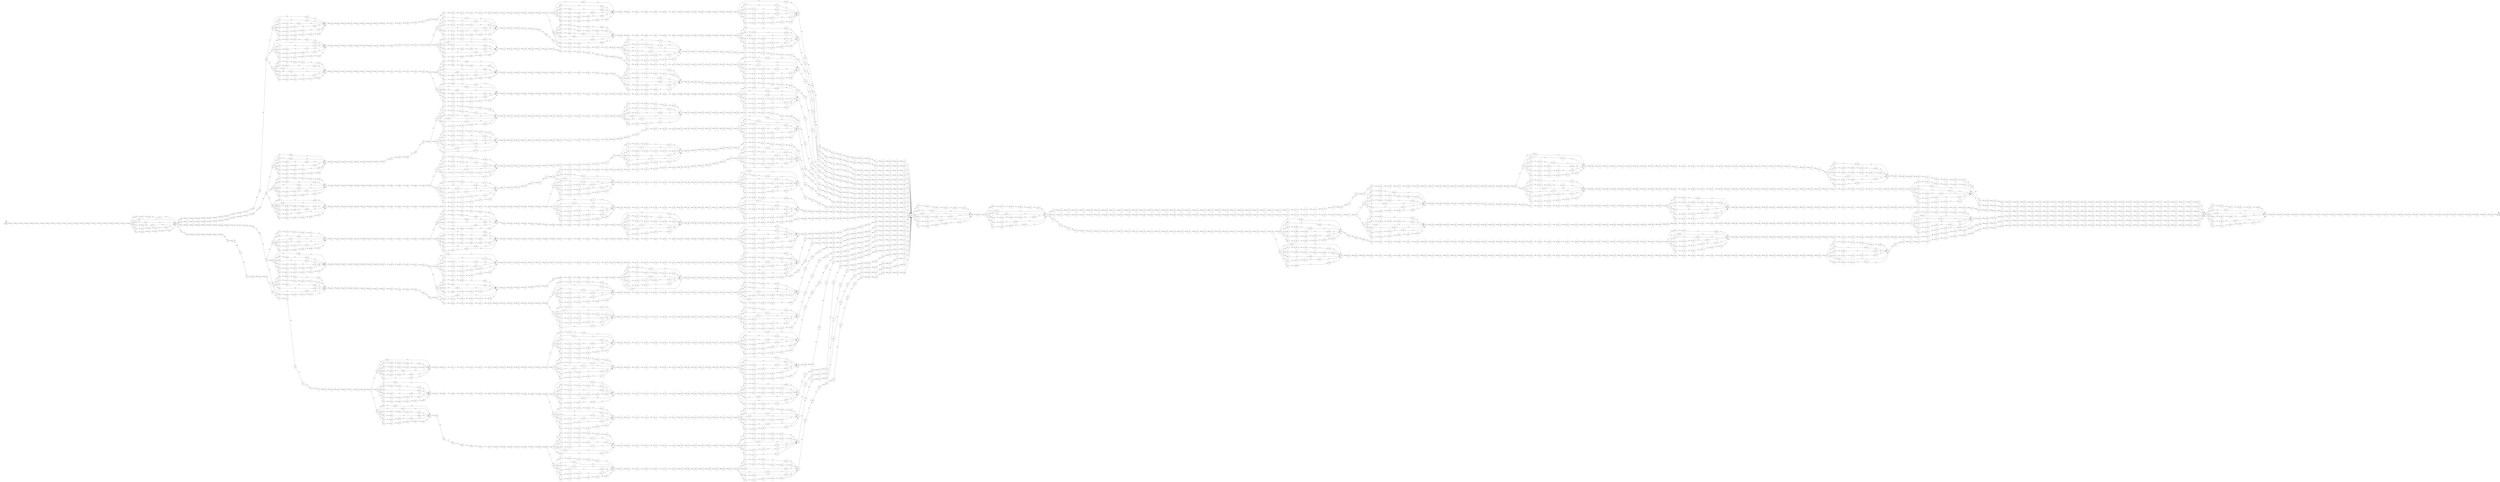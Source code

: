 digraph Automaton {
  rankdir = LR;
  1726 [shape=circle];
  1726 -> 1727 [label="{6}"]
  1427 [shape=circle];
  1427 -> 1396 [label="{1}"]
  1261 [shape=circle];
  1261 -> 1262 [label="{1}"]
  2915 [shape=circle];
  2915 -> 2916 [label="{10}"]
  2300 [shape=circle];
  2300 -> 2301 [label="{1}"]
  2300 -> 2302 [label="{1}"]
  2300 -> 2304 [label="{1}"]
  2300 -> 2307 [label="{1}"]
  2300 -> 2311 [label="{1}"]
  2300 -> 2316 [label="{1}"]
  2196 [shape=circle];
  2196 -> 2197 [label="{4}"]
  2439 [shape=circle];
  2439 -> 2440 [label="{4}"]
  418 [shape=circle];
  418 -> 419 [label="{4}"]
  790 [shape=circle];
  790 -> 791 [label="{1}"]
  3410 [shape=circle];
  3410 -> 3411 [label="{1}"]
  2016 [shape=circle];
  2016 -> 2017 [label="{1}"]
  1793 [shape=circle];
  1793 -> 1794 [label="{1}"]
  228 [shape=circle];
  228 -> 229 [label="{1}"]
  228 -> 230 [label="{1}"]
  228 -> 232 [label="{1}"]
  228 -> 235 [label="{1}"]
  228 -> 239 [label="{1}"]
  228 -> 244 [label="{1}"]
  2739 [shape=circle];
  2739 -> 2740 [label="{9}"]
  2477 [shape=circle];
  2477 -> 2478 [label="{5}"]
  3282 [shape=circle];
  3282 -> 3283 [label="{1}"]
  731 [shape=circle];
  731 -> 732 [label="{1}"]
  1318 [shape=circle];
  1318 -> 1319 [label="{1}"]
  416 [shape=circle];
  416 -> 379 [label="{1}"]
  1443 [shape=circle];
  1443 -> 1444 [label="{5}"]
  3604 [shape=circle];
  3604 -> 3605 [label="{1}"]
  2072 [shape=circle];
  2072 -> 2073 [label="{5}"]
  1254 [shape=circle];
  1254 -> 1255 [label="{1}"]
  248 [shape=circle];
  248 -> 249 [label="{1}"]
  1136 [shape=circle];
  1136 -> 1137 [label="{1}"]
  993 [shape=circle];
  993 -> 971 [label="{1}"]
  1827 [shape=circle];
  1827 -> 1828 [label="{1}"]
  1445 [shape=circle];
  1445 -> 1446 [label="{5}"]
  525 [shape=circle];
  525 -> 508 [label="{1}"]
  1739 [shape=circle];
  1739 -> 1740 [label="{6}"]
  2555 [shape=circle];
  2555 -> 2556 [label="{4}"]
  3075 [shape=circle];
  3075 -> 3076 [label="{1}"]
  2549 [shape=circle];
  2549 -> 2512 [label="{1}"]
  2929 [shape=circle];
  2929 -> 2930 [label="{1}"]
  778 [shape=circle];
  778 -> 779 [label="{6}"]
  454 [shape=circle];
  454 -> 417 [label="{1}"]
  3216 [shape=circle];
  3216 -> 3217 [label="{10}"]
  1314 [shape=circle];
  1314 -> 1315 [label="{1}"]
  2055 [shape=circle];
  2055 -> 2056 [label="{1}"]
  369 [shape=circle];
  369 -> 370 [label="{1}"]
  1440 [shape=circle];
  1440 -> 1441 [label="{5}"]
  850 [shape=circle];
  850 -> 851 [label="{5}"]
  2031 [shape=circle];
  2031 -> 2032 [label="{3}"]
  54 [shape=circle];
  54 -> 55 [label="{3}"]
  870 [shape=circle];
  870 -> 871 [label="{1}"]
  2065 [shape=circle];
  2065 -> 2066 [label="{5}"]
  650 [shape=circle];
  650 -> 651 [label="{1}"]
  1004 [shape=circle];
  1004 -> 1005 [label="{1}"]
  548 [shape=circle];
  548 -> 549 [label="{4}"]
  2878 [shape=circle];
  2878 -> 2879 [label="{10}"]
  269 [shape=circle];
  269 -> 250 [label="{1}"]
  3540 [shape=circle];
  3540 -> 3541 [label="{8}"]
  1919 [shape=circle];
  1919 -> 1882 [label="{1}"]
  1114 [shape=circle];
  1114 -> 1115 [label="{5}"]
  3341 [shape=circle];
  3341 -> 3342 [label="{10}"]
  305 [shape=circle];
  305 -> 288 [label="{1}"]
  797 [shape=circle];
  797 -> 751 [label="{1}"]
  2095 [shape=circle];
  2095 -> 2064 [label="{1}"]
  2800 [shape=circle];
  2800 -> 2801 [label="{10}"]
  3327 [shape=circle];
  3327 -> 3328 [label="{1}"]
  2722 [shape=circle];
  2722 -> 2723 [label="{9}"]
  2306 [shape=circle];
  2306 -> 2284 [label="{1}"]
  599 [shape=circle];
  599 -> 1564 [label="{1}"]
  599 -> 1602 [label="{1}"]
  3545 [shape=circle];
  3545 -> 3546 [label="{8}"]
  2336 [shape=circle];
  2336 -> 2337 [label="{4}"]
  1951 [shape=circle];
  1951 -> 1952 [label="{1}"]
  1951 -> 1953 [label="{1}"]
  1951 -> 1955 [label="{1}"]
  1951 -> 1958 [label="{1}"]
  1951 -> 1962 [label="{1}"]
  1951 -> 1967 [label="{1}"]
  2277 [shape=circle];
  2277 -> 2231 [label="{1}"]
  2514 [shape=circle];
  2514 -> 2515 [label="{3}"]
  595 [shape=circle];
  595 -> 596 [label="{5}"]
  3363 [shape=circle];
  3363 -> 3364 [label="{10}"]
  184 [shape=circle];
  184 -> 185 [label="{1}"]
  1706 [shape=circle];
  1706 -> 1707 [label="{1}"]
  2482 [shape=circle];
  2482 -> 2483 [label="{5}"]
  3091 [shape=circle];
  3091 -> 3092 [label="{8}"]
  3480 [shape=circle];
  3480 -> 3481 [label="{1}"]
  994 [shape=circle];
  994 -> 995 [label="{1}"]
  3266 [shape=circle];
  3266 -> 3267 [label="{1}"]
  658 [shape=circle];
  658 -> 659 [label="{1}"]
  1232 [shape=circle];
  1232 -> 1233 [label="{3}"]
  30 [shape=circle];
  30 -> 31 [label="{1}"]
  64 [shape=circle];
  64 -> 65 [label="{4}"]
  733 [shape=circle];
  733 -> 734 [label="{1}"]
  1120 [shape=circle];
  1120 -> 1121 [label="{1}"]
  2931 [shape=circle];
  2931 -> 2932 [label="{1}"]
  364 [shape=circle];
  364 -> 365 [label="{1}"]
  2458 [shape=circle];
  2458 -> 2436 [label="{1}"]
  3617 [shape=circle];
  3617 -> 3618 [label="{1}"]
  1273 [shape=circle];
  1273 -> 1274 [label="{6}"]
  1255 [shape=circle];
  1255 -> 1229 [label="{1}"]
  1305 [shape=circle];
  1305 -> 1306 [label="{1}"]
  1034 [shape=circle];
  1034 -> 1035 [label="{6}"]
  342 [shape=circle];
  342 -> 343 [label="{6}"]
  3088 [shape=circle];
  3088 -> 3089 [label="{8}"]
  966 [shape=circle];
  966 -> 967 [label="{1}"]
  411 [shape=circle];
  411 -> 412 [label="{1}"]
  1229 [shape=circle];
  1229 -> 1230 [label="{3}"]
  557 [shape=circle];
  557 -> 558 [label="{4}"]
  3100 [shape=circle];
  3100 -> 3101 [label="{8}"]
  2846 [shape=circle];
  2846 -> 2847 [label="{1}"]
  1022 [shape=circle];
  1022 -> 1023 [label="{6}"]
  196 [shape=circle];
  196 -> 159 [label="{1}"]
  150 [shape=circle];
  150 -> 151 [label="{1}"]
  376 [shape=circle];
  376 -> 377 [label="{1}"]
  1733 [shape=circle];
  1733 -> 1734 [label="{6}"]
  1506 [shape=circle];
  1506 -> 1507 [label="{1}"]
  2230 [shape=circle];
  2230 -> 2193 [label="{1}"]
  3116 [shape=circle];
  3116 -> 3117 [label="{8}"]
  791 [shape=circle];
  791 -> 792 [label="{1}"]
  2788 [shape=circle];
  2788 -> 2789 [label="{10}"]
  1644 [shape=circle];
  1644 -> 1645 [label="{6}"]
  3507 [shape=circle];
  3507 -> 3508 [label="{9}"]
  853 [shape=circle];
  853 -> 854 [label="{5}"]
  3171 [shape=circle];
  3171 -> 3172 [label="{9}"]
  2339 [shape=circle];
  2339 -> 2322 [label="{1}"]
  3340 [shape=circle];
  3340 -> 3341 [label="{10}"]
  3167 [shape=circle];
  3167 -> 3168 [label="{9}"]
  2434 [shape=circle];
  2434 -> 2435 [label="{1}"]
  2294 [shape=circle];
  2294 -> 2295 [label="{3}"]
  2664 [shape=circle];
  2664 -> 2665 [label="{1}"]
  909 [shape=circle];
  909 -> 910 [label="{1}"]
  671 [shape=circle];
  671 -> 672 [label="{6}"]
  1498 [shape=circle];
  1498 -> 1472 [label="{1}"]
  2812 [shape=circle];
  2812 -> 2813 [label="{9}"]
  2125 [shape=circle];
  2125 -> 2126 [label="{1}"]
  912 [shape=circle];
  912 -> 913 [label="{1}"]
  3389 [shape=circle];
  3389 -> 3390 [label="{10}"]
  3331 [shape=circle];
  3331 -> 3332 [label="{1}"]
  2672 [shape=circle];
  2672 -> 2743 [label="{10}"]
  2672 -> 2673 [label="{8}"]
  2672 -> 2713 [label="{9}"]
  1677 [shape=circle];
  1677 -> 1678 [label="{5}"]
  754 [shape=circle];
  754 -> 755 [label="{6}"]
  1574 [shape=circle];
  1574 -> 1548 [label="{1}"]
  2257 [shape=circle];
  2257 -> 2258 [label="{6}"]
  504 [shape=circle];
  504 -> 505 [label="{1}"]
  701 [shape=circle];
  701 -> 660 [label="{1}"]
  2278 [shape=circle];
  2278 -> 2279 [label="{1}"]
  2759 [shape=circle];
  2759 -> 2760 [label="{10}"]
  3377 [shape=circle];
  3377 -> 3378 [label="{10}"]
  917 [shape=circle];
  917 -> 880 [label="{1}"]
  2040 [shape=circle];
  2040 -> 2041 [label="{3}"]
  3646 [shape=circle];
  3646 -> 3647 [label="{11}"]
  1401 [shape=circle];
  1401 -> 1402 [label="{4}"]
  214 [shape=circle];
  214 -> 215 [label="{6}"]
  1657 [shape=circle];
  1657 -> 1658 [label="{1}"]
  2239 [shape=circle];
  2239 -> 2240 [label="{6}"]
  219 [shape=circle];
  219 -> 220 [label="{6}"]
  2103 [shape=circle];
  2103 -> 2104 [label="{3}"]
  1752 [shape=circle];
  1752 -> 1715 [label="{1}"]
  1364 [shape=circle];
  1364 -> 1365 [label="{4}"]
  194 [shape=circle];
  194 -> 195 [label="{1}"]
  576 [shape=circle];
  576 -> 577 [label="{1}"]
  3447 [shape=circle];
  3447 -> 3448 [label="{8}"]
  120 [shape=circle];
  120 -> 524 [label="{1}"]
  120 -> 562 [label="{1}"]
  120 -> 600 [label="{1}"]
  1569 [shape=circle];
  1569 -> 1570 [label="{1}"]
  2146 [shape=circle];
  2146 -> 2147 [label="{6}"]
  231 [shape=circle];
  231 -> 197 [label="{1}"]
  555 [shape=circle];
  555 -> 556 [label="{4}"]
  3355 [shape=circle];
  3355 -> 3356 [label="{10}"]
  602 [shape=circle];
  602 -> 603 [label="{1}"]
  1489 [shape=circle];
  1489 -> 1472 [label="{1}"]
  1935 [shape=circle];
  1935 -> 1936 [label="{5}"]
  1653 [shape=circle];
  1653 -> 1654 [label="{6}"]
  1456 [shape=circle];
  1456 -> 1434 [label="{1}"]
  445 [shape=circle];
  445 -> 446 [label="{1}"]
  3579 [shape=circle];
  3579 -> 3580 [label="{1}"]
  3358 [shape=circle];
  3358 -> 3359 [label="{10}"]
  149 [shape=circle];
  149 -> 150 [label="{1}"]
  596 [shape=circle];
  596 -> 597 [label="{5}"]
  3597 [shape=circle];
  3597 -> 3598 [label="{1}"]
  3284 [shape=circle];
  3284 -> 3285 [label="{9}"]
  1501 [shape=circle];
  1501 -> 1502 [label="{1}"]
  2085 [shape=circle];
  2085 -> 2086 [label="{1}"]
  869 [shape=circle];
  869 -> 870 [label="{1}"]
  1388 [shape=circle];
  1388 -> 1389 [label="{1}"]
  2481 [shape=circle];
  2481 -> 2482 [label="{5}"]
  1624 [shape=circle];
  1624 -> 1625 [label="{6}"]
  2923 [shape=circle];
  2923 -> 2856 [label="{1}"]
  2797 [shape=circle];
  2797 -> 2798 [label="{10}"]
  3567 [shape=circle];
  3567 -> 3568 [label="{8}"]
  19 [shape=circle];
  19 -> 20 [label="{2}"]
  3335 [shape=circle];
  3335 -> 3336 [label="{1}"]
  106 [shape=circle];
  106 -> 107 [label="{6}"]
  2342 [shape=circle];
  2342 -> 2343 [label="{1}"]
  182 [shape=circle];
  182 -> 183 [label="{1}"]
  1015 [shape=circle];
  1015 -> 1016 [label="{6}"]
  554 [shape=circle];
  554 -> 555 [label="{4}"]
  2825 [shape=circle];
  2825 -> 2826 [label="{9}"]
  535 [shape=circle];
  535 -> 536 [label="{1}"]
  1040 [shape=circle];
  1040 -> 1041 [label="{1}"]
  1040 -> 1042 [label="{1}"]
  1040 -> 1044 [label="{1}"]
  1040 -> 1047 [label="{1}"]
  1040 -> 1051 [label="{1}"]
  1040 -> 1056 [label="{1}"]
  3571 [shape=circle];
  3571 -> 3572 [label="{8}"]
  3179 [shape=circle];
  3179 -> 3180 [label="{1}"]
  3179 -> 3181 [label="{1}"]
  3179 -> 3183 [label="{1}"]
  3179 -> 3186 [label="{1}"]
  3179 -> 3190 [label="{1}"]
  3179 -> 3195 [label="{1}"]
  2233 [shape=circle];
  2233 -> 2234 [label="{6}"]
  1559 [shape=circle];
  1559 -> 1560 [label="{3}"]
  439 [shape=circle];
  439 -> 417 [label="{1}"]
  2823 [shape=circle];
  2823 -> 2824 [label="{9}"]
  2569 [shape=circle];
  2569 -> 2550 [label="{1}"]
  1637 [shape=circle];
  1637 -> 1638 [label="{6}"]
  695 [shape=circle];
  695 -> 696 [label="{1}"]
  1519 [shape=circle];
  1519 -> 1520 [label="{5}"]
  205 [shape=circle];
  205 -> 206 [label="{6}"]
  3201 [shape=circle];
  3201 -> 3202 [label="{10}"]
  56 [shape=circle];
  56 -> 57 [label="{3}"]
  175 [shape=circle];
  175 -> 176 [label="{1}"]
  175 -> 177 [label="{1}"]
  175 -> 179 [label="{1}"]
  175 -> 182 [label="{1}"]
  175 -> 186 [label="{1}"]
  175 -> 191 [label="{1}"]
  1093 [shape=circle];
  1093 -> 1062 [label="{1}"]
  1153 [shape=circle];
  1153 -> 2171 [label="{1}"]
  2155 [shape=circle];
  2155 -> 2156 [label="{6}"]
  3081 [shape=circle];
  3081 -> 3082 [label="{1}"]
  344 [shape=circle];
  344 -> 345 [label="{6}"]
  3413 [shape=circle];
  3413 -> 3337 [label="{1}"]
  3072 [shape=circle];
  3072 -> 3073 [label="{1}"]
  2037 [shape=circle];
  2037 -> 2038 [label="{3}"]
  717 [shape=circle];
  717 -> 718 [label="{4}"]
  2564 [shape=circle];
  2564 -> 2565 [label="{4}"]
  1661 [shape=circle];
  1661 -> 1624 [label="{1}"]
  737 [shape=circle];
  737 -> 738 [label="{1}"]
  2469 [shape=circle];
  2469 -> 2470 [label="{1}"]
  3053 [shape=circle];
  3053 -> 3054 [label="{10}"]
  2185 [shape=circle];
  2185 -> 2186 [label="{1}"]
  1821 [shape=circle];
  1821 -> 2626 [label="{1}"]
  2684 [shape=circle];
  2684 -> 2685 [label="{8}"]
  82 [shape=circle];
  82 -> 83 [label="{5}"]
  1331 [shape=circle];
  1331 -> 1332 [label="{3}"]
  916 [shape=circle];
  916 -> 917 [label="{1}"]
  819 [shape=circle];
  819 -> 1822 [label="{1}"]
  2170 [shape=circle];
  2170 -> 2626 [label="{1}"]
  467 [shape=circle];
  467 -> 468 [label="{6}"]
  3459 [shape=circle];
  3459 -> 3460 [label="{8}"]
  3150 [shape=circle];
  3150 -> 3151 [label="{9}"]
  3542 [shape=circle];
  3542 -> 3543 [label="{8}"]
  2161 [shape=circle];
  2161 -> 2162 [label="{6}"]
  1775 [shape=circle];
  1775 -> 1776 [label="{4}"]
  1866 [shape=circle];
  1866 -> 1844 [label="{1}"]
  2896 [shape=circle];
  2896 -> 2897 [label="{10}"]
  3445 [shape=circle];
  3445 -> 3446 [label="{8}"]
  3007 [shape=circle];
  3007 -> 3008 [label="{10}"]
  3440 [shape=circle];
  3440 -> 3441 [label="{8}"]
  3394 [shape=circle];
  3394 -> 3395 [label="{10}"]
  80 [shape=circle];
  80 -> 81 [label="{5}"]
  1089 [shape=circle];
  1089 -> 1090 [label="{1}"]
  1304 [shape=circle];
  1304 -> 1267 [label="{1}"]
  2735 [shape=circle];
  2735 -> 2736 [label="{9}"]
  1275 [shape=circle];
  1275 -> 1276 [label="{6}"]
  1767 [shape=circle];
  1767 -> 1715 [label="{1}"]
  3586 [shape=circle];
  3586 -> 3587 [label="{1}"]
  1065 [shape=circle];
  1065 -> 1066 [label="{3}"]
  1969 [shape=circle];
  1969 -> 1970 [label="{1}"]
  2035 [shape=circle];
  2035 -> 2036 [label="{3}"]
  2844 [shape=circle];
  2844 -> 2803 [label="{1}"]
  261 [shape=circle];
  261 -> 262 [label="{3}"]
  334 [shape=circle];
  334 -> 335 [label="{6}"]
  696 [shape=circle];
  696 -> 697 [label="{1}"]
  2512 [shape=circle];
  2512 -> 2513 [label="{3}"]
  1478 [shape=circle];
  1478 -> 1479 [label="{3}"]
  2419 [shape=circle];
  2419 -> 2420 [label="{1}"]
  325 [shape=circle];
  325 -> 288 [label="{1}"]
  1697 [shape=circle];
  1697 -> 1698 [label="{1}"]
  18 [shape=circle];
  18 -> 19 [label="{2}"]
  3588 [shape=circle];
  3588 -> 3589 [label="{1}"]
  688 [shape=circle];
  688 -> 689 [label="{6}"]
  2533 [shape=circle];
  2533 -> 2534 [label="{1}"]
  1990 [shape=circle];
  1990 -> 1991 [label="{6}"]
  2449 [shape=circle];
  2449 -> 2450 [label="{4}"]
  2640 [shape=circle];
  2640 -> 2641 [label="{1}"]
  460 [shape=circle];
  460 -> 461 [label="{6}"]
  1962 [shape=circle];
  1962 -> 1963 [label="{1}"]
  154 [shape=circle];
  154 -> 155 [label="{1}"]
  3148 [shape=circle];
  3148 -> 3149 [label="{9}"]
  3378 [shape=circle];
  3378 -> 3379 [label="{10}"]
  2706 [shape=circle];
  2706 -> 2707 [label="{8}"]
  2999 [shape=circle];
  2999 -> 3000 [label="{1}"]
  1142 [shape=circle];
  1142 -> 1143 [label="{4}"]
  2296 [shape=circle];
  2296 -> 2297 [label="{3}"]
  1010 [shape=circle];
  1010 -> 1011 [label="{6}"]
  1850 [shape=circle];
  1850 -> 1851 [label="{4}"]
  1493 [shape=circle];
  1493 -> 1494 [label="{1}"]
  3146 [shape=circle];
  3146 -> 3147 [label="{1}"]
  1781 [shape=circle];
  1781 -> 1782 [label="{4}"]
  3475 [shape=circle];
  3475 -> 3476 [label="{1}"]
  75 [shape=circle];
  75 -> 266 [label="{1}"]
  75 -> 304 [label="{1}"]
  75 -> 357 [label="{1}"]
  1671 [shape=circle];
  1671 -> 1672 [label="{1}"]
  1855 [shape=circle];
  1855 -> 1856 [label="{4}"]
  3402 [shape=circle];
  3402 -> 3403 [label="{1}"]
  308 [shape=circle];
  308 -> 309 [label="{1}"]
  2329 [shape=circle];
  2329 -> 2330 [label="{4}"]
  2885 [shape=circle];
  2885 -> 2886 [label="{10}"]
  724 [shape=circle];
  724 -> 725 [label="{4}"]
  3069 [shape=circle];
  3069 -> 3002 [label="{1}"]
  328 [shape=circle];
  328 -> 329 [label="{6}"]
  2326 [shape=circle];
  2326 -> 2327 [label="{4}"]
  2760 [shape=circle];
  2760 -> 2761 [label="{10}"]
  1523 [shape=circle];
  1523 -> 1524 [label="{5}"]
  1238 [shape=circle];
  1238 -> 1239 [label="{3}"]
  2712 [shape=circle];
  2712 -> 2834 [label="{1}"]
  2712 -> 2917 [label="{1}"]
  1812 [shape=circle];
  1812 -> 1813 [label="{5}"]
  2665 [shape=circle];
  2665 -> 2672 [label="{1}"]
  1202 [shape=circle];
  1202 -> 1203 [label="{6}"]
  47 [shape=circle];
  47 -> 48 [label="{3}"]
  1549 [shape=circle];
  1549 -> 1550 [label="{3}"]
  849 [shape=circle];
  849 -> 850 [label="{5}"]
  1822 [shape=circle];
  1822 -> 1823 [label="{1}"]
  1822 -> 1824 [label="{1}"]
  1822 -> 1826 [label="{1}"]
  1822 -> 1829 [label="{1}"]
  1822 -> 1833 [label="{1}"]
  1822 -> 1838 [label="{1}"]
  2494 [shape=circle];
  2494 -> 2495 [label="{1}"]
  2952 [shape=circle];
  2952 -> 2953 [label="{8}"]
  2051 [shape=circle];
  2051 -> 2052 [label="{1}"]
  1398 [shape=circle];
  1398 -> 1399 [label="{4}"]
  2789 [shape=circle];
  2789 -> 2790 [label="{10}"]
  2548 [shape=circle];
  2548 -> 2549 [label="{1}"]
  20 [shape=circle];
  20 -> 21 [label="{2}"]
  1712 [shape=circle];
  1712 -> 1713 [label="{1}"]
  3350 [shape=circle];
  3350 -> 3351 [label="{10}"]
  3434 [shape=circle];
  3434 -> 3435 [label="{8}"]
  2224 [shape=circle];
  2224 -> 2193 [label="{1}"]
  49 [shape=circle];
  49 -> 50 [label="{3}"]
  88 [shape=circle];
  88 -> 89 [label="{5}"]
  2921 [shape=circle];
  2921 -> 2922 [label="{1}"]
  284 [shape=circle];
  284 -> 285 [label="{1}"]
  1625 [shape=circle];
  1625 -> 1626 [label="{6}"]
  2063 [shape=circle];
  2063 -> 2026 [label="{1}"]
  3278 [shape=circle];
  3278 -> 3279 [label="{1}"]
  1277 [shape=circle];
  1277 -> 1278 [label="{6}"]
  429 [shape=circle];
  429 -> 430 [label="{4}"]
  2687 [shape=circle];
  2687 -> 2688 [label="{8}"]
  789 [shape=circle];
  789 -> 790 [label="{1}"]
  1025 [shape=circle];
  1025 -> 1026 [label="{6}"]
  3086 [shape=circle];
  3086 -> 3087 [label="{8}"]
  1984 [shape=circle];
  1984 -> 1985 [label="{6}"]
  2587 [shape=circle];
  2587 -> 2550 [label="{1}"]
  63 [shape=circle];
  63 -> 64 [label="{4}"]
  1788 [shape=circle];
  1788 -> 1789 [label="{1}"]
  1730 [shape=circle];
  1730 -> 1731 [label="{6}"]
  2611 [shape=circle];
  2611 -> 2612 [label="{1}"]
  1978 [shape=circle];
  1978 -> 1979 [label="{6}"]
  1500 [shape=circle];
  1500 -> 1501 [label="{1}"]
  1896 [shape=circle];
  1896 -> 1897 [label="{6}"]
  3202 [shape=circle];
  3202 -> 3203 [label="{10}"]
  8 [shape=circle];
  8 -> 9 [label="{2}"]
  436 [shape=circle];
  436 -> 417 [label="{1}"]
  2215 [shape=circle];
  2215 -> 2193 [label="{1}"]
  1147 [shape=circle];
  1147 -> 1148 [label="{4}"]
  3398 [shape=circle];
  3398 -> 3399 [label="{1}"]
  3398 -> 3400 [label="{1}"]
  3398 -> 3402 [label="{1}"]
  3398 -> 3405 [label="{1}"]
  3398 -> 3409 [label="{1}"]
  3398 -> 3414 [label="{1}"]
  1239 [shape=circle];
  1239 -> 1240 [label="{3}"]
  2780 [shape=circle];
  2780 -> 2781 [label="{10}"]
  1784 [shape=circle];
  1784 -> 1785 [label="{1}"]
  1784 -> 1786 [label="{1}"]
  1784 -> 1788 [label="{1}"]
  1784 -> 1791 [label="{1}"]
  1784 -> 1795 [label="{1}"]
  1784 -> 1800 [label="{1}"]
  3085 [shape=circle];
  3085 -> 3086 [label="{8}"]
  873 [shape=circle];
  873 -> 842 [label="{1}"]
  3346 [shape=circle];
  3346 -> 3347 [label="{10}"]
  3263 [shape=circle];
  3263 -> 3201 [label="{1}"]
  2778 [shape=circle];
  2778 -> 2779 [label="{10}"]
  290 [shape=circle];
  290 -> 291 [label="{5}"]
  563 [shape=circle];
  563 -> 546 [label="{1}"]
  1210 [shape=circle];
  1210 -> 1176 [label="{1}"]
  1652 [shape=circle];
  1652 -> 1653 [label="{6}"]
  1251 [shape=circle];
  1251 -> 1229 [label="{1}"]
  1372 [shape=circle];
  1372 -> 1373 [label="{4}"]
  2695 [shape=circle];
  2695 -> 2696 [label="{8}"]
  3087 [shape=circle];
  3087 -> 3088 [label="{8}"]
  512 [shape=circle];
  512 -> 513 [label="{3}"]
  835 [shape=circle];
  835 -> 804 [label="{1}"]
  2513 [shape=circle];
  2513 -> 2514 [label="{3}"]
  3316 [shape=circle];
  3316 -> 3284 [label="{1}"]
  277 [shape=circle];
  277 -> 278 [label="{1}"]
  3624 [shape=circle];
  3624 -> 3625 [label="{11}"]
  1274 [shape=circle];
  1274 -> 1275 [label="{6}"]
  3477 [shape=circle];
  3477 -> 3478 [label="{1}"]
  2126 [shape=circle];
  2126 -> 2127 [label="{1}"]
  2322 [shape=circle];
  2322 -> 2323 [label="{4}"]
  676 [shape=circle];
  676 -> 677 [label="{6}"]
  2179 [shape=circle];
  2179 -> 2180 [label="{1}"]
  3130 [shape=circle];
  3130 -> 3131 [label="{1}"]
  3016 [shape=circle];
  3016 -> 3017 [label="{10}"]
  1463 [shape=circle];
  1463 -> 1464 [label="{1}"]
  2934 [shape=circle];
  2934 -> 2935 [label="{1}"]
  807 [shape=circle];
  807 -> 808 [label="{4}"]
  3096 [shape=circle];
  3096 -> 3097 [label="{8}"]
  299 [shape=circle];
  299 -> 300 [label="{5}"]
  1970 [shape=circle];
  1970 -> 1971 [label="{1}"]
  3042 [shape=circle];
  3042 -> 3043 [label="{10}"]
  2178 [shape=circle];
  2178 -> 2179 [label="{1}"]
  1863 [shape=circle];
  1863 -> 1844 [label="{1}"]
  904 [shape=circle];
  904 -> 905 [label="{1}"]
  1858 [shape=circle];
  1858 -> 1859 [label="{4}"]
  2714 [shape=circle];
  2714 -> 2715 [label="{9}"]
  2618 [shape=circle];
  2618 -> 2619 [label="{1}"]
  1701 [shape=circle];
  1701 -> 1702 [label="{1}"]
  2810 [shape=circle];
  2810 -> 2811 [label="{9}"]
  1340 [shape=circle];
  1340 -> 1341 [label="{1}"]
  1987 [shape=circle];
  1987 -> 1988 [label="{6}"]
  123 [shape=circle];
  123 -> 124 [label="{4}"]
  2720 [shape=circle];
  2720 -> 2721 [label="{9}"]
  1447 [shape=circle];
  1447 -> 1448 [label="{5}"]
  1882 [shape=circle];
  1882 -> 1883 [label="{6}"]
  1535 [shape=circle];
  1535 -> 1536 [label="{1}"]
  3444 [shape=circle];
  3444 -> 3445 [label="{8}"]
  974 [shape=circle];
  974 -> 975 [label="{3}"]
  1294 [shape=circle];
  1294 -> 1295 [label="{6}"]
  3314 [shape=circle];
  3314 -> 3599 [label="{1}"]
  704 [shape=circle];
  704 -> 705 [label="{1}"]
  1832 [shape=circle];
  1832 -> 1806 [label="{1}"]
  1454 [shape=circle];
  1454 -> 1455 [label="{1}"]
  1290 [shape=circle];
  1290 -> 1291 [label="{6}"]
  2361 [shape=circle];
  2361 -> 2362 [label="{3}"]
  3562 [shape=circle];
  3562 -> 3563 [label="{8}"]
  2422 [shape=circle];
  2422 -> 2423 [label="{1}"]
  787 [shape=circle];
  787 -> 788 [label="{1}"]
  1649 [shape=circle];
  1649 -> 1650 [label="{6}"]
  3383 [shape=circle];
  3383 -> 3384 [label="{10}"]
  167 [shape=circle];
  167 -> 168 [label="{5}"]
  2153 [shape=circle];
  2153 -> 2154 [label="{6}"]
  3354 [shape=circle];
  3354 -> 3355 [label="{10}"]
  1108 [shape=circle];
  1108 -> 1109 [label="{5}"]
  2857 [shape=circle];
  2857 -> 2858 [label="{10}"]
  2775 [shape=circle];
  2775 -> 2776 [label="{10}"]
  1748 [shape=circle];
  1748 -> 1749 [label="{1}"]
  1165 [shape=circle];
  1165 -> 1166 [label="{1}"]
  652 [shape=circle];
  652 -> 653 [label="{1}"]
  2414 [shape=circle];
  2414 -> 2415 [label="{1}"]
  2414 -> 2416 [label="{1}"]
  2414 -> 2418 [label="{1}"]
  2414 -> 2421 [label="{1}"]
  2414 -> 2425 [label="{1}"]
  2414 -> 2430 [label="{1}"]
  999 [shape=circle];
  999 -> 1000 [label="{1}"]
  2551 [shape=circle];
  2551 -> 2552 [label="{4}"]
  720 [shape=circle];
  720 -> 721 [label="{4}"]
  1451 [shape=circle];
  1451 -> 1434 [label="{1}"]
  2088 [shape=circle];
  2088 -> 2089 [label="{1}"]
  3595 [shape=circle];
  3595 -> 3596 [label="{1}"]
  1849 [shape=circle];
  1849 -> 1850 [label="{4}"]
  2887 [shape=circle];
  2887 -> 2888 [label="{10}"]
  2201 [shape=circle];
  2201 -> 2202 [label="{4}"]
  1581 [shape=circle];
  1581 -> 1582 [label="{1}"]
  2928 [shape=circle];
  2928 -> 2929 [label="{1}"]
  0 [shape=doublecircle];
  initial [shape=plaintext,label=""];
  initial -> 0
  0 -> 0 [label="{0}"]
  0 -> 2 [label="{0}"]
  1894 [shape=circle];
  1894 -> 1895 [label="{6}"]
  631 [shape=circle];
  631 -> 632 [label="{5}"]
  3308 [shape=circle];
  3308 -> 3309 [label="{9}"]
  2446 [shape=circle];
  2446 -> 2447 [label="{4}"]
  2184 [shape=circle];
  2184 -> 2185 [label="{1}"]
  1037 [shape=circle];
  1037 -> 1038 [label="{6}"]
  3046 [shape=circle];
  3046 -> 3047 [label="{10}"]
  3431 [shape=circle];
  3431 -> 3432 [label="{8}"]
  2703 [shape=circle];
  2703 -> 2704 [label="{8}"]
  1151 [shape=circle];
  1151 -> 1152 [label="{4}"]
  3287 [shape=circle];
  3287 -> 3288 [label="{9}"]
  1016 [shape=circle];
  1016 -> 1017 [label="{6}"]
  2905 [shape=circle];
  2905 -> 2906 [label="{10}"]
  292 [shape=circle];
  292 -> 293 [label="{5}"]
  771 [shape=circle];
  771 -> 772 [label="{6}"]
  3272 [shape=circle];
  3272 -> 3201 [label="{1}"]
  1121 [shape=circle];
  1121 -> 1122 [label="{1}"]
  2838 [shape=circle];
  2838 -> 2839 [label="{1}"]
  1164 [shape=circle];
  1164 -> 1138 [label="{1}"]
  510 [shape=circle];
  510 -> 511 [label="{3}"]
  3049 [shape=circle];
  3049 -> 3050 [label="{10}"]
  2680 [shape=circle];
  2680 -> 2681 [label="{8}"]
  2121 [shape=circle];
  2121 -> 2102 [label="{1}"]
  3056 [shape=circle];
  3056 -> 3057 [label="{10}"]
  1309 [shape=circle];
  1309 -> 1310 [label="{1}"]
  1428 [shape=circle];
  1428 -> 1429 [label="{1}"]
  2769 [shape=circle];
  2769 -> 2770 [label="{10}"]
  3499 [shape=circle];
  3499 -> 3500 [label="{9}"]
  3198 [shape=circle];
  3198 -> 3199 [label="{1}"]
  2787 [shape=circle];
  2787 -> 2788 [label="{10}"]
  1357 [shape=circle];
  1357 -> 1320 [label="{1}"]
  755 [shape=circle];
  755 -> 756 [label="{6}"]
  350 [shape=circle];
  350 -> 351 [label="{6}"]
  2962 [shape=circle];
  2962 -> 2963 [label="{8}"]
  2736 [shape=circle];
  2736 -> 2737 [label="{9}"]
  613 [shape=circle];
  613 -> 614 [label="{1}"]
  46 [shape=circle];
  46 -> 47 [label="{3}"]
  3028 [shape=circle];
  3028 -> 3029 [label="{10}"]
  148 [shape=circle];
  148 -> 149 [label="{1}"]
  936 [shape=circle];
  936 -> 937 [label="{6}"]
  13 [shape=circle];
  13 -> 14 [label="{2}"]
  353 [shape=circle];
  353 -> 354 [label="{6}"]
  2440 [shape=circle];
  2440 -> 2441 [label="{4}"]
  2047 [shape=circle];
  2047 -> 2048 [label="{1}"]
  3381 [shape=circle];
  3381 -> 3382 [label="{10}"]
  165 [shape=circle];
  165 -> 166 [label="{5}"]
  2510 [shape=circle];
  2510 -> 2511 [label="{1}"]
  3057 [shape=circle];
  3057 -> 3058 [label="{10}"]
  834 [shape=circle];
  834 -> 835 [label="{1}"]
  1227 [shape=circle];
  1227 -> 1228 [label="{1}"]
  1888 [shape=circle];
  1888 -> 1889 [label="{6}"]
  3548 [shape=circle];
  3548 -> 3549 [label="{8}"]
  3247 [shape=circle];
  3247 -> 3248 [label="{10}"]
  1104 [shape=circle];
  1104 -> 1105 [label="{5}"]
  74 [shape=circle];
  74 -> 75 [label="{4}"]
  1580 [shape=circle];
  1580 -> 1581 [label="{1}"]
  2763 [shape=circle];
  2763 -> 2764 [label="{10}"]
  1101 [shape=circle];
  1101 -> 1102 [label="{5}"]
  1031 [shape=circle];
  1031 -> 1032 [label="{6}"]
  384 [shape=circle];
  384 -> 385 [label="{3}"]
  2368 [shape=circle];
  2368 -> 2369 [label="{3}"]
  2003 [shape=circle];
  2003 -> 2626 [label="{1}"]
  2120 [shape=circle];
  2120 -> 2121 [label="{1}"]
  3572 [shape=circle];
  3572 -> 3573 [label="{8}"]
  887 [shape=circle];
  887 -> 888 [label="{5}"]
  14 [shape=circle];
  14 -> 15 [label="{2}"]
  2351 [shape=circle];
  2351 -> 2352 [label="{1}"]
  288 [shape=circle];
  288 -> 289 [label="{5}"]
  1809 [shape=circle];
  1809 -> 1810 [label="{5}"]
  438 [shape=circle];
  438 -> 439 [label="{1}"]
  3115 [shape=circle];
  3115 -> 3116 [label="{8}"]
  1038 [shape=circle];
  1038 -> 1039 [label="{6}"]
  1316 [shape=circle];
  1316 -> 1317 [label="{1}"]
  7 [shape=circle];
  7 -> 8 [label="{2}"]
  1571 [shape=circle];
  1571 -> 1572 [label="{1}"]
  3315 [shape=circle];
  3315 -> 3316 [label="{1}"]
  3315 -> 3317 [label="{1}"]
  3315 -> 3319 [label="{1}"]
  3315 -> 3322 [label="{1}"]
  3315 -> 3326 [label="{1}"]
  3315 -> 3331 [label="{1}"]
  815 [shape=circle];
  815 -> 816 [label="{4}"]
  1829 [shape=circle];
  1829 -> 1830 [label="{1}"]
  1335 [shape=circle];
  1335 -> 2338 [label="{1}"]
  1983 [shape=circle];
  1983 -> 1984 [label="{6}"]
  495 [shape=circle];
  495 -> 496 [label="{1}"]
  1194 [shape=circle];
  1194 -> 1195 [label="{6}"]
  3052 [shape=circle];
  3052 -> 3053 [label="{10}"]
  2642 [shape=circle];
  2642 -> 2643 [label="{1}"]
  551 [shape=circle];
  551 -> 552 [label="{4}"]
  877 [shape=circle];
  877 -> 878 [label="{1}"]
  2265 [shape=circle];
  2265 -> 2231 [label="{1}"]
  1716 [shape=circle];
  1716 -> 1717 [label="{6}"]
  700 [shape=circle];
  700 -> 701 [label="{1}"]
  433 [shape=circle];
  433 -> 434 [label="{1}"]
  433 -> 435 [label="{1}"]
  433 -> 437 [label="{1}"]
  433 -> 440 [label="{1}"]
  433 -> 444 [label="{1}"]
  433 -> 449 [label="{1}"]
  533 [shape=circle];
  533 -> 534 [label="{1}"]
  581 [shape=circle];
  581 -> 582 [label="{1}"]
  1792 [shape=circle];
  1792 -> 1793 [label="{1}"]
  491 [shape=circle];
  491 -> 492 [label="{1}"]
  3573 [shape=circle];
  3573 -> 3574 [label="{8}"]
  3554 [shape=circle];
  3554 -> 3555 [label="{8}"]
  202 [shape=circle];
  202 -> 203 [label="{6}"]
  1320 [shape=circle];
  1320 -> 1321 [label="{3}"]
  3387 [shape=circle];
  3387 -> 3388 [label="{10}"]
  567 [shape=circle];
  567 -> 568 [label="{1}"]
  207 [shape=circle];
  207 -> 208 [label="{6}"]
  2980 [shape=circle];
  2980 -> 2981 [label="{1}"]
  2980 -> 2982 [label="{1}"]
  2980 -> 2984 [label="{1}"]
  2980 -> 2987 [label="{1}"]
  2980 -> 2991 [label="{1}"]
  2980 -> 2996 [label="{1}"]
  697 [shape=circle];
  697 -> 660 [label="{1}"]
  3533 [shape=circle];
  3533 -> 3534 [label="{1}"]
  1439 [shape=circle];
  1439 -> 1440 [label="{5}"]
  1360 [shape=circle];
  1360 -> 1361 [label="{4}"]
  1472 [shape=circle];
  1472 -> 1473 [label="{3}"]
  3409 [shape=circle];
  3409 -> 3410 [label="{1}"]
  2920 [shape=circle];
  2920 -> 2856 [label="{1}"]
  84 [shape=circle];
  84 -> 85 [label="{5}"]
  1266 [shape=circle];
  1266 -> 1229 [label="{1}"]
  1281 [shape=circle];
  1281 -> 1282 [label="{6}"]
  943 [shape=circle];
  943 -> 944 [label="{6}"]
  2297 [shape=circle];
  2297 -> 2298 [label="{3}"]
  136 [shape=circle];
  136 -> 638 [label="{1}"]
  136 -> 691 [label="{1}"]
  521 [shape=circle];
  521 -> 522 [label="{3}"]
  2320 [shape=circle];
  2320 -> 2321 [label="{1}"]
  2900 [shape=circle];
  2900 -> 2901 [label="{10}"]
  432 [shape=circle];
  432 -> 1245 [label="{1}"]
  432 -> 1298 [label="{1}"]
  1601 [shape=circle];
  1601 -> 2604 [label="{1}"]
  2472 [shape=circle];
  2472 -> 2473 [label="{1}"]
  1613 [shape=circle];
  1613 -> 1614 [label="{1}"]
  2087 [shape=circle];
  2087 -> 2088 [label="{1}"]
  2056 [shape=circle];
  2056 -> 2057 [label="{1}"]
  2390 [shape=circle];
  2390 -> 2391 [label="{1}"]
  1611 [shape=circle];
  1611 -> 1612 [label="{1}"]
  1522 [shape=circle];
  1522 -> 1523 [label="{5}"]
  683 [shape=circle];
  683 -> 684 [label="{6}"]
  1588 [shape=circle];
  1588 -> 1589 [label="{4}"]
  382 [shape=circle];
  382 -> 383 [label="{3}"]
  3476 [shape=circle];
  3476 -> 3420 [label="{1}"]
  1115 [shape=circle];
  1115 -> 2118 [label="{1}"]
  3044 [shape=circle];
  3044 -> 3045 [label="{10}"]
  2452 [shape=circle];
  2452 -> 2453 [label="{1}"]
  2452 -> 2454 [label="{1}"]
  2452 -> 2456 [label="{1}"]
  2452 -> 2459 [label="{1}"]
  2452 -> 2463 [label="{1}"]
  2452 -> 2468 [label="{1}"]
  1610 [shape=circle];
  1610 -> 1611 [label="{1}"]
  3450 [shape=circle];
  3450 -> 3451 [label="{8}"]
  1302 [shape=circle];
  1302 -> 1303 [label="{1}"]
  651 [shape=circle];
  651 -> 652 [label="{1}"]
  2979 [shape=circle];
  2979 -> 3398 [label="{1}"]
  794 [shape=circle];
  794 -> 795 [label="{1}"]
  1776 [shape=circle];
  1776 -> 1777 [label="{4}"]
  1755 [shape=circle];
  1755 -> 1756 [label="{1}"]
  2240 [shape=circle];
  2240 -> 2241 [label="{6}"]
  1087 [shape=circle];
  1087 -> 1088 [label="{1}"]
  2668 [shape=circle];
  2668 -> 2669 [label="{1}"]
  1904 [shape=circle];
  1904 -> 1905 [label="{6}"]
  162 [shape=circle];
  162 -> 163 [label="{5}"]
  255 [shape=circle];
  255 -> 256 [label="{3}"]
  2418 [shape=circle];
  2418 -> 2419 [label="{1}"]
  1057 [shape=circle];
  1057 -> 1058 [label="{1}"]
  3048 [shape=circle];
  3048 -> 3049 [label="{10}"]
  3365 [shape=circle];
  3365 -> 3366 [label="{10}"]
  747 [shape=circle];
  747 -> 748 [label="{1}"]
  2156 [shape=circle];
  2156 -> 2157 [label="{6}"]
  374 [shape=circle];
  374 -> 375 [label="{1}"]
  506 [shape=circle];
  506 -> 507 [label="{1}"]
  785 [shape=circle];
  785 -> 751 [label="{1}"]
  2899 [shape=circle];
  2899 -> 2900 [label="{10}"]
  783 [shape=circle];
  783 -> 751 [label="{1}"]
  2577 [shape=circle];
  2577 -> 2578 [label="{1}"]
  3209 [shape=circle];
  3209 -> 3210 [label="{10}"]
  38 [shape=circle];
  38 -> 45 [label="{1}"]
  2310 [shape=circle];
  2310 -> 2284 [label="{1}"]
  3524 [shape=circle];
  3524 -> 3483 [label="{1}"]
  23 [shape=circle];
  23 -> 24 [label="{1}"]
  23 -> 25 [label="{1}"]
  23 -> 27 [label="{1}"]
  23 -> 30 [label="{1}"]
  23 -> 34 [label="{1}"]
  23 -> 39 [label="{1}"]
  643 [shape=circle];
  643 -> 644 [label="{1}"]
  356 [shape=circle];
  356 -> 1078 [label="{1}"]
  356 -> 1116 [label="{1}"]
  3064 [shape=circle];
  3064 -> 3002 [label="{1}"]
  1021 [shape=circle];
  1021 -> 1022 [label="{6}"]
  1719 [shape=circle];
  1719 -> 1720 [label="{6}"]
  464 [shape=circle];
  464 -> 465 [label="{6}"]
  3264 [shape=circle];
  3264 -> 3265 [label="{1}"]
  3347 [shape=circle];
  3347 -> 3348 [label="{10}"]
  440 [shape=circle];
  440 -> 441 [label="{1}"]
  2916 [shape=circle];
  2916 -> 3315 [label="{1}"]
  549 [shape=circle];
  549 -> 550 [label="{4}"]
  3242 [shape=circle];
  3242 -> 3243 [label="{10}"]
  952 [shape=circle];
  952 -> 918 [label="{1}"]
  1032 [shape=circle];
  1032 -> 1033 [label="{6}"]
  1770 [shape=circle];
  1770 -> 1771 [label="{4}"]
  3131 [shape=circle];
  3131 -> 3132 [label="{1}"]
  1161 [shape=circle];
  1161 -> 1162 [label="{1}"]
  816 [shape=circle];
  816 -> 817 [label="{4}"]
  1410 [shape=circle];
  1410 -> 1411 [label="{4}"]
  399 [shape=circle];
  399 -> 400 [label="{1}"]
  3290 [shape=circle];
  3290 -> 3291 [label="{9}"]
  3136 [shape=circle];
  3136 -> 3085 [label="{1}"]
  1416 [shape=circle];
  1416 -> 1417 [label="{1}"]
  2644 [shape=circle];
  2644 -> 2645 [label="{1}"]
  216 [shape=circle];
  216 -> 217 [label="{6}"]
  684 [shape=circle];
  684 -> 685 [label="{6}"]
  2647 [shape=circle];
  2647 -> 2648 [label="{1}"]
  3145 [shape=circle];
  3145 -> 3146 [label="{1}"]
  1539 [shape=circle];
  1539 -> 1540 [label="{1}"]
  2029 [shape=circle];
  2029 -> 2030 [label="{3}"]
  735 [shape=circle];
  735 -> 713 [label="{1}"]
  1190 [shape=circle];
  1190 -> 1191 [label="{6}"]
  1967 [shape=circle];
  1967 -> 1968 [label="{1}"]
  1575 [shape=circle];
  1575 -> 1576 [label="{1}"]
  2498 [shape=circle];
  2498 -> 2499 [label="{1}"]
  818 [shape=circle];
  818 -> 819 [label="{4}"]
  1370 [shape=circle];
  1370 -> 1371 [label="{4}"]
  855 [shape=circle];
  855 -> 856 [label="{5}"]
  848 [shape=circle];
  848 -> 849 [label="{5}"]
  2693 [shape=circle];
  2693 -> 2694 [label="{8}"]
  36 [shape=circle];
  36 -> 37 [label="{1}"]
  2817 [shape=circle];
  2817 -> 2818 [label="{9}"]
  1590 [shape=circle];
  1590 -> 1591 [label="{4}"]
  805 [shape=circle];
  805 -> 806 [label="{4}"]
  2395 [shape=circle];
  2395 -> 2396 [label="{1}"]
  2475 [shape=circle];
  2475 -> 2476 [label="{5}"]
  333 [shape=circle];
  333 -> 334 [label="{6}"]
  1079 [shape=circle];
  1079 -> 1062 [label="{1}"]
  1403 [shape=circle];
  1403 -> 1404 [label="{4}"]
  3537 [shape=circle];
  3537 -> 3538 [label="{8}"]
  718 [shape=circle];
  718 -> 719 [label="{4}"]
  630 [shape=circle];
  630 -> 631 [label="{5}"]
  3257 [shape=circle];
  3257 -> 3258 [label="{10}"]
  1558 [shape=circle];
  1558 -> 1559 [label="{3}"]
  1980 [shape=circle];
  1980 -> 1981 [label="{6}"]
  2814 [shape=circle];
  2814 -> 2815 [label="{9}"]
  2519 [shape=circle];
  2519 -> 2520 [label="{3}"]
  1777 [shape=circle];
  1777 -> 1778 [label="{4}"]
  2079 [shape=circle];
  2079 -> 2626 [label="{1}"]
  2601 [shape=circle];
  2601 -> 2602 [label="{3}"]
  622 [shape=circle];
  622 -> 623 [label="{5}"]
  776 [shape=circle];
  776 -> 777 [label="{6}"]
  204 [shape=circle];
  204 -> 205 [label="{6}"]
  1395 [shape=circle];
  1395 -> 1358 [label="{1}"]
  2645 [shape=circle];
  2645 -> 2646 [label="{1}"]
  625 [shape=circle];
  625 -> 626 [label="{5}"]
  132 [shape=circle];
  132 -> 133 [label="{4}"]
  1634 [shape=circle];
  1634 -> 1635 [label="{6}"]
  2261 [shape=circle];
  2261 -> 2626 [label="{1}"]
  1175 [shape=circle];
  1175 -> 1138 [label="{1}"]
  185 [shape=circle];
  185 -> 159 [label="{1}"]
  1647 [shape=circle];
  1647 -> 1648 [label="{6}"]
  1098 [shape=circle];
  1098 -> 1099 [label="{1}"]
  2656 [shape=circle];
  2656 -> 2672 [label="{1}"]
  1989 [shape=circle];
  1989 -> 1990 [label="{6}"]
  786 [shape=circle];
  786 -> 787 [label="{1}"]
  1117 [shape=circle];
  1117 -> 1100 [label="{1}"]
  752 [shape=circle];
  752 -> 753 [label="{6}"]
  3138 [shape=circle];
  3138 -> 3139 [label="{1}"]
  3270 [shape=circle];
  3270 -> 3271 [label="{1}"]
  2686 [shape=circle];
  2686 -> 2687 [label="{8}"]
  1296 [shape=circle];
  1296 -> 1297 [label="{6}"]
  1646 [shape=circle];
  1646 -> 1647 [label="{6}"]
  3097 [shape=circle];
  3097 -> 3098 [label="{8}"]
  3557 [shape=circle];
  3557 -> 3558 [label="{8}"]
  3061 [shape=circle];
  3061 -> 3062 [label="{10}"]
  3261 [shape=circle];
  3261 -> 3599 [label="{1}"]
  1886 [shape=circle];
  1886 -> 1887 [label="{6}"]
  1630 [shape=circle];
  1630 -> 1631 [label="{6}"]
  3173 [shape=circle];
  3173 -> 3174 [label="{9}"]
  2295 [shape=circle];
  2295 -> 2296 [label="{3}"]
  141 [shape=circle];
  141 -> 142 [label="{1}"]
  2581 [shape=circle];
  2581 -> 2550 [label="{1}"]
  3503 [shape=circle];
  3503 -> 3504 [label="{9}"]
  3529 [shape=circle];
  3529 -> 3483 [label="{1}"]
  2827 [shape=circle];
  2827 -> 2828 [label="{9}"]
  3463 [shape=circle];
  3463 -> 3464 [label="{1}"]
  3337 [shape=circle];
  3337 -> 3338 [label="{10}"]
  1011 [shape=circle];
  1011 -> 1012 [label="{6}"]
  2149 [shape=circle];
  2149 -> 2150 [label="{6}"]
  3627 [shape=circle];
  3627 -> 3628 [label="{11}"]
  1342 [shape=circle];
  1342 -> 1320 [label="{1}"]
  2036 [shape=circle];
  2036 -> 2037 [label="{3}"]
  3630 [shape=circle];
  3630 -> 3631 [label="{11}"]
  191 [shape=circle];
  191 -> 192 [label="{1}"]
  1157 [shape=circle];
  1157 -> 1138 [label="{1}"]
  3190 [shape=circle];
  3190 -> 3191 [label="{1}"]
  3032 [shape=circle];
  3032 -> 3033 [label="{10}"]
  3304 [shape=circle];
  3304 -> 3305 [label="{9}"]
  1252 [shape=circle];
  1252 -> 1253 [label="{1}"]
  1475 [shape=circle];
  1475 -> 1476 [label="{3}"]
  1997 [shape=circle];
  1997 -> 1998 [label="{6}"]
  1891 [shape=circle];
  1891 -> 1892 [label="{6}"]
  2784 [shape=circle];
  2784 -> 2785 [label="{10}"]
  2832 [shape=circle];
  2832 -> 2833 [label="{9}"]
  617 [shape=circle];
  617 -> 618 [label="{1}"]
  940 [shape=circle];
  940 -> 941 [label="{6}"]
  3534 [shape=circle];
  3534 -> 3535 [label="{1}"]
  1237 [shape=circle];
  1237 -> 1238 [label="{3}"]
  1605 [shape=circle];
  1605 -> 1586 [label="{1}"]
  2989 [shape=circle];
  2989 -> 2990 [label="{1}"]
  3043 [shape=circle];
  3043 -> 3044 [label="{10}"]
  371 [shape=circle];
  371 -> 372 [label="{1}"]
  918 [shape=circle];
  918 -> 919 [label="{6}"]
  3106 [shape=circle];
  3106 -> 3107 [label="{8}"]
  2917 [shape=circle];
  2917 -> 2918 [label="{1}"]
  2917 -> 2919 [label="{1}"]
  2917 -> 2921 [label="{1}"]
  2917 -> 2924 [label="{1}"]
  2917 -> 2928 [label="{1}"]
  2917 -> 2933 [label="{1}"]
  2084 [shape=circle];
  2084 -> 2085 [label="{1}"]
  592 [shape=circle];
  592 -> 593 [label="{5}"]
  2764 [shape=circle];
  2764 -> 2765 [label="{10}"]
  3421 [shape=circle];
  3421 -> 3422 [label="{8}"]
  1664 [shape=circle];
  1664 -> 1665 [label="{1}"]
  1958 [shape=circle];
  1958 -> 1959 [label="{1}"]
  2830 [shape=circle];
  2830 -> 2831 [label="{9}"]
  3212 [shape=circle];
  3212 -> 3213 [label="{10}"]
  243 [shape=circle];
  243 -> 197 [label="{1}"]
  349 [shape=circle];
  349 -> 350 [label="{6}"]
  2232 [shape=circle];
  2232 -> 2233 [label="{6}"]
  1199 [shape=circle];
  1199 -> 1200 [label="{6}"]
  1169 [shape=circle];
  1169 -> 1138 [label="{1}"]
  2861 [shape=circle];
  2861 -> 2862 [label="{10}"]
  2689 [shape=circle];
  2689 -> 2690 [label="{8}"]
  2128 [shape=circle];
  2128 -> 2102 [label="{1}"]
  1249 [shape=circle];
  1249 -> 1250 [label="{1}"]
  1591 [shape=circle];
  1591 -> 1592 [label="{4}"]
  891 [shape=circle];
  891 -> 892 [label="{5}"]
  1879 [shape=circle];
  1879 -> 1880 [label="{1}"]
  547 [shape=circle];
  547 -> 548 [label="{4}"]
  992 [shape=circle];
  992 -> 993 [label="{1}"]
  329 [shape=circle];
  329 -> 330 [label="{6}"]
  2927 [shape=circle];
  2927 -> 2856 [label="{1}"]
  1231 [shape=circle];
  1231 -> 1232 [label="{3}"]
  1174 [shape=circle];
  1174 -> 1175 [label="{1}"]
  2008 [shape=circle];
  2008 -> 2009 [label="{1}"]
  2718 [shape=circle];
  2718 -> 2719 [label="{9}"]
  362 [shape=circle];
  362 -> 363 [label="{1}"]
  1078 [shape=circle];
  1078 -> 1079 [label="{1}"]
  1078 -> 1080 [label="{1}"]
  1078 -> 1082 [label="{1}"]
  1078 -> 1085 [label="{1}"]
  1078 -> 1089 [label="{1}"]
  1078 -> 1094 [label="{1}"]
  1602 [shape=circle];
  1602 -> 1603 [label="{1}"]
  1602 -> 1604 [label="{1}"]
  1602 -> 1606 [label="{1}"]
  1602 -> 1609 [label="{1}"]
  1602 -> 1613 [label="{1}"]
  1602 -> 1618 [label="{1}"]
  2110 [shape=circle];
  2110 -> 2111 [label="{3}"]
  29 [shape=circle];
  29 -> 45 [label="{1}"]
  3178 [shape=circle];
  3178 -> 3577 [label="{1}"]
  2205 [shape=circle];
  2205 -> 2206 [label="{4}"]
  1263 [shape=circle];
  1263 -> 1264 [label="{1}"]
  1537 [shape=circle];
  1537 -> 1538 [label="{1}"]
  854 [shape=circle];
  854 -> 855 [label="{5}"]
  536 [shape=circle];
  536 -> 537 [label="{1}"]
  1125 [shape=circle];
  1125 -> 1126 [label="{1}"]
  820 [shape=circle];
  820 -> 821 [label="{1}"]
  820 -> 822 [label="{1}"]
  820 -> 824 [label="{1}"]
  820 -> 827 [label="{1}"]
  820 -> 831 [label="{1}"]
  820 -> 836 [label="{1}"]
  560 [shape=circle];
  560 -> 561 [label="{4}"]
  34 [shape=circle];
  34 -> 35 [label="{1}"]
  2733 [shape=circle];
  2733 -> 2734 [label="{9}"]
  3425 [shape=circle];
  3425 -> 3426 [label="{8}"]
  3471 [shape=circle];
  3471 -> 3420 [label="{1}"]
  2246 [shape=circle];
  2246 -> 2247 [label="{6}"]
  657 [shape=circle];
  657 -> 658 [label="{1}"]
  3631 [shape=circle];
  3631 -> 3632 [label="{11}"]
  1791 [shape=circle];
  1791 -> 1792 [label="{1}"]
  1641 [shape=circle];
  1641 -> 1642 [label="{6}"]
  3141 [shape=circle];
  3141 -> 3085 [label="{1}"]
  65 [shape=circle];
  65 -> 66 [label="{4}"]
  742 [shape=circle];
  742 -> 743 [label="{1}"]
  2544 [shape=circle];
  2544 -> 2545 [label="{1}"]
  1960 [shape=circle];
  1960 -> 1961 [label="{1}"]
  1243 [shape=circle];
  1243 -> 1244 [label="{3}"]
  2562 [shape=circle];
  2562 -> 2563 [label="{4}"]
  2880 [shape=circle];
  2880 -> 2881 [label="{10}"]
  3437 [shape=circle];
  3437 -> 3438 [label="{8}"]
  1081 [shape=circle];
  1081 -> 1062 [label="{1}"]
  2298 [shape=circle];
  2298 -> 2299 [label="{3}"]
  2751 [shape=circle];
  2751 -> 2752 [label="{10}"]
  1895 [shape=circle];
  1895 -> 1896 [label="{6}"]
  1139 [shape=circle];
  1139 -> 1140 [label="{4}"]
  3418 [shape=circle];
  3418 -> 3419 [label="{1}"]
  2094 [shape=circle];
  2094 -> 2095 [label="{1}"]
  1842 [shape=circle];
  1842 -> 1843 [label="{1}"]
  773 [shape=circle];
  773 -> 774 [label="{6}"]
  929 [shape=circle];
  929 -> 930 [label="{6}"]
  385 [shape=circle];
  385 -> 386 [label="{3}"]
  908 [shape=circle];
  908 -> 909 [label="{1}"]
  1724 [shape=circle];
  1724 -> 1725 [label="{6}"]
  2305 [shape=circle];
  2305 -> 2306 [label="{1}"]
  3342 [shape=circle];
  3342 -> 3343 [label="{10}"]
  1000 [shape=circle];
  1000 -> 1001 [label="{1}"]
  743 [shape=circle];
  743 -> 744 [label="{1}"]
  2467 [shape=circle];
  2467 -> 2436 [label="{1}"]
  691 [shape=circle];
  691 -> 692 [label="{1}"]
  691 -> 693 [label="{1}"]
  691 -> 695 [label="{1}"]
  691 -> 698 [label="{1}"]
  691 -> 702 [label="{1}"]
  691 -> 707 [label="{1}"]
  2840 [shape=circle];
  2840 -> 2803 [label="{1}"]
  2358 [shape=circle];
  2358 -> 2359 [label="{1}"]
  1753 [shape=circle];
  1753 -> 1754 [label="{1}"]
  2776 [shape=circle];
  2776 -> 2777 [label="{10}"]
  2628 [shape=circle];
  2628 -> 2629 [label="{1}"]
  3038 [shape=circle];
  3038 -> 3039 [label="{10}"]
  3401 [shape=circle];
  3401 -> 3337 [label="{1}"]
  2978 [shape=circle];
  2978 -> 2979 [label="{8}"]
  3334 [shape=circle];
  3334 -> 3335 [label="{1}"]
  894 [shape=circle];
  894 -> 895 [label="{5}"]
  1339 [shape=circle];
  1339 -> 1320 [label="{1}"]
  2565 [shape=circle];
  2565 -> 2626 [label="{1}"]
  1745 [shape=circle];
  1745 -> 2626 [label="{1}"]
  2199 [shape=circle];
  2199 -> 2200 [label="{4}"]
  537 [shape=circle];
  537 -> 538 [label="{1}"]
  2522 [shape=circle];
  2522 -> 2523 [label="{3}"]
  679 [shape=circle];
  679 -> 680 [label="{6}"]
  3391 [shape=circle];
  3391 -> 3392 [label="{10}"]
  3508 [shape=circle];
  3508 -> 3509 [label="{9}"]
  3177 [shape=circle];
  3177 -> 3178 [label="{9}"]
  1376 [shape=circle];
  1376 -> 1377 [label="{1}"]
  2779 [shape=circle];
  2779 -> 2780 [label="{10}"]
  3615 [shape=circle];
  3615 -> 3616 [label="{1}"]
  972 [shape=circle];
  972 -> 973 [label="{3}"]
  3360 [shape=circle];
  3360 -> 3361 [label="{10}"]
  541 [shape=circle];
  541 -> 542 [label="{1}"]
  3071 [shape=circle];
  3071 -> 3072 [label="{1}"]
  642 [shape=circle];
  642 -> 643 [label="{1}"]
  1061 [shape=circle];
  1061 -> 1009 [label="{1}"]
  1336 [shape=circle];
  1336 -> 1337 [label="{1}"]
  1336 -> 1338 [label="{1}"]
  1336 -> 1340 [label="{1}"]
  1336 -> 1343 [label="{1}"]
  1336 -> 1347 [label="{1}"]
  1336 -> 1352 [label="{1}"]
  1496 [shape=circle];
  1496 -> 1497 [label="{1}"]
  2074 [shape=circle];
  2074 -> 2075 [label="{5}"]
  3200 [shape=circle];
  3200 -> 3148 [label="{1}"]
  1033 [shape=circle];
  1033 -> 1034 [label="{6}"]
  1435 [shape=circle];
  1435 -> 1436 [label="{5}"]
  1790 [shape=circle];
  1790 -> 1768 [label="{1}"]
  1241 [shape=circle];
  1241 -> 1242 [label="{3}"]
  629 [shape=circle];
  629 -> 630 [label="{5}"]
  1330 [shape=circle];
  1330 -> 1331 [label="{3}"]
  2741 [shape=circle];
  2741 -> 2742 [label="{9}"]
  2499 [shape=circle];
  2499 -> 2500 [label="{1}"]
  259 [shape=circle];
  259 -> 260 [label="{3}"]
  352 [shape=circle];
  352 -> 353 [label="{6}"]
  1217 [shape=circle];
  1217 -> 1176 [label="{1}"]
  3609 [shape=circle];
  3609 -> 3621 [label="{1}"]
  892 [shape=circle];
  892 -> 893 [label="{5}"]
  198 [shape=circle];
  198 -> 199 [label="{6}"]
  1007 [shape=circle];
  1007 -> 1008 [label="{1}"]
  3466 [shape=circle];
  3466 -> 3467 [label="{1}"]
  1106 [shape=circle];
  1106 -> 1107 [label="{5}"]
  2725 [shape=circle];
  2725 -> 2726 [label="{9}"]
  484 [shape=circle];
  484 -> 485 [label="{6}"]
  2013 [shape=circle];
  2013 -> 2014 [label="{1}"]
  2742 [shape=circle];
  2742 -> 2980 [label="{1}"]
  2742 -> 3063 [label="{1}"]
  27 [shape=circle];
  27 -> 28 [label="{1}"]
  2020 [shape=circle];
  2020 -> 2021 [label="{1}"]
  1754 [shape=circle];
  1754 -> 1755 [label="{1}"]
  3129 [shape=circle];
  3129 -> 3085 [label="{1}"]
  991 [shape=circle];
  991 -> 992 [label="{1}"]
  2582 [shape=circle];
  2582 -> 2583 [label="{1}"]
  1356 [shape=circle];
  1356 -> 1357 [label="{1}"]
  478 [shape=circle];
  478 -> 479 [label="{6}"]
  186 [shape=circle];
  186 -> 187 [label="{1}"]
  2865 [shape=circle];
  2865 -> 2866 [label="{10}"]
  268 [shape=circle];
  268 -> 269 [label="{1}"]
  2839 [shape=circle];
  2839 -> 2840 [label="{1}"]
  2288 [shape=circle];
  2288 -> 2289 [label="{3}"]
  1560 [shape=circle];
  1560 -> 1561 [label="{3}"]
  3119 [shape=circle];
  3119 -> 3120 [label="{8}"]
  980 [shape=circle];
  980 -> 981 [label="{3}"]
  1076 [shape=circle];
  1076 -> 1077 [label="{3}"]
  871 [shape=circle];
  871 -> 872 [label="{1}"]
  3157 [shape=circle];
  3157 -> 3158 [label="{9}"]
  37 [shape=circle];
  37 -> 38 [label="{1}"]
  2964 [shape=circle];
  2964 -> 2965 [label="{8}"]
  3039 [shape=circle];
  3039 -> 3040 [label="{10}"]
  3550 [shape=circle];
  3550 -> 3551 [label="{8}"]
  2334 [shape=circle];
  2334 -> 2335 [label="{4}"]
  2478 [shape=circle];
  2478 -> 2479 [label="{5}"]
  2038 [shape=circle];
  2038 -> 2039 [label="{3}"]
  3267 [shape=circle];
  3267 -> 3268 [label="{1}"]
  253 [shape=circle];
  253 -> 254 [label="{3}"]
  2030 [shape=circle];
  2030 -> 2031 [label="{3}"]
  3512 [shape=circle];
  3512 -> 3513 [label="{9}"]
  3565 [shape=circle];
  3565 -> 3566 [label="{8}"]
  3361 [shape=circle];
  3361 -> 3362 [label="{10}"]
  2974 [shape=circle];
  2974 -> 2975 [label="{8}"]
  448 [shape=circle];
  448 -> 417 [label="{1}"]
  1621 [shape=circle];
  1621 -> 1622 [label="{1}"]
  3103 [shape=circle];
  3103 -> 3104 [label="{8}"]
  1561 [shape=circle];
  1561 -> 1562 [label="{3}"]
  2307 [shape=circle];
  2307 -> 2308 [label="{1}"]
  662 [shape=circle];
  662 -> 663 [label="{6}"]
  2101 [shape=circle];
  2101 -> 2064 [label="{1}"]
  1128 [shape=circle];
  1128 -> 1129 [label="{1}"]
  1898 [shape=circle];
  1898 -> 1899 [label="{6}"]
  1245 [shape=circle];
  1245 -> 1246 [label="{1}"]
  1245 -> 1247 [label="{1}"]
  1245 -> 1249 [label="{1}"]
  1245 -> 1252 [label="{1}"]
  1245 -> 1256 [label="{1}"]
  1245 -> 1261 [label="{1}"]
  1085 [shape=circle];
  1085 -> 1086 [label="{1}"]
  2204 [shape=circle];
  2204 -> 2205 [label="{4}"]
  2092 [shape=circle];
  2092 -> 2093 [label="{1}"]
  874 [shape=circle];
  874 -> 875 [label="{1}"]
  1568 [shape=circle];
  1568 -> 1569 [label="{1}"]
  1892 [shape=circle];
  1892 -> 1893 [label="{6}"]
  1215 [shape=circle];
  1215 -> 1216 [label="{1}"]
  3626 [shape=circle];
  3626 -> 3627 [label="{11}"]
  2158 [shape=circle];
  2158 -> 2159 [label="{6}"]
  3045 [shape=circle];
  3045 -> 3046 [label="{10}"]
  1934 [shape=circle];
  1934 -> 1882 [label="{1}"]
  2794 [shape=circle];
  2794 -> 2795 [label="{10}"]
  3561 [shape=circle];
  3561 -> 3562 [label="{8}"]
  1577 [shape=circle];
  1577 -> 1578 [label="{1}"]
  713 [shape=circle];
  713 -> 714 [label="{4}"]
  2641 [shape=circle];
  2641 -> 2648 [label="{1}"]
  262 [shape=circle];
  262 -> 263 [label="{3}"]
  601 [shape=circle];
  601 -> 584 [label="{1}"]
  1230 [shape=circle];
  1230 -> 1231 [label="{3}"]
  59 [shape=circle];
  59 -> 60 [label="{3}"]
  3487 [shape=circle];
  3487 -> 3488 [label="{9}"]
  2849 [shape=circle];
  2849 -> 2803 [label="{1}"]
  882 [shape=circle];
  882 -> 883 [label="{5}"]
  982 [shape=circle];
  982 -> 983 [label="{3}"]
  1954 [shape=circle];
  1954 -> 1935 [label="{1}"]
  118 [shape=circle];
  118 -> 119 [label="{6}"]
  990 [shape=circle];
  990 -> 971 [label="{1}"]
  922 [shape=circle];
  922 -> 923 [label="{6}"]
  1828 [shape=circle];
  1828 -> 1806 [label="{1}"]
  3374 [shape=circle];
  3374 -> 3375 [label="{10}"]
  137 [shape=circle];
  137 -> 138 [label="{1}"]
  137 -> 139 [label="{1}"]
  137 -> 141 [label="{1}"]
  137 -> 144 [label="{1}"]
  137 -> 148 [label="{1}"]
  137 -> 153 [label="{1}"]
  2854 [shape=circle];
  2854 -> 2855 [label="{1}"]
  2416 [shape=circle];
  2416 -> 2417 [label="{1}"]
  1185 [shape=circle];
  1185 -> 1186 [label="{6}"]
  570 [shape=circle];
  570 -> 571 [label="{1}"]
  3353 [shape=circle];
  3353 -> 3354 [label="{10}"]
  1158 [shape=circle];
  1158 -> 1159 [label="{1}"]
  501 [shape=circle];
  501 -> 455 [label="{1}"]
  2540 [shape=circle];
  2540 -> 2541 [label="{1}"]
  1873 [shape=circle];
  1873 -> 1874 [label="{1}"]
  381 [shape=circle];
  381 -> 382 [label="{3}"]
  1585 [shape=circle];
  1585 -> 1548 [label="{1}"]
  449 [shape=circle];
  449 -> 450 [label="{1}"]
  3147 [shape=circle];
  3147 -> 3085 [label="{1}"]
  2850 [shape=circle];
  2850 -> 2851 [label="{1}"]
  649 [shape=circle];
  649 -> 650 [label="{1}"]
  2145 [shape=circle];
  2145 -> 2146 [label="{6}"]
  2599 [shape=circle];
  2599 -> 2600 [label="{3}"]
  370 [shape=circle];
  370 -> 371 [label="{1}"]
  2006 [shape=circle];
  2006 -> 2007 [label="{1}"]
  193 [shape=circle];
  193 -> 194 [label="{1}"]
  3339 [shape=circle];
  3339 -> 3340 [label="{10}"]
  1692 [shape=circle];
  1692 -> 2626 [label="{1}"]
  1540 [shape=circle];
  1540 -> 1541 [label="{1}"]
  1966 [shape=circle];
  1966 -> 1935 [label="{1}"]
  3632 [shape=circle];
  3632 -> 3633 [label="{11}"]
  2118 [shape=circle];
  2118 -> 2119 [label="{1}"]
  2118 -> 2120 [label="{1}"]
  2118 -> 2122 [label="{1}"]
  2118 -> 2125 [label="{1}"]
  2118 -> 2129 [label="{1}"]
  2118 -> 2134 [label="{1}"]
  2052 [shape=circle];
  2052 -> 2026 [label="{1}"]
  1525 [shape=circle];
  1525 -> 2528 [label="{1}"]
  2255 [shape=circle];
  2255 -> 2256 [label="{6}"]
  950 [shape=circle];
  950 -> 918 [label="{1}"]
  1092 [shape=circle];
  1092 -> 1093 [label="{1}"]
  2607 [shape=circle];
  2607 -> 2588 [label="{1}"]
  1865 [shape=circle];
  1865 -> 1866 [label="{1}"]
  32 [shape=circle];
  32 -> 33 [label="{1}"]
  3602 [shape=circle];
  3602 -> 3621 [label="{1}"]
  321 [shape=circle];
  321 -> 322 [label="{1}"]
  302 [shape=circle];
  302 -> 303 [label="{5}"]
  2758 [shape=circle];
  2758 -> 2759 [label="{10}"]
  2423 [shape=circle];
  2423 -> 2424 [label="{1}"]
  1974 [shape=circle];
  1974 -> 1975 [label="{6}"]
  1654 [shape=circle];
  1654 -> 2626 [label="{1}"]
  1374 [shape=circle];
  1374 -> 1375 [label="{1}"]
  1374 -> 1376 [label="{1}"]
  1374 -> 1378 [label="{1}"]
  1374 -> 1381 [label="{1}"]
  1374 -> 1385 [label="{1}"]
  1374 -> 1390 [label="{1}"]
  1823 [shape=circle];
  1823 -> 1806 [label="{1}"]
  1687 [shape=circle];
  1687 -> 1688 [label="{5}"]
  3408 [shape=circle];
  3408 -> 3337 [label="{1}"]
  1402 [shape=circle];
  1402 -> 1403 [label="{4}"]
  1517 [shape=circle];
  1517 -> 1518 [label="{5}"]
  941 [shape=circle];
  941 -> 942 [label="{6}"]
  1308 [shape=circle];
  1308 -> 1267 [label="{1}"]
  2685 [shape=circle];
  2685 -> 2686 [label="{8}"]
  189 [shape=circle];
  189 -> 190 [label="{1}"]
  2546 [shape=circle];
  2546 -> 2547 [label="{1}"]
  3058 [shape=circle];
  3058 -> 3059 [label="{10}"]
  3505 [shape=circle];
  3505 -> 3506 [label="{9}"]
  1295 [shape=circle];
  1295 -> 1296 [label="{6}"]
  3286 [shape=circle];
  3286 -> 3287 [label="{9}"]
  1385 [shape=circle];
  1385 -> 1386 [label="{1}"]
  1122 [shape=circle];
  1122 -> 1100 [label="{1}"]
  2909 [shape=circle];
  2909 -> 2910 [label="{10}"]
  1297 [shape=circle];
  1297 -> 2300 [label="{1}"]
  1462 [shape=circle];
  1462 -> 1463 [label="{1}"]
  3292 [shape=circle];
  3292 -> 3293 [label="{9}"]
  1113 [shape=circle];
  1113 -> 1114 [label="{5}"]
  2331 [shape=circle];
  2331 -> 2332 [label="{4}"]
  2071 [shape=circle];
  2071 -> 2072 [label="{5}"]
  3187 [shape=circle];
  3187 -> 3188 [label="{1}"]
  886 [shape=circle];
  886 -> 887 [label="{5}"]
  762 [shape=circle];
  762 -> 763 [label="{6}"]
  2044 [shape=circle];
  2044 -> 2045 [label="{1}"]
  1718 [shape=circle];
  1718 -> 1719 [label="{6}"]
  2131 [shape=circle];
  2131 -> 2132 [label="{1}"]
  3536 [shape=circle];
  3536 -> 3537 [label="{8}"]
  1499 [shape=circle];
  1499 -> 1500 [label="{1}"]
  3601 [shape=circle];
  3601 -> 3602 [label="{1}"]
  1030 [shape=circle];
  1030 -> 1031 [label="{6}"]
  1794 [shape=circle];
  1794 -> 1768 [label="{1}"]
  2137 [shape=circle];
  2137 -> 2138 [label="{1}"]
  962 [shape=circle];
  962 -> 963 [label="{1}"]
  552 [shape=circle];
  552 -> 553 [label="{4}"]
  2174 [shape=circle];
  2174 -> 2140 [label="{1}"]
  3229 [shape=circle];
  3229 -> 3230 [label="{10}"]
  1056 [shape=circle];
  1056 -> 1057 [label="{1}"]
  1226 [shape=circle];
  1226 -> 1227 [label="{1}"]
  1905 [shape=circle];
  1905 -> 1906 [label="{6}"]
  586 [shape=circle];
  586 -> 587 [label="{5}"]
  1193 [shape=circle];
  1193 -> 1194 [label="{6}"]
  1565 [shape=circle];
  1565 -> 1548 [label="{1}"]
  3296 [shape=circle];
  3296 -> 3297 [label="{9}"]
  2620 [shape=circle];
  2620 -> 2621 [label="{1}"]
  2213 [shape=circle];
  2213 -> 2214 [label="{1}"]
  1627 [shape=circle];
  1627 -> 1628 [label="{6}"]
  2819 [shape=circle];
  2819 -> 2820 [label="{9}"]
  3034 [shape=circle];
  3034 -> 3035 [label="{10}"]
  1881 [shape=circle];
  1881 -> 1844 [label="{1}"]
  1955 [shape=circle];
  1955 -> 1956 [label="{1}"]
  2826 [shape=circle];
  2826 -> 2827 [label="{9}"]
  195 [shape=circle];
  195 -> 196 [label="{1}"]
  2457 [shape=circle];
  2457 -> 2458 [label="{1}"]
  1352 [shape=circle];
  1352 -> 1353 [label="{1}"]
  1878 [shape=circle];
  1878 -> 1879 [label="{1}"]
  2412 [shape=circle];
  2412 -> 2413 [label="{5}"]
  3228 [shape=circle];
  3228 -> 3229 [label="{10}"]
  2058 [shape=circle];
  2058 -> 2059 [label="{1}"]
  100 [shape=circle];
  100 -> 101 [label="{6}"]
  2406 [shape=circle];
  2406 -> 2407 [label="{5}"]
  1259 [shape=circle];
  1259 -> 1260 [label="{1}"]
  2371 [shape=circle];
  2371 -> 2372 [label="{3}"]
  1278 [shape=circle];
  1278 -> 1279 [label="{6}"]
  2636 [shape=circle];
  2636 -> 2648 [label="{1}"]
  1260 [shape=circle];
  1260 -> 1229 [label="{1}"]
  2596 [shape=circle];
  2596 -> 2597 [label="{3}"]
  72 [shape=circle];
  72 -> 73 [label="{4}"]
  1948 [shape=circle];
  1948 -> 1949 [label="{5}"]
  2534 [shape=circle];
  2534 -> 2512 [label="{1}"]
  3006 [shape=circle];
  3006 -> 3007 [label="{10}"]
  593 [shape=circle];
  593 -> 594 [label="{5}"]
  518 [shape=circle];
  518 -> 519 [label="{3}"]
  868 [shape=circle];
  868 -> 842 [label="{1}"]
  2235 [shape=circle];
  2235 -> 2236 [label="{6}"]
  323 [shape=circle];
  323 -> 324 [label="{1}"]
  135 [shape=circle];
  135 -> 136 [label="{4}"]
  921 [shape=circle];
  921 -> 922 [label="{6}"]
  330 [shape=circle];
  330 -> 331 [label="{6}"]
  2509 [shape=circle];
  2509 -> 2510 [label="{1}"]
  1310 [shape=circle];
  1310 -> 1311 [label="{1}"]
  1673 [shape=circle];
  1673 -> 1674 [label="{1}"]
  2273 [shape=circle];
  2273 -> 2274 [label="{1}"]
  2588 [shape=circle];
  2588 -> 2589 [label="{3}"]
  1219 [shape=circle];
  1219 -> 1220 [label="{1}"]
  3203 [shape=circle];
  3203 -> 3204 [label="{10}"]
  286 [shape=circle];
  286 -> 287 [label="{1}"]
  716 [shape=circle];
  716 -> 717 [label="{4}"]
  3498 [shape=circle];
  3498 -> 3499 [label="{9}"]
  419 [shape=circle];
  419 -> 420 [label="{4}"]
  3099 [shape=circle];
  3099 -> 3100 [label="{8}"]
  1062 [shape=circle];
  1062 -> 1063 [label="{3}"]
  3495 [shape=circle];
  3495 -> 3496 [label="{9}"]
  1224 [shape=circle];
  1224 -> 1225 [label="{1}"]
  1369 [shape=circle];
  1369 -> 1370 [label="{4}"]
  1914 [shape=circle];
  1914 -> 1882 [label="{1}"]
  764 [shape=circle];
  764 -> 765 [label="{6}"]
  15 [shape=circle];
  15 -> 16 [label="{2}"]
  1155 [shape=circle];
  1155 -> 1138 [label="{1}"]
  1728 [shape=circle];
  1728 -> 1729 [label="{6}"]
  1271 [shape=circle];
  1271 -> 1272 [label="{6}"]
  2727 [shape=circle];
  2727 -> 2728 [label="{9}"]
  961 [shape=circle];
  961 -> 962 [label="{1}"]
  1631 [shape=circle];
  1631 -> 1632 [label="{6}"]
  1710 [shape=circle];
  1710 -> 1711 [label="{1}"]
  3441 [shape=circle];
  3441 -> 3442 [label="{8}"]
  2046 [shape=circle];
  2046 -> 2047 [label="{1}"]
  2473 [shape=circle];
  2473 -> 2436 [label="{1}"]
  3133 [shape=circle];
  3133 -> 3134 [label="{1}"]
  1557 [shape=circle];
  1557 -> 1558 [label="{3}"]
  3040 [shape=circle];
  3040 -> 3041 [label="{10}"]
  2425 [shape=circle];
  2425 -> 2426 [label="{1}"]
  3112 [shape=circle];
  3112 -> 3113 [label="{8}"]
  1473 [shape=circle];
  1473 -> 1474 [label="{3}"]
  3174 [shape=circle];
  3174 -> 3175 [label="{9}"]
  97 [shape=circle];
  97 -> 98 [label="{6}"]
  2385 [shape=circle];
  2385 -> 2386 [label="{1}"]
  3012 [shape=circle];
  3012 -> 3013 [label="{10}"]
  3510 [shape=circle];
  3510 -> 3511 [label="{9}"]
  694 [shape=circle];
  694 -> 660 [label="{1}"]
  851 [shape=circle];
  851 -> 852 [label="{5}"]
  2841 [shape=circle];
  2841 -> 2842 [label="{1}"]
  483 [shape=circle];
  483 -> 484 [label="{6}"]
  2783 [shape=circle];
  2783 -> 2784 [label="{10}"]
  2275 [shape=circle];
  2275 -> 2276 [label="{1}"]
  1450 [shape=circle];
  1450 -> 1451 [label="{1}"]
  1450 -> 1452 [label="{1}"]
  1450 -> 1454 [label="{1}"]
  1450 -> 1457 [label="{1}"]
  1450 -> 1461 [label="{1}"]
  1450 -> 1466 [label="{1}"]
  263 [shape=circle];
  263 -> 264 [label="{3}"]
  2542 [shape=circle];
  2542 -> 2543 [label="{1}"]
  1808 [shape=circle];
  1808 -> 1809 [label="{5}"]
  1132 [shape=circle];
  1132 -> 1133 [label="{1}"]
  1334 [shape=circle];
  1334 -> 1335 [label="{3}"]
  129 [shape=circle];
  129 -> 130 [label="{4}"]
  830 [shape=circle];
  830 -> 804 [label="{1}"]
  957 [shape=circle];
  957 -> 958 [label="{1}"]
  3600 [shape=circle];
  3600 -> 3621 [label="{1}"]
  2690 [shape=circle];
  2690 -> 2691 [label="{8}"]
  2799 [shape=circle];
  2799 -> 2800 [label="{10}"]
  1404 [shape=circle];
  1404 -> 1405 [label="{4}"]
  3430 [shape=circle];
  3430 -> 3431 [label="{8}"]
  1409 [shape=circle];
  1409 -> 1410 [label="{4}"]
  2150 [shape=circle];
  2150 -> 2151 [label="{6}"]
  3207 [shape=circle];
  3207 -> 3208 [label="{10}"]
  3297 [shape=circle];
  3297 -> 3298 [label="{9}"]
  238 [shape=circle];
  238 -> 197 [label="{1}"]
  314 [shape=circle];
  314 -> 288 [label="{1}"]
  297 [shape=circle];
  297 -> 298 [label="{5}"]
  326 [shape=circle];
  326 -> 327 [label="{6}"]
  767 [shape=circle];
  767 -> 768 [label="{6}"]
  523 [shape=circle];
  523 -> 1412 [label="{1}"]
  523 -> 1450 [label="{1}"]
  203 [shape=circle];
  203 -> 204 [label="{6}"]
  2632 [shape=circle];
  2632 -> 2648 [label="{1}"]
  793 [shape=circle];
  793 -> 794 [label="{1}"]
  689 [shape=circle];
  689 -> 690 [label="{6}"]
  2432 [shape=circle];
  2432 -> 2433 [label="{1}"]
  2771 [shape=circle];
  2771 -> 2772 [label="{10}"]
  2848 [shape=circle];
  2848 -> 2849 [label="{1}"]
  3175 [shape=circle];
  3175 -> 3176 [label="{9}"]
  3183 [shape=circle];
  3183 -> 3184 [label="{1}"]
  653 [shape=circle];
  653 -> 622 [label="{1}"]
  2193 [shape=circle];
  2193 -> 2194 [label="{4}"]
  285 [shape=circle];
  285 -> 286 [label="{1}"]
  2898 [shape=circle];
  2898 -> 2899 [label="{10}"]
  3060 [shape=circle];
  3060 -> 3061 [label="{10}"]
  1660 [shape=circle];
  1660 -> 1661 [label="{1}"]
  3117 [shape=circle];
  3117 -> 3118 [label="{8}"]
  1029 [shape=circle];
  1029 -> 1030 [label="{6}"]
  2266 [shape=circle];
  2266 -> 2267 [label="{1}"]
  68 [shape=circle];
  68 -> 69 [label="{4}"]
  2667 [shape=circle];
  2667 -> 2668 [label="{1}"]
  1947 [shape=circle];
  1947 -> 1948 [label="{5}"]
  699 [shape=circle];
  699 -> 700 [label="{1}"]
  1714 [shape=circle];
  1714 -> 1677 [label="{1}"]
  373 [shape=circle];
  373 -> 374 [label="{1}"]
  1400 [shape=circle];
  1400 -> 1401 [label="{4}"]
  1632 [shape=circle];
  1632 -> 1633 [label="{6}"]
  386 [shape=circle];
  386 -> 387 [label="{3}"]
  3017 [shape=circle];
  3017 -> 3018 [label="{10}"]
  744 [shape=circle];
  744 -> 713 [label="{1}"]
  2877 [shape=circle];
  2877 -> 2878 [label="{10}"]
  2292 [shape=circle];
  2292 -> 2293 [label="{3}"]
  1584 [shape=circle];
  1584 -> 1585 [label="{1}"]
  1026 [shape=circle];
  1026 -> 1027 [label="{6}"]
  2271 [shape=circle];
  2271 -> 2272 [label="{1}"]
  3338 [shape=circle];
  3338 -> 3339 [label="{10}"]
  183 [shape=circle];
  183 -> 184 [label="{1}"]
  3644 [shape=circle];
  3644 -> 3645 [label="{11}"]
  3393 [shape=circle];
  3393 -> 3394 [label="{10}"]
  1483 [shape=circle];
  1483 -> 1484 [label="{3}"]
  2157 [shape=circle];
  2157 -> 2158 [label="{6}"]
  1950 [shape=circle];
  1950 -> 2626 [label="{1}"]
  171 [shape=circle];
  171 -> 172 [label="{5}"]
  2567 [shape=circle];
  2567 -> 2550 [label="{1}"]
  1547 [shape=circle];
  1547 -> 1510 [label="{1}"]
  1373 [shape=circle];
  1373 -> 2376 [label="{1}"]
  389 [shape=circle];
  389 -> 390 [label="{3}"]
  2700 [shape=circle];
  2700 -> 2701 [label="{8}"]
  1492 [shape=circle];
  1492 -> 1493 [label="{1}"]
  73 [shape=circle];
  73 -> 74 [label="{4}"]
  890 [shape=circle];
  890 -> 891 [label="{5}"]
  1257 [shape=circle];
  1257 -> 1258 [label="{1}"]
  666 [shape=circle];
  666 -> 667 [label="{6}"]
  2992 [shape=circle];
  2992 -> 2993 [label="{1}"]
  9 [shape=circle];
  9 -> 10 [label="{2}"]
  2284 [shape=circle];
  2284 -> 2285 [label="{3}"]
  799 [shape=circle];
  799 -> 800 [label="{1}"]
  142 [shape=circle];
  142 -> 143 [label="{1}"]
  543 [shape=circle];
  543 -> 544 [label="{1}"]
  1636 [shape=circle];
  1636 -> 1637 [label="{6}"]
  105 [shape=circle];
  105 -> 106 [label="{6}"]
  395 [shape=circle];
  395 -> 396 [label="{1}"]
  395 -> 397 [label="{1}"]
  395 -> 399 [label="{1}"]
  395 -> 402 [label="{1}"]
  395 -> 406 [label="{1}"]
  395 -> 411 [label="{1}"]
  2502 [shape=circle];
  2502 -> 2503 [label="{1}"]
  2139 [shape=circle];
  2139 -> 2102 [label="{1}"]
  2206 [shape=circle];
  2206 -> 2207 [label="{4}"]
  2965 [shape=circle];
  2965 -> 2966 [label="{8}"]
  3492 [shape=circle];
  3492 -> 3493 [label="{9}"]
  3629 [shape=circle];
  3629 -> 3630 [label="{11}"]
  2881 [shape=circle];
  2881 -> 2882 [label="{10}"]
  212 [shape=circle];
  212 -> 213 [label="{6}"]
  3560 [shape=circle];
  3560 -> 3561 [label="{8}"]
  2242 [shape=circle];
  2242 -> 2243 [label="{6}"]
  458 [shape=circle];
  458 -> 459 [label="{6}"]
  1534 [shape=circle];
  1534 -> 1535 [label="{1}"]
  1766 [shape=circle];
  1766 -> 1767 [label="{1}"]
  451 [shape=circle];
  451 -> 452 [label="{1}"]
  2768 [shape=circle];
  2768 -> 2769 [label="{10}"]
  2701 [shape=circle];
  2701 -> 2702 [label="{8}"]
  569 [shape=circle];
  569 -> 570 [label="{1}"]
  2105 [shape=circle];
  2105 -> 2106 [label="{3}"]
  1455 [shape=circle];
  1455 -> 1456 [label="{1}"]
  309 [shape=circle];
  309 -> 310 [label="{1}"]
  2895 [shape=circle];
  2895 -> 2896 [label="{10}"]
  2333 [shape=circle];
  2333 -> 2334 [label="{4}"]
  913 [shape=circle];
  913 -> 914 [label="{1}"]
  686 [shape=circle];
  686 -> 687 [label="{6}"]
  76 [shape=circle];
  76 -> 77 [label="{5}"]
  1727 [shape=circle];
  1727 -> 1728 [label="{6}"]
  1131 [shape=circle];
  1131 -> 1100 [label="{1}"]
  3181 [shape=circle];
  3181 -> 3182 [label="{1}"]
  2901 [shape=circle];
  2901 -> 2902 [label="{10}"]
  1944 [shape=circle];
  1944 -> 1945 [label="{5}"]
  2097 [shape=circle];
  2097 -> 2098 [label="{1}"]
  751 [shape=circle];
  751 -> 752 [label="{6}"]
  1324 [shape=circle];
  1324 -> 1325 [label="{3}"]
  1276 [shape=circle];
  1276 -> 1277 [label="{6}"]
  1893 [shape=circle];
  1893 -> 1894 [label="{6}"]
  2252 [shape=circle];
  2252 -> 2253 [label="{6}"]
  1604 [shape=circle];
  1604 -> 1605 [label="{1}"]
  1552 [shape=circle];
  1552 -> 1553 [label="{3}"]
  3448 [shape=circle];
  3448 -> 3449 [label="{8}"]
  624 [shape=circle];
  624 -> 625 [label="{5}"]
  3618 [shape=circle];
  3618 -> 3619 [label="{1}"]
  2208 [shape=circle];
  2208 -> 2626 [label="{1}"]
  3530 [shape=circle];
  3530 -> 3531 [label="{1}"]
  383 [shape=circle];
  383 -> 384 [label="{3}"]
  378 [shape=circle];
  378 -> 326 [label="{1}"]
  199 [shape=circle];
  199 -> 200 [label="{6}"]
  1381 [shape=circle];
  1381 -> 1382 [label="{1}"]
  1337 [shape=circle];
  1337 -> 1320 [label="{1}"]
  3218 [shape=circle];
  3218 -> 3219 [label="{10}"]
  2318 [shape=circle];
  2318 -> 2319 [label="{1}"]
  3231 [shape=circle];
  3231 -> 3232 [label="{10}"]
  970 [shape=circle];
  970 -> 918 [label="{1}"]
  169 [shape=circle];
  169 -> 170 [label="{5}"]
  3345 [shape=circle];
  3345 -> 3346 [label="{10}"]
  3594 [shape=circle];
  3594 -> 3595 [label="{1}"]
  260 [shape=circle];
  260 -> 261 [label="{3}"]
  1350 [shape=circle];
  1350 -> 1351 [label="{1}"]
  2610 [shape=circle];
  2610 -> 2588 [label="{1}"]
  2837 [shape=circle];
  2837 -> 2803 [label="{1}"]
  1315 [shape=circle];
  1315 -> 1316 [label="{1}"]
  1921 [shape=circle];
  1921 -> 1922 [label="{1}"]
  527 [shape=circle];
  527 -> 508 [label="{1}"]
  2315 [shape=circle];
  2315 -> 2284 [label="{1}"]
  956 [shape=circle];
  956 -> 957 [label="{1}"]
  2892 [shape=circle];
  2892 -> 2893 [label="{10}"]
  3351 [shape=circle];
  3351 -> 3352 [label="{10}"]
  707 [shape=circle];
  707 -> 708 [label="{1}"]
  2590 [shape=circle];
  2590 -> 2591 [label="{3}"]
  709 [shape=circle];
  709 -> 710 [label="{1}"]
  1464 [shape=circle];
  1464 -> 1465 [label="{1}"]
  2855 [shape=circle];
  2855 -> 2803 [label="{1}"]
  646 [shape=circle];
  646 -> 647 [label="{1}"]
  2123 [shape=circle];
  2123 -> 2124 [label="{1}"]
  2729 [shape=circle];
  2729 -> 2730 [label="{9}"]
  719 [shape=circle];
  719 -> 720 [label="{4}"]
  1774 [shape=circle];
  1774 -> 1775 [label="{4}"]
  387 [shape=circle];
  387 -> 388 [label="{3}"]
  3246 [shape=circle];
  3246 -> 3247 [label="{10}"]
  903 [shape=circle];
  903 -> 904 [label="{1}"]
  1544 [shape=circle];
  1544 -> 1545 [label="{1}"]
  3245 [shape=circle];
  3245 -> 3246 [label="{10}"]
  1868 [shape=circle];
  1868 -> 1869 [label="{1}"]
  2430 [shape=circle];
  2430 -> 2431 [label="{1}"]
  2172 [shape=circle];
  2172 -> 2140 [label="{1}"]
  1854 [shape=circle];
  1854 -> 1855 [label="{4}"]
  881 [shape=circle];
  881 -> 882 [label="{5}"]
  1027 [shape=circle];
  1027 -> 1028 [label="{6}"]
  2864 [shape=circle];
  2864 -> 2865 [label="{10}"]
  108 [shape=circle];
  108 -> 109 [label="{6}"]
  1149 [shape=circle];
  1149 -> 1150 [label="{4}"]
  2613 [shape=circle];
  2613 -> 2614 [label="{1}"]
  1162 [shape=circle];
  1162 -> 1163 [label="{1}"]
  488 [shape=circle];
  488 -> 489 [label="{1}"]
  1377 [shape=circle];
  1377 -> 1358 [label="{1}"]
  336 [shape=circle];
  336 -> 337 [label="{6}"]
  267 [shape=circle];
  267 -> 250 [label="{1}"]
  1332 [shape=circle];
  1332 -> 1333 [label="{3}"]
  995 [shape=circle];
  995 -> 996 [label="{1}"]
  2553 [shape=circle];
  2553 -> 2554 [label="{4}"]
  2163 [shape=circle];
  2163 -> 2164 [label="{6}"]
  2958 [shape=circle];
  2958 -> 2959 [label="{8}"]
  806 [shape=circle];
  806 -> 807 [label="{4}"]
  1820 [shape=circle];
  1820 -> 1821 [label="{5}"]
  732 [shape=circle];
  732 -> 713 [label="{1}"]
  2059 [shape=circle];
  2059 -> 2060 [label="{1}"]
  1768 [shape=circle];
  1768 -> 1769 [label="{4}"]
  192 [shape=circle];
  192 -> 193 [label="{1}"]
  1159 [shape=circle];
  1159 -> 1160 [label="{1}"]
  2843 [shape=circle];
  2843 -> 2844 [label="{1}"]
  1679 [shape=circle];
  1679 -> 1680 [label="{5}"]
  2018 [shape=circle];
  2018 -> 2019 [label="{1}"]
  1082 [shape=circle];
  1082 -> 1083 [label="{1}"]
  3643 [shape=circle];
  3643 -> 3644 [label="{11}"]
  2276 [shape=circle];
  2276 -> 2277 [label="{1}"]
  1046 [shape=circle];
  1046 -> 1009 [label="{1}"]
  1134 [shape=circle];
  1134 -> 1135 [label="{1}"]
  2891 [shape=circle];
  2891 -> 2892 [label="{10}"]
  1214 [shape=circle];
  1214 -> 1215 [label="{1}"]
  3465 [shape=circle];
  3465 -> 3466 [label="{1}"]
  1645 [shape=circle];
  1645 -> 1646 [label="{6}"]
  3566 [shape=circle];
  3566 -> 3567 [label="{8}"]
  3612 [shape=circle];
  3612 -> 3613 [label="{1}"]
  2559 [shape=circle];
  2559 -> 2560 [label="{4}"]
  427 [shape=circle];
  427 -> 428 [label="{4}"]
  947 [shape=circle];
  947 -> 948 [label="{6}"]
  2248 [shape=circle];
  2248 -> 2249 [label="{6}"]
  1379 [shape=circle];
  1379 -> 1380 [label="{1}"]
  2930 [shape=circle];
  2930 -> 2931 [label="{1}"]
  1884 [shape=circle];
  1884 -> 1885 [label="{6}"]
  801 [shape=circle];
  801 -> 802 [label="{1}"]
  2489 [shape=circle];
  2489 -> 2626 [label="{1}"]
  3155 [shape=circle];
  3155 -> 3156 [label="{9}"]
  540 [shape=circle];
  540 -> 541 [label="{1}"]
  1258 [shape=circle];
  1258 -> 1259 [label="{1}"]
  2202 [shape=circle];
  2202 -> 2203 [label="{4}"]
  1426 [shape=circle];
  1426 -> 1427 [label="{1}"]
  3105 [shape=circle];
  3105 -> 3106 [label="{8}"]
  2357 [shape=circle];
  2357 -> 2358 [label="{1}"]
  840 [shape=circle];
  840 -> 841 [label="{1}"]
  1228 [shape=circle];
  1228 -> 1176 [label="{1}"]
  1680 [shape=circle];
  1680 -> 1681 [label="{5}"]
  1573 [shape=circle];
  1573 -> 1574 [label="{1}"]
  3372 [shape=circle];
  3372 -> 3373 [label="{10}"]
  1073 [shape=circle];
  1073 -> 1074 [label="{3}"]
  3250 [shape=circle];
  3250 -> 3251 [label="{10}"]
  2515 [shape=circle];
  2515 -> 2516 [label="{3}"]
  2526 [shape=circle];
  2526 -> 2527 [label="{3}"]
  3482 [shape=circle];
  3482 -> 3420 [label="{1}"]
  975 [shape=circle];
  975 -> 976 [label="{3}"]
  2197 [shape=circle];
  2197 -> 2198 [label="{4}"]
  469 [shape=circle];
  469 -> 470 [label="{6}"]
  934 [shape=circle];
  934 -> 935 [label="{6}"]
  1363 [shape=circle];
  1363 -> 1364 [label="{4}"]
  3639 [shape=circle];
  3639 -> 3640 [label="{11}"]
  3013 [shape=circle];
  3013 -> 3014 [label="{10}"]
  1099 [shape=circle];
  1099 -> 1062 [label="{1}"]
  3258 [shape=circle];
  3258 -> 3259 [label="{10}"]
  2340 [shape=circle];
  2340 -> 2341 [label="{1}"]
  1608 [shape=circle];
  1608 -> 1586 [label="{1}"]
  3121 [shape=circle];
  3121 -> 3122 [label="{8}"]
  3504 [shape=circle];
  3504 -> 3505 [label="{9}"]
  251 [shape=circle];
  251 -> 252 [label="{3}"]
  2048 [shape=circle];
  2048 -> 2026 [label="{1}"]
  1836 [shape=circle];
  1836 -> 1837 [label="{1}"]
  1047 [shape=circle];
  1047 -> 1048 [label="{1}"]
  1045 [shape=circle];
  1045 -> 1046 [label="{1}"]
  1319 [shape=circle];
  1319 -> 1267 [label="{1}"]
  1386 [shape=circle];
  1386 -> 1387 [label="{1}"]
  2649 [shape=circle];
  2649 -> 2650 [label="{1}"]
  2398 [shape=circle];
  2398 -> 2399 [label="{5}"]
  3023 [shape=circle];
  3023 -> 3024 [label="{10}"]
  163 [shape=circle];
  163 -> 164 [label="{5}"]
  3210 [shape=circle];
  3210 -> 3211 [label="{10}"]
  3172 [shape=circle];
  3172 -> 3173 [label="{9}"]
  2530 [shape=circle];
  2530 -> 2531 [label="{1}"]
  210 [shape=circle];
  210 -> 211 [label="{6}"]
  1920 [shape=circle];
  1920 -> 1921 [label="{1}"]
  867 [shape=circle];
  867 -> 868 [label="{1}"]
  2360 [shape=circle];
  2360 -> 2361 [label="{3}"]
  1060 [shape=circle];
  1060 -> 1061 [label="{1}"]
  898 [shape=circle];
  898 -> 899 [label="{1}"]
  3587 [shape=circle];
  3587 -> 3536 [label="{1}"]
  864 [shape=circle];
  864 -> 842 [label="{1}"]
  589 [shape=circle];
  589 -> 590 [label="{5}"]
  3526 [shape=circle];
  3526 -> 3527 [label="{1}"]
  3467 [shape=circle];
  3467 -> 3420 [label="{1}"]
  725 [shape=circle];
  725 -> 726 [label="{4}"]
  3511 [shape=circle];
  3511 -> 3512 [label="{9}"]
  2236 [shape=circle];
  2236 -> 2237 [label="{6}"]
  89 [shape=circle];
  89 -> 90 [label="{5}"]
  1170 [shape=circle];
  1170 -> 1171 [label="{1}"]
  3161 [shape=circle];
  3161 -> 3162 [label="{9}"]
  2552 [shape=circle];
  2552 -> 2553 [label="{4}"]
  2869 [shape=circle];
  2869 -> 2870 [label="{10}"]
  3139 [shape=circle];
  3139 -> 3140 [label="{1}"]
  264 [shape=circle];
  264 -> 265 [label="{3}"]
  1760 [shape=circle];
  1760 -> 1761 [label="{1}"]
  2811 [shape=circle];
  2811 -> 2812 [label="{9}"]
  1070 [shape=circle];
  1070 -> 1071 [label="{3}"]
  2676 [shape=circle];
  2676 -> 2677 [label="{8}"]
  2755 [shape=circle];
  2755 -> 2756 [label="{10}"]
  40 [shape=circle];
  40 -> 41 [label="{1}"]
  1024 [shape=circle];
  1024 -> 1025 [label="{6}"]
  1097 [shape=circle];
  1097 -> 1098 [label="{1}"]
  3153 [shape=circle];
  3153 -> 3154 [label="{9}"]
  739 [shape=circle];
  739 -> 713 [label="{1}"]
  1123 [shape=circle];
  1123 -> 1124 [label="{1}"]
  817 [shape=circle];
  817 -> 818 [label="{4}"]
  158 [shape=circle];
  158 -> 121 [label="{1}"]
  492 [shape=circle];
  492 -> 455 [label="{1}"]
  1504 [shape=circle];
  1504 -> 1505 [label="{1}"]
  1072 [shape=circle];
  1072 -> 1073 [label="{3}"]
  584 [shape=circle];
  584 -> 585 [label="{5}"]
  2012 [shape=circle];
  2012 -> 2013 [label="{1}"]
  603 [shape=circle];
  603 -> 584 [label="{1}"]
  580 [shape=circle];
  580 -> 581 [label="{1}"]
  3168 [shape=circle];
  3168 -> 3169 [label="{9}"]
  746 [shape=circle];
  746 -> 747 [label="{1}"]
  2576 [shape=circle];
  2576 -> 2550 [label="{1}"]
  2770 [shape=circle];
  2770 -> 2771 [label="{10}"]
  587 [shape=circle];
  587 -> 588 [label="{5}"]
  836 [shape=circle];
  836 -> 837 [label="{1}"]
  2476 [shape=circle];
  2476 -> 2477 [label="{5}"]
  2067 [shape=circle];
  2067 -> 2068 [label="{5}"]
  900 [shape=circle];
  900 -> 901 [label="{1}"]
  2365 [shape=circle];
  2365 -> 2366 [label="{3}"]
  2383 [shape=circle];
  2383 -> 2384 [label="{1}"]
  2619 [shape=circle];
  2619 -> 2588 [label="{1}"]
  841 [shape=circle];
  841 -> 804 [label="{1}"]
  2159 [shape=circle];
  2159 -> 2160 [label="{6}"]
  640 [shape=circle];
  640 -> 641 [label="{1}"]
  902 [shape=circle];
  902 -> 880 [label="{1}"]
  3074 [shape=circle];
  3074 -> 3075 [label="{1}"]
  2381 [shape=circle];
  2381 -> 2382 [label="{1}"]
  2066 [shape=circle];
  2066 -> 2067 [label="{5}"]
  3009 [shape=circle];
  3009 -> 3010 [label="{10}"]
  883 [shape=circle];
  883 -> 884 [label="{5}"]
  2635 [shape=circle];
  2635 -> 2636 [label="{1}"]
  275 [shape=circle];
  275 -> 276 [label="{1}"]
  2272 [shape=circle];
  2272 -> 2231 [label="{1}"]
  1965 [shape=circle];
  1965 -> 1966 [label="{1}"]
  322 [shape=circle];
  322 -> 323 [label="{1}"]
  2889 [shape=circle];
  2889 -> 2890 [label="{10}"]
  2745 [shape=circle];
  2745 -> 2746 [label="{10}"]
  878 [shape=circle];
  878 -> 879 [label="{1}"]
  3233 [shape=circle];
  3233 -> 3234 [label="{10}"]
  257 [shape=circle];
  257 -> 258 [label="{3}"]
  1152 [shape=circle];
  1152 -> 1153 [label="{4}"]
  2382 [shape=circle];
  2382 -> 2360 [label="{1}"]
  1394 [shape=circle];
  1394 -> 1395 [label="{1}"]
  278 [shape=circle];
  278 -> 279 [label="{1}"]
  558 [shape=circle];
  558 -> 559 [label="{4}"]
  1826 [shape=circle];
  1826 -> 1827 [label="{1}"]
  3605 [shape=circle];
  3605 -> 3621 [label="{1}"]
  3221 [shape=circle];
  3221 -> 3222 [label="{10}"]
  104 [shape=circle];
  104 -> 105 [label="{6}"]
  1851 [shape=circle];
  1851 -> 1852 [label="{4}"]
  2309 [shape=circle];
  2309 -> 2310 [label="{1}"]
  748 [shape=circle];
  748 -> 749 [label="{1}"]
  2493 [shape=circle];
  2493 -> 2474 [label="{1}"]
  1361 [shape=circle];
  1361 -> 1362 [label="{4}"]
  1725 [shape=circle];
  1725 -> 1726 [label="{6}"]
  435 [shape=circle];
  435 -> 436 [label="{1}"]
  155 [shape=circle];
  155 -> 156 [label="{1}"]
  3451 [shape=circle];
  3451 -> 3452 [label="{8}"]
  3336 [shape=circle];
  3336 -> 3284 [label="{1}"]
  153 [shape=circle];
  153 -> 154 [label="{1}"]
  2447 [shape=circle];
  2447 -> 2448 [label="{4}"]
  152 [shape=circle];
  152 -> 121 [label="{1}"]
  3373 [shape=circle];
  3373 -> 3374 [label="{10}"]
  3399 [shape=circle];
  3399 -> 3337 [label="{1}"]
  1272 [shape=circle];
  1272 -> 1273 [label="{6}"]
  1782 [shape=circle];
  1782 -> 1783 [label="{4}"]
  1659 [shape=circle];
  1659 -> 1660 [label="{1}"]
  2721 [shape=circle];
  2721 -> 2722 [label="{9}"]
  648 [shape=circle];
  648 -> 622 [label="{1}"]
  1818 [shape=circle];
  1818 -> 1819 [label="{5}"]
  2219 [shape=circle];
  2219 -> 2193 [label="{1}"]
  2165 [shape=circle];
  2165 -> 2166 [label="{6}"]
  1663 [shape=circle];
  1663 -> 1664 [label="{1}"]
  3426 [shape=circle];
  3426 -> 3427 [label="{8}"]
  3076 [shape=circle];
  3076 -> 3077 [label="{1}"]
  583 [shape=circle];
  583 -> 546 [label="{1}"]
  1362 [shape=circle];
  1362 -> 1363 [label="{4}"]
  973 [shape=circle];
  973 -> 974 [label="{3}"]
  2321 [shape=circle];
  2321 -> 2284 [label="{1}"]
  2098 [shape=circle];
  2098 -> 2099 [label="{1}"]
  1178 [shape=circle];
  1178 -> 1179 [label="{6}"]
  660 [shape=circle];
  660 -> 661 [label="{6}"]
  2287 [shape=circle];
  2287 -> 2288 [label="{3}"]
  2572 [shape=circle];
  2572 -> 2550 [label="{1}"]
  3055 [shape=circle];
  3055 -> 3056 [label="{10}"]
  487 [shape=circle];
  487 -> 455 [label="{1}"]
  1616 [shape=circle];
  1616 -> 1617 [label="{1}"]
  1862 [shape=circle];
  1862 -> 1863 [label="{1}"]
  1902 [shape=circle];
  1902 -> 1903 [label="{6}"]
  2939 [shape=circle];
  2939 -> 2940 [label="{8}"]
  10 [shape=circle];
  10 -> 11 [label="{2}"]
  759 [shape=circle];
  759 -> 760 [label="{6}"]
  114 [shape=circle];
  114 -> 115 [label="{6}"]
  944 [shape=circle];
  944 -> 945 [label="{6}"]
  1816 [shape=circle];
  1816 -> 1817 [label="{5}"]
  528 [shape=circle];
  528 -> 529 [label="{1}"]
  1412 [shape=circle];
  1412 -> 1413 [label="{1}"]
  1412 -> 1414 [label="{1}"]
  1412 -> 1416 [label="{1}"]
  1412 -> 1419 [label="{1}"]
  1412 -> 1423 [label="{1}"]
  1412 -> 1428 [label="{1}"]
  3636 [shape=circle];
  3636 -> 3637 [label="{11}"]
  2017 [shape=circle];
  2017 -> 2018 [label="{1}"]
  2662 [shape=circle];
  2662 -> 2663 [label="{1}"]
  3472 [shape=circle];
  3472 -> 3473 [label="{1}"]
  3473 [shape=circle];
  3473 -> 3474 [label="{1}"]
  3575 [shape=circle];
  3575 -> 3576 [label="{8}"]
  1088 [shape=circle];
  1088 -> 1062 [label="{1}"]
  2591 [shape=circle];
  2591 -> 2592 [label="{3}"]
  426 [shape=circle];
  426 -> 427 [label="{4}"]
  1406 [shape=circle];
  1406 -> 1407 [label="{4}"]
  1998 [shape=circle];
  1998 -> 1999 [label="{6}"]
  1058 [shape=circle];
  1058 -> 1059 [label="{1}"]
  1939 [shape=circle];
  1939 -> 1940 [label="{5}"]
  2961 [shape=circle];
  2961 -> 2962 [label="{8}"]
  1181 [shape=circle];
  1181 -> 1182 [label="{6}"]
  838 [shape=circle];
  838 -> 839 [label="{1}"]
  1050 [shape=circle];
  1050 -> 1009 [label="{1}"]
  477 [shape=circle];
  477 -> 478 [label="{6}"]
  2793 [shape=circle];
  2793 -> 2794 [label="{10}"]
  3576 [shape=circle];
  3576 -> 3599 [label="{1}"]
  1848 [shape=circle];
  1848 -> 1849 [label="{4}"]
  3211 [shape=circle];
  3211 -> 3212 [label="{10}"]
  582 [shape=circle];
  582 -> 583 [label="{1}"]
  1393 [shape=circle];
  1393 -> 1394 [label="{1}"]
  2970 [shape=circle];
  2970 -> 2971 [label="{8}"]
  2203 [shape=circle];
  2203 -> 2204 [label="{4}"]
  2792 [shape=circle];
  2792 -> 2793 [label="{10}"]
  2100 [shape=circle];
  2100 -> 2101 [label="{1}"]
  663 [shape=circle];
  663 -> 664 [label="{6}"]
  206 [shape=circle];
  206 -> 207 [label="{6}"]
  3464 [shape=circle];
  3464 -> 3420 [label="{1}"]
  2648 [shape=circle];
  2648 -> 2649 [label="{7}"]
  2818 [shape=circle];
  2818 -> 2819 [label="{9}"]
  3395 [shape=circle];
  3395 -> 3396 [label="{10}"]
  2181 [shape=circle];
  2181 -> 2140 [label="{1}"]
  1383 [shape=circle];
  1383 -> 1384 [label="{1}"]
  3390 [shape=circle];
  3390 -> 3391 [label="{10}"]
  2699 [shape=circle];
  2699 -> 2700 [label="{8}"]
  3205 [shape=circle];
  3205 -> 3206 [label="{10}"]
  3299 [shape=circle];
  3299 -> 3300 [label="{9}"]
  1433 [shape=circle];
  1433 -> 1396 [label="{1}"]
  823 [shape=circle];
  823 -> 804 [label="{1}"]
  2443 [shape=circle];
  2443 -> 2444 [label="{4}"]
  3436 [shape=circle];
  3436 -> 3437 [label="{8}"]
  3078 [shape=circle];
  3078 -> 3002 [label="{1}"]
  2187 [shape=circle];
  2187 -> 2188 [label="{1}"]
  2754 [shape=circle];
  2754 -> 2755 [label="{10}"]
  3277 [shape=circle];
  3277 -> 3201 [label="{1}"]
  2484 [shape=circle];
  2484 -> 2485 [label="{5}"]
  3589 [shape=circle];
  3589 -> 3590 [label="{1}"]
  134 [shape=circle];
  134 -> 135 [label="{4}"]
  361 [shape=circle];
  361 -> 362 [label="{1}"]
  863 [shape=circle];
  863 -> 864 [label="{1}"]
  1013 [shape=circle];
  1013 -> 1014 [label="{6}"]
  1321 [shape=circle];
  1321 -> 1322 [label="{3}"]
  2995 [shape=circle];
  2995 -> 2939 [label="{1}"]
  2948 [shape=circle];
  2948 -> 2949 [label="{8}"]
  2183 [shape=circle];
  2183 -> 2184 [label="{1}"]
  685 [shape=circle];
  685 -> 686 [label="{6}"]
  989 [shape=circle];
  989 -> 990 [label="{1}"]
  896 [shape=circle];
  896 -> 897 [label="{1}"]
  896 -> 898 [label="{1}"]
  896 -> 900 [label="{1}"]
  896 -> 903 [label="{1}"]
  896 -> 907 [label="{1}"]
  896 -> 912 [label="{1}"]
  2884 [shape=circle];
  2884 -> 2885 [label="{10}"]
  1200 [shape=circle];
  1200 -> 1201 [label="{6}"]
  1298 [shape=circle];
  1298 -> 1299 [label="{1}"]
  1298 -> 1300 [label="{1}"]
  1298 -> 1302 [label="{1}"]
  1298 -> 1305 [label="{1}"]
  1298 -> 1309 [label="{1}"]
  1298 -> 1314 [label="{1}"]
  2486 [shape=circle];
  2486 -> 2487 [label="{5}"]
  2943 [shape=circle];
  2943 -> 2944 [label="{8}"]
  2015 [shape=circle];
  2015 -> 2016 [label="{1}"]
  1806 [shape=circle];
  1806 -> 1807 [label="{5}"]
  2188 [shape=circle];
  2188 -> 2189 [label="{1}"]
  2245 [shape=circle];
  2245 -> 2246 [label="{6}"]
  116 [shape=circle];
  116 -> 117 [label="{6}"]
  1554 [shape=circle];
  1554 -> 1555 [label="{3}"]
  2908 [shape=circle];
  2908 -> 2909 [label="{10}"]
  3641 [shape=circle];
  3641 -> 3642 [label="{11}"]
  3280 [shape=circle];
  3280 -> 3281 [label="{1}"]
  229 [shape=circle];
  229 -> 197 [label="{1}"]
  1479 [shape=circle];
  1479 -> 1480 [label="{3}"]
  2724 [shape=circle];
  2724 -> 2725 [label="{9}"]
  2377 [shape=circle];
  2377 -> 2360 [label="{1}"]
  283 [shape=circle];
  283 -> 284 [label="{1}"]
  1091 [shape=circle];
  1091 -> 1092 [label="{1}"]
  2411 [shape=circle];
  2411 -> 2412 [label="{5}"]
  3645 [shape=circle];
  3645 -> 3646 [label="{11}"]
  1622 [shape=circle];
  1622 -> 1623 [label="{1}"]
  2341 [shape=circle];
  2341 -> 2322 [label="{1}"]
  289 [shape=circle];
  289 -> 290 [label="{5}"]
  2773 [shape=circle];
  2773 -> 2774 [label="{10}"]
  3574 [shape=circle];
  3574 -> 3575 [label="{8}"]
  2 [shape=circle];
  2 -> 3 [label="{2}"]
  693 [shape=circle];
  693 -> 694 [label="{1}"]
  669 [shape=circle];
  669 -> 670 [label="{6}"]
  1956 [shape=circle];
  1956 -> 1957 [label="{1}"]
  1084 [shape=circle];
  1084 -> 1062 [label="{1}"]
  3220 [shape=circle];
  3220 -> 3221 [label="{10}"]
  779 [shape=circle];
  779 -> 780 [label="{6}"]
  2023 [shape=circle];
  2023 -> 2024 [label="{1}"]
  3412 [shape=circle];
  3412 -> 3413 [label="{1}"]
  463 [shape=circle];
  463 -> 464 [label="{6}"]
  17 [shape=circle];
  17 -> 18 [label="{2}"]
  3186 [shape=circle];
  3186 -> 3187 [label="{1}"]
  3628 [shape=circle];
  3628 -> 3629 [label="{11}"]
  3191 [shape=circle];
  3191 -> 3192 [label="{1}"]
  3324 [shape=circle];
  3324 -> 3325 [label="{1}"]
  2543 [shape=circle];
  2543 -> 2512 [label="{1}"]
  1484 [shape=circle];
  1484 -> 1485 [label="{3}"]
  3126 [shape=circle];
  3126 -> 3127 [label="{1}"]
  3126 -> 3128 [label="{1}"]
  3126 -> 3130 [label="{1}"]
  3126 -> 3133 [label="{1}"]
  3126 -> 3137 [label="{1}"]
  3126 -> 3142 [label="{1}"]
  2903 [shape=circle];
  2903 -> 2904 [label="{10}"]
  3642 [shape=circle];
  3642 -> 3643 [label="{11}"]
  2575 [shape=circle];
  2575 -> 2576 [label="{1}"]
  1417 [shape=circle];
  1417 -> 1418 [label="{1}"]
  507 [shape=circle];
  507 -> 455 [label="{1}"]
  544 [shape=circle];
  544 -> 545 [label="{1}"]
  3254 [shape=circle];
  3254 -> 3255 [label="{10}"]
  179 [shape=circle];
  179 -> 180 [label="{1}"]
  2501 [shape=circle];
  2501 -> 2502 [label="{1}"]
  3022 [shape=circle];
  3022 -> 3023 [label="{10}"]
  1119 [shape=circle];
  1119 -> 1100 [label="{1}"]
  597 [shape=circle];
  597 -> 598 [label="{5}"]
  2746 [shape=circle];
  2746 -> 2747 [label="{10}"]
  1346 [shape=circle];
  1346 -> 1320 [label="{1}"]
  2658 [shape=circle];
  2658 -> 2659 [label="{1}"]
  546 [shape=circle];
  546 -> 547 [label="{4}"]
  920 [shape=circle];
  920 -> 921 [label="{6}"]
  1071 [shape=circle];
  1071 -> 1072 [label="{3}"]
  397 [shape=circle];
  397 -> 398 [label="{1}"]
  611 [shape=circle];
  611 -> 612 [label="{1}"]
  168 [shape=circle];
  168 -> 169 [label="{5}"]
  2568 [shape=circle];
  2568 -> 2569 [label="{1}"]
  3305 [shape=circle];
  3305 -> 3306 [label="{9}"]
  600 [shape=circle];
  600 -> 601 [label="{1}"]
  600 -> 602 [label="{1}"]
  600 -> 604 [label="{1}"]
  600 -> 607 [label="{1}"]
  600 -> 611 [label="{1}"]
  600 -> 616 [label="{1}"]
  1897 [shape=circle];
  1897 -> 1898 [label="{6}"]
  1548 [shape=circle];
  1548 -> 1549 [label="{3}"]
  2169 [shape=circle];
  2169 -> 2170 [label="{6}"]
  2032 [shape=circle];
  2032 -> 2033 [label="{3}"]
  2595 [shape=circle];
  2595 -> 2596 [label="{3}"]
  28 [shape=circle];
  28 -> 29 [label="{1}"]
  1597 [shape=circle];
  1597 -> 1598 [label="{4}"]
  2600 [shape=circle];
  2600 -> 2601 [label="{3}"]
  2547 [shape=circle];
  2547 -> 2548 [label="{1}"]
  3424 [shape=circle];
  3424 -> 3425 [label="{8}"]
  2363 [shape=circle];
  2363 -> 2364 [label="{3}"]
  405 [shape=circle];
  405 -> 379 [label="{1}"]
  354 [shape=circle];
  354 -> 355 [label="{6}"]
  293 [shape=circle];
  293 -> 294 [label="{5}"]
  327 [shape=circle];
  327 -> 328 [label="{6}"]
  2537 [shape=circle];
  2537 -> 2538 [label="{1}"]
  1640 [shape=circle];
  1640 -> 1641 [label="{6}"]
  3607 [shape=circle];
  3607 -> 3608 [label="{1}"]
  2107 [shape=circle];
  2107 -> 2108 [label="{3}"]
  270 [shape=circle];
  270 -> 271 [label="{1}"]
  1262 [shape=circle];
  1262 -> 1263 [label="{1}"]
  2328 [shape=circle];
  2328 -> 2329 [label="{4}"]
  3310 [shape=circle];
  3310 -> 3311 [label="{9}"]
  1864 [shape=circle];
  1864 -> 1865 [label="{1}"]
  1431 [shape=circle];
  1431 -> 1432 [label="{1}"]
  2231 [shape=circle];
  2231 -> 2232 [label="{6}"]
  1063 [shape=circle];
  1063 -> 1064 [label="{3}"]
  1235 [shape=circle];
  1235 -> 1236 [label="{3}"]
  2856 [shape=circle];
  2856 -> 2857 [label="{10}"]
  2362 [shape=circle];
  2362 -> 2363 [label="{3}"]
  3312 [shape=circle];
  3312 -> 3313 [label="{9}"]
  3127 [shape=circle];
  3127 -> 3085 [label="{1}"]
  1075 [shape=circle];
  1075 -> 1076 [label="{3}"]
  3151 [shape=circle];
  3151 -> 3152 [label="{9}"]
  1184 [shape=circle];
  1184 -> 1185 [label="{6}"]
  680 [shape=circle];
  680 -> 681 [label="{6}"]
  2115 [shape=circle];
  2115 -> 2116 [label="{3}"]
  3215 [shape=circle];
  3215 -> 3216 [label="{10}"]
  2505 [shape=circle];
  2505 -> 2474 [label="{1}"]
  2866 [shape=circle];
  2866 -> 2867 [label="{10}"]
  3593 [shape=circle];
  3593 -> 3594 [label="{1}"]
  1880 [shape=circle];
  1880 -> 1881 [label="{1}"]
  273 [shape=circle];
  273 -> 274 [label="{1}"]
  590 [shape=circle];
  590 -> 591 [label="{5}"]
  1100 [shape=circle];
  1100 -> 1101 [label="{5}"]
  1830 [shape=circle];
  1830 -> 1831 [label="{1}"]
  893 [shape=circle];
  893 -> 894 [label="{5}"]
  3079 [shape=circle];
  3079 -> 3080 [label="{1}"]
  2053 [shape=circle];
  2053 -> 2054 [label="{1}"]
  1720 [shape=circle];
  1720 -> 1721 [label="{6}"]
  1138 [shape=circle];
  1138 -> 1139 [label="{4}"]
  313 [shape=circle];
  313 -> 314 [label="{1}"]
  2529 [shape=circle];
  2529 -> 2512 [label="{1}"]
  2634 [shape=circle];
  2634 -> 2635 [label="{1}"]
  443 [shape=circle];
  443 -> 417 [label="{1}"]
  1772 [shape=circle];
  1772 -> 1773 [label="{4}"]
  22 [shape=circle];
  22 -> 23 [label="{1}"]
  77 [shape=circle];
  77 -> 78 [label="{5}"]
  2574 [shape=circle];
  2574 -> 2575 [label="{1}"]
  641 [shape=circle];
  641 -> 622 [label="{1}"]
  673 [shape=circle];
  673 -> 674 [label="{6}"]
  2808 [shape=circle];
  2808 -> 2809 [label="{9}"]
  1347 [shape=circle];
  1347 -> 1348 [label="{1}"]
  3047 [shape=circle];
  3047 -> 3048 [label="{10}"]
  1620 [shape=circle];
  1620 -> 1621 [label="{1}"]
  2050 [shape=circle];
  2050 -> 2051 [label="{1}"]
  3634 [shape=circle];
  3634 -> 3635 [label="{11}"]
  3417 [shape=circle];
  3417 -> 3418 [label="{1}"]
  3291 [shape=circle];
  3291 -> 3292 [label="{9}"]
  1551 [shape=circle];
  1551 -> 1552 [label="{3}"]
  2867 [shape=circle];
  2867 -> 2868 [label="{10}"]
  1017 [shape=circle];
  1017 -> 1018 [label="{6}"]
  403 [shape=circle];
  403 -> 404 [label="{1}"]
  2354 [shape=circle];
  2354 -> 2355 [label="{1}"]
  119 [shape=circle];
  119 -> 120 [label="{6}"]
  2319 [shape=circle];
  2319 -> 2320 [label="{1}"]
  164 [shape=circle];
  164 -> 165 [label="{5}"]
  3406 [shape=circle];
  3406 -> 3407 [label="{1}"]
  3564 [shape=circle];
  3564 -> 3565 [label="{8}"]
  522 [shape=circle];
  522 -> 523 [label="{3}"]
  610 [shape=circle];
  610 -> 584 [label="{1}"]
  710 [shape=circle];
  710 -> 711 [label="{1}"]
  2573 [shape=circle];
  2573 -> 2574 [label="{1}"]
  1763 [shape=circle];
  1763 -> 1764 [label="{1}"]
  3283 [shape=circle];
  3283 -> 3201 [label="{1}"]
  1468 [shape=circle];
  1468 -> 1469 [label="{1}"]
  2057 [shape=circle];
  2057 -> 2026 [label="{1}"]
  2138 [shape=circle];
  2138 -> 2139 [label="{1}"]
  1872 [shape=circle];
  1872 -> 1873 [label="{1}"]
  3084 [shape=circle];
  3084 -> 3002 [label="{1}"]
  2243 [shape=circle];
  2243 -> 2244 [label="{6}"]
  2033 [shape=circle];
  2033 -> 2034 [label="{3}"]
  3110 [shape=circle];
  3110 -> 3111 [label="{8}"]
  1831 [shape=circle];
  1831 -> 1832 [label="{1}"]
  942 [shape=circle];
  942 -> 943 [label="{6}"]
  1204 [shape=circle];
  1204 -> 1205 [label="{6}"]
  1683 [shape=circle];
  1683 -> 1684 [label="{5}"]
  1177 [shape=circle];
  1177 -> 1178 [label="{6}"]
  827 [shape=circle];
  827 -> 828 [label="{1}"]
  3002 [shape=circle];
  3002 -> 3003 [label="{10}"]
  561 [shape=circle];
  561 -> 1488 [label="{1}"]
  561 -> 1526 [label="{1}"]
  2042 [shape=circle];
  2042 -> 2043 [label="{1}"]
  2042 -> 2044 [label="{1}"]
  2042 -> 2046 [label="{1}"]
  2042 -> 2049 [label="{1}"]
  2042 -> 2053 [label="{1}"]
  2042 -> 2058 [label="{1}"]
  3018 [shape=circle];
  3018 -> 3019 [label="{10}"]
  3407 [shape=circle];
  3407 -> 3408 [label="{1}"]
  2987 [shape=circle];
  2987 -> 2988 [label="{1}"]
  821 [shape=circle];
  821 -> 804 [label="{1}"]
  351 [shape=circle];
  351 -> 352 [label="{6}"]
  2697 [shape=circle];
  2697 -> 2698 [label="{8}"]
  3422 [shape=circle];
  3422 -> 3423 [label="{8}"]
  2609 [shape=circle];
  2609 -> 2610 [label="{1}"]
  3323 [shape=circle];
  3323 -> 3324 [label="{1}"]
  511 [shape=circle];
  511 -> 512 [label="{3}"]
  2054 [shape=circle];
  2054 -> 2055 [label="{1}"]
  571 [shape=circle];
  571 -> 572 [label="{1}"]
  31 [shape=circle];
  31 -> 32 [label="{1}"]
  434 [shape=circle];
  434 -> 417 [label="{1}"]
  2117 [shape=circle];
  2117 -> 2626 [label="{1}"]
  1355 [shape=circle];
  1355 -> 1356 [label="{1}"]
  3189 [shape=circle];
  3189 -> 3148 [label="{1}"]
  2798 [shape=circle];
  2798 -> 2799 [label="{10}"]
  444 [shape=circle];
  444 -> 445 [label="{1}"]
  408 [shape=circle];
  408 -> 409 [label="{1}"]
  3050 [shape=circle];
  3050 -> 3051 [label="{10}"]
  225 [shape=circle];
  225 -> 226 [label="{6}"]
  3137 [shape=circle];
  3137 -> 3138 [label="{1}"]
  1343 [shape=circle];
  1343 -> 1344 [label="{1}"]
  2388 [shape=circle];
  2388 -> 2389 [label="{1}"]
  1929 [shape=circle];
  1929 -> 1930 [label="{1}"]
  728 [shape=circle];
  728 -> 1746 [label="{1}"]
  1771 [shape=circle];
  1771 -> 1772 [label="{4}"]
  1269 [shape=circle];
  1269 -> 1270 [label="{6}"]
  470 [shape=circle];
  470 -> 471 [label="{6}"]
  3 [shape=circle];
  3 -> 4 [label="{2}"]
  3303 [shape=circle];
  3303 -> 3304 [label="{9}"]
  2122 [shape=circle];
  2122 -> 2123 [label="{1}"]
  2132 [shape=circle];
  2132 -> 2133 [label="{1}"]
  1002 [shape=circle];
  1002 -> 971 [label="{1}"]
  2024 [shape=circle];
  2024 -> 2025 [label="{1}"]
  3319 [shape=circle];
  3319 -> 3320 [label="{1}"]
  102 [shape=circle];
  102 -> 103 [label="{6}"]
  2436 [shape=circle];
  2436 -> 2437 [label="{4}"]
  2000 [shape=circle];
  2000 -> 2001 [label="{6}"]
  1936 [shape=circle];
  1936 -> 1937 [label="{5}"]
  2304 [shape=circle];
  2304 -> 2305 [label="{1}"]
  539 [shape=circle];
  539 -> 508 [label="{1}"]
  1408 [shape=circle];
  1408 -> 1409 [label="{4}"]
  2134 [shape=circle];
  2134 -> 2135 [label="{1}"]
  2631 [shape=circle];
  2631 -> 2632 [label="{1}"]
  907 [shape=circle];
  907 -> 908 [label="{1}"]
  901 [shape=circle];
  901 -> 902 [label="{1}"]
  843 [shape=circle];
  843 -> 844 [label="{5}"]
  1389 [shape=circle];
  1389 -> 1358 [label="{1}"]
  1847 [shape=circle];
  1847 -> 1848 [label="{4}"]
  2168 [shape=circle];
  2168 -> 2169 [label="{6}"]
  1166 [shape=circle];
  1166 -> 1167 [label="{1}"]
  2621 [shape=circle];
  2621 -> 2622 [label="{1}"]
  1527 [shape=circle];
  1527 -> 1510 [label="{1}"]
  90 [shape=circle];
  90 -> 395 [label="{1}"]
  90 -> 433 [label="{1}"]
  90 -> 486 [label="{1}"]
  1154 [shape=circle];
  1154 -> 1155 [label="{1}"]
  1154 -> 1156 [label="{1}"]
  1154 -> 1158 [label="{1}"]
  1154 -> 1161 [label="{1}"]
  1154 -> 1165 [label="{1}"]
  1154 -> 1170 [label="{1}"]
  1715 [shape=circle];
  1715 -> 1716 [label="{6}"]
  3104 [shape=circle];
  3104 -> 3105 [label="{8}"]
  809 [shape=circle];
  809 -> 810 [label="{4}"]
  3077 [shape=circle];
  3077 -> 3078 [label="{1}"]
  3481 [shape=circle];
  3481 -> 3482 [label="{1}"]
  2981 [shape=circle];
  2981 -> 2939 [label="{1}"]
  1938 [shape=circle];
  1938 -> 1939 [label="{5}"]
  2025 [shape=circle];
  2025 -> 1973 [label="{1}"]
  606 [shape=circle];
  606 -> 584 [label="{1}"]
  1423 [shape=circle];
  1423 -> 1424 [label="{1}"]
  3501 [shape=circle];
  3501 -> 3502 [label="{9}"]
  1207 [shape=circle];
  1207 -> 1208 [label="{1}"]
  1207 -> 1209 [label="{1}"]
  1207 -> 1211 [label="{1}"]
  1207 -> 1214 [label="{1}"]
  1207 -> 1218 [label="{1}"]
  1207 -> 1223 [label="{1}"]
  760 [shape=circle];
  760 -> 761 [label="{6}"]
  2043 [shape=circle];
  2043 -> 2026 [label="{1}"]
  1135 [shape=circle];
  1135 -> 1136 [label="{1}"]
  3232 [shape=circle];
  3232 -> 3233 [label="{10}"]
  393 [shape=circle];
  393 -> 394 [label="{3}"]
  3592 [shape=circle];
  3592 -> 3536 [label="{1}"]
  632 [shape=circle];
  632 -> 633 [label="{5}"]
  2093 [shape=circle];
  2093 -> 2094 [label="{1}"]
  1913 [shape=circle];
  1913 -> 1914 [label="{1}"]
  1913 -> 1915 [label="{1}"]
  1913 -> 1917 [label="{1}"]
  1913 -> 1920 [label="{1}"]
  1913 -> 1924 [label="{1}"]
  1913 -> 1929 [label="{1}"]
  3113 [shape=circle];
  3113 -> 3114 [label="{8}"]
  2910 [shape=circle];
  2910 -> 2911 [label="{10}"]
  3435 [shape=circle];
  3435 -> 3436 [label="{8}"]
  2332 [shape=circle];
  2332 -> 2333 [label="{4}"]
  1064 [shape=circle];
  1064 -> 1065 [label="{3}"]
  1066 [shape=circle];
  1066 -> 1067 [label="{3}"]
  296 [shape=circle];
  296 -> 297 [label="{5}"]
  2217 [shape=circle];
  2217 -> 2218 [label="{1}"]
  1732 [shape=circle];
  1732 -> 1733 [label="{6}"]
  3446 [shape=circle];
  3446 -> 3447 [label="{8}"]
  1413 [shape=circle];
  1413 -> 1396 [label="{1}"]
  2859 [shape=circle];
  2859 -> 2860 [label="{10}"]
  1289 [shape=circle];
  1289 -> 1290 [label="{6}"]
  1023 [shape=circle];
  1023 -> 1024 [label="{6}"]
  3135 [shape=circle];
  3135 -> 3136 [label="{1}"]
  1293 [shape=circle];
  1293 -> 1294 [label="{6}"]
  2462 [shape=circle];
  2462 -> 2436 [label="{1}"]
  3066 [shape=circle];
  3066 -> 3002 [label="{1}"]
  3196 [shape=circle];
  3196 -> 3197 [label="{1}"]
  3036 [shape=circle];
  3036 -> 3037 [label="{10}"]
  3578 [shape=circle];
  3578 -> 3536 [label="{1}"]
  2683 [shape=circle];
  2683 -> 2684 [label="{8}"]
  3102 [shape=circle];
  3102 -> 3103 [label="{8}"]
  3428 [shape=circle];
  3428 -> 3429 [label="{8}"]
  607 [shape=circle];
  607 -> 608 [label="{1}"]
  3544 [shape=circle];
  3544 -> 3545 [label="{8}"]
  1926 [shape=circle];
  1926 -> 1927 [label="{1}"]
  3596 [shape=circle];
  3596 -> 3597 [label="{1}"]
  1819 [shape=circle];
  1819 -> 1820 [label="{5}"]
  3295 [shape=circle];
  3295 -> 3296 [label="{9}"]
  2743 [shape=circle];
  2743 -> 2744 [label="{10}"]
  3549 [shape=circle];
  3549 -> 3550 [label="{8}"]
  1203 [shape=circle];
  1203 -> 1204 [label="{6}"]
  1860 [shape=circle];
  1860 -> 1861 [label="{1}"]
  1860 -> 1862 [label="{1}"]
  1860 -> 1864 [label="{1}"]
  1860 -> 1867 [label="{1}"]
  1860 -> 1871 [label="{1}"]
  1860 -> 1876 [label="{1}"]
  1353 [shape=circle];
  1353 -> 1354 [label="{1}"]
  897 [shape=circle];
  897 -> 880 [label="{1}"]
  3376 [shape=circle];
  3376 -> 3377 [label="{10}"]
  44 [shape=circle];
  44 -> 45 [label="{1}"]
  237 [shape=circle];
  237 -> 238 [label="{1}"]
  3539 [shape=circle];
  3539 -> 3540 [label="{8}"]
  3502 [shape=circle];
  3502 -> 3503 [label="{9}"]
  396 [shape=circle];
  396 -> 379 [label="{1}"]
  1430 [shape=circle];
  1430 -> 1431 [label="{1}"]
  3522 [shape=circle];
  3522 -> 3523 [label="{1}"]
  665 [shape=circle];
  665 -> 666 [label="{6}"]
  2875 [shape=circle];
  2875 -> 2876 [label="{10}"]
  628 [shape=circle];
  628 -> 629 [label="{5}"]
  3496 [shape=circle];
  3496 -> 3497 [label="{9}"]
  4 [shape=circle];
  4 -> 5 [label="{2}"]
  359 [shape=circle];
  359 -> 360 [label="{1}"]
  1096 [shape=circle];
  1096 -> 1097 [label="{1}"]
  412 [shape=circle];
  412 -> 413 [label="{1}"]
  1856 [shape=circle];
  1856 -> 1857 [label="{4}"]
  1742 [shape=circle];
  1742 -> 1743 [label="{6}"]
  1399 [shape=circle];
  1399 -> 1400 [label="{4}"]
  3452 [shape=circle];
  3452 -> 3453 [label="{8}"]
  3415 [shape=circle];
  3415 -> 3416 [label="{1}"]
  291 [shape=circle];
  291 -> 292 [label="{5}"]
  294 [shape=circle];
  294 -> 295 [label="{5}"]
  1655 [shape=circle];
  1655 -> 1656 [label="{1}"]
  1655 -> 1657 [label="{1}"]
  1655 -> 1659 [label="{1}"]
  1655 -> 1662 [label="{1}"]
  1655 -> 1666 [label="{1}"]
  1655 -> 1671 [label="{1}"]
  113 [shape=circle];
  113 -> 114 [label="{6}"]
  2028 [shape=circle];
  2028 -> 2029 [label="{3}"]
  876 [shape=circle];
  876 -> 877 [label="{1}"]
  1264 [shape=circle];
  1264 -> 1265 [label="{1}"]
  2468 [shape=circle];
  2468 -> 2469 [label="{1}"]
  1694 [shape=circle];
  1694 -> 1677 [label="{1}"]
  2113 [shape=circle];
  2113 -> 2114 [label="{3}"]
  2990 [shape=circle];
  2990 -> 2939 [label="{1}"]
  3302 [shape=circle];
  3302 -> 3303 [label="{9}"]
  2566 [shape=circle];
  2566 -> 2567 [label="{1}"]
  2566 -> 2568 [label="{1}"]
  2566 -> 2570 [label="{1}"]
  2566 -> 2573 [label="{1}"]
  2566 -> 2577 [label="{1}"]
  2566 -> 2582 [label="{1}"]
  1648 [shape=circle];
  1648 -> 1649 [label="{6}"]
  1553 [shape=circle];
  1553 -> 1554 [label="{3}"]
  1288 [shape=circle];
  1288 -> 1289 [label="{6}"]
  2842 [shape=circle];
  2842 -> 2843 [label="{1}"]
  2330 [shape=circle];
  2330 -> 2331 [label="{4}"]
  508 [shape=circle];
  508 -> 509 [label="{3}"]
  984 [shape=circle];
  984 -> 985 [label="{3}"]
  249 [shape=circle];
  249 -> 197 [label="{1}"]
  2327 [shape=circle];
  2327 -> 2328 [label="{4}"]
  12 [shape=circle];
  12 -> 13 [label="{2}"]
  2496 [shape=circle];
  2496 -> 2474 [label="{1}"]
  1930 [shape=circle];
  1930 -> 1931 [label="{1}"]
  2985 [shape=circle];
  2985 -> 2986 [label="{1}"]
  1963 [shape=circle];
  1963 -> 1964 [label="{1}"]
  2367 [shape=circle];
  2367 -> 2368 [label="{3}"]
  1285 [shape=circle];
  1285 -> 1286 [label="{6}"]
  1382 [shape=circle];
  1382 -> 1383 [label="{1}"]
  1658 [shape=circle];
  1658 -> 1624 [label="{1}"]
  312 [shape=circle];
  312 -> 313 [label="{1}"]
  3014 [shape=circle];
  3014 -> 3015 [label="{10}"]
  2912 [shape=circle];
  2912 -> 2913 [label="{10}"]
  471 [shape=circle];
  471 -> 472 [label="{6}"]
  1915 [shape=circle];
  1915 -> 1916 [label="{1}"]
  3281 [shape=circle];
  3281 -> 3282 [label="{1}"]
  367 [shape=circle];
  367 -> 326 [label="{1}"]
  172 [shape=circle];
  172 -> 173 [label="{5}"]
  775 [shape=circle];
  775 -> 776 [label="{6}"]
  2972 [shape=circle];
  2972 -> 2973 [label="{8}"]
  2011 [shape=circle];
  2011 -> 2012 [label="{1}"]
  3638 [shape=circle];
  3638 -> 3639 [label="{11}"]
  981 [shape=circle];
  981 -> 982 [label="{3}"]
  415 [shape=circle];
  415 -> 416 [label="{1}"]
  3619 [shape=circle];
  3619 -> 3620 [label="{1}"]
  3248 [shape=circle];
  3248 -> 3249 [label="{10}"]
  346 [shape=circle];
  346 -> 347 [label="{6}"]
  983 [shape=circle];
  983 -> 984 [label="{3}"]
  85 [shape=circle];
  85 -> 86 [label="{5}"]
  811 [shape=circle];
  811 -> 812 [label="{4}"]
  1171 [shape=circle];
  1171 -> 1172 [label="{1}"]
  1740 [shape=circle];
  1740 -> 1741 [label="{6}"]
  424 [shape=circle];
  424 -> 425 [label="{4}"]
  3379 [shape=circle];
  3379 -> 3380 [label="{10}"]
  2364 [shape=circle];
  2364 -> 2365 [label="{3}"]
  232 [shape=circle];
  232 -> 233 [label="{1}"]
  1509 [shape=circle];
  1509 -> 1472 [label="{1}"]
  348 [shape=circle];
  348 -> 349 [label="{6}"]
  1338 [shape=circle];
  1338 -> 1339 [label="{1}"]
  825 [shape=circle];
  825 -> 826 [label="{1}"]
  1751 [shape=circle];
  1751 -> 1752 [label="{1}"]
  3274 [shape=circle];
  3274 -> 3275 [label="{1}"]
  2280 [shape=circle];
  2280 -> 2281 [label="{1}"]
  638 [shape=circle];
  638 -> 639 [label="{1}"]
  638 -> 640 [label="{1}"]
  638 -> 642 [label="{1}"]
  638 -> 645 [label="{1}"]
  638 -> 649 [label="{1}"]
  638 -> 654 [label="{1}"]
  1845 [shape=circle];
  1845 -> 1846 [label="{4}"]
  143 [shape=circle];
  143 -> 121 [label="{1}"]
  1932 [shape=circle];
  1932 -> 1933 [label="{1}"]
  96 [shape=circle];
  96 -> 97 [label="{6}"]
  503 [shape=circle];
  503 -> 504 [label="{1}"]
  2557 [shape=circle];
  2557 -> 2558 [label="{4}"]
  668 [shape=circle];
  668 -> 669 [label="{6}"]
  3517 [shape=circle];
  3517 -> 3483 [label="{1}"]
  509 [shape=circle];
  509 -> 510 [label="{3}"]
  1973 [shape=circle];
  1973 -> 1974 [label="{6}"]
  2435 [shape=circle];
  2435 -> 2398 [label="{1}"]
  1867 [shape=circle];
  1867 -> 1868 [label="{1}"]
  2747 [shape=circle];
  2747 -> 2748 [label="{10}"]
  230 [shape=circle];
  230 -> 231 [label="{1}"]
  1811 [shape=circle];
  1811 -> 1812 [label="{5}"]
  1982 [shape=circle];
  1982 -> 1983 [label="{6}"]
  647 [shape=circle];
  647 -> 648 [label="{1}"]
  3080 [shape=circle];
  3080 -> 3081 [label="{1}"]
  2677 [shape=circle];
  2677 -> 2678 [label="{8}"]
  1570 [shape=circle];
  1570 -> 1548 [label="{1}"]
  1145 [shape=circle];
  1145 -> 1146 [label="{4}"]
  2833 [shape=circle];
  2833 -> 3262 [label="{1}"]
  3108 [shape=circle];
  3108 -> 3109 [label="{8}"]
  1707 [shape=circle];
  1707 -> 1708 [label="{1}"]
  1515 [shape=circle];
  1515 -> 1516 [label="{5}"]
  2617 [shape=circle];
  2617 -> 2618 [label="{1}"]
  1787 [shape=circle];
  1787 -> 1768 [label="{1}"]
  2348 [shape=circle];
  2348 -> 2322 [label="{1}"]
  3195 [shape=circle];
  3195 -> 3196 [label="{1}"]
  3222 [shape=circle];
  3222 -> 3223 [label="{10}"]
  998 [shape=circle];
  998 -> 999 [label="{1}"]
  208 [shape=circle];
  208 -> 209 [label="{6}"]
  2506 [shape=circle];
  2506 -> 2507 [label="{1}"]
  968 [shape=circle];
  968 -> 969 [label="{1}"]
  462 [shape=circle];
  462 -> 463 [label="{6}"]
  1669 [shape=circle];
  1669 -> 1670 [label="{1}"]
  1903 [shape=circle];
  1903 -> 1904 [label="{6}"]
  2114 [shape=circle];
  2114 -> 2115 [label="{3}"]
  1481 [shape=circle];
  1481 -> 1482 [label="{3}"]
  180 [shape=circle];
  180 -> 181 [label="{1}"]
  937 [shape=circle];
  937 -> 938 [label="{6}"]
  1957 [shape=circle];
  1957 -> 1935 [label="{1}"]
  2216 [shape=circle];
  2216 -> 2217 [label="{1}"]
  2670 [shape=circle];
  2670 -> 2671 [label="{1}"]
  2906 [shape=circle];
  2906 -> 2907 [label="{10}"]
  2474 [shape=circle];
  2474 -> 2475 [label="{5}"]
  1556 [shape=circle];
  1556 -> 1557 [label="{3}"]
  1133 [shape=circle];
  1133 -> 1134 [label="{1}"]
  1197 [shape=circle];
  1197 -> 1198 [label="{6}"]
  3598 [shape=circle];
  3598 -> 3536 [label="{1}"]
  2210 [shape=circle];
  2210 -> 2193 [label="{1}"]
  2401 [shape=circle];
  2401 -> 2402 [label="{5}"]
  2424 [shape=circle];
  2424 -> 2398 [label="{1}"]
  3089 [shape=circle];
  3089 -> 3090 [label="{8}"]
  497 [shape=circle];
  497 -> 498 [label="{1}"]
  1491 [shape=circle];
  1491 -> 1472 [label="{1}"]
  2180 [shape=circle];
  2180 -> 2181 [label="{1}"]
  2902 [shape=circle];
  2902 -> 2903 [label="{10}"]
  2380 [shape=circle];
  2380 -> 2381 [label="{1}"]
  3010 [shape=circle];
  3010 -> 3011 [label="{10}"]
  2674 [shape=circle];
  2674 -> 2675 [label="{8}"]
  93 [shape=circle];
  93 -> 94 [label="{6}"]
  3403 [shape=circle];
  3403 -> 3404 [label="{1}"]
  1875 [shape=circle];
  1875 -> 1844 [label="{1}"]
  407 [shape=circle];
  407 -> 408 [label="{1}"]
  1797 [shape=circle];
  1797 -> 1798 [label="{1}"]
  879 [shape=circle];
  879 -> 842 [label="{1}"]
  531 [shape=circle];
  531 -> 532 [label="{1}"]
  3527 [shape=circle];
  3527 -> 3528 [label="{1}"]
  505 [shape=circle];
  505 -> 506 [label="{1}"]
  2688 [shape=circle];
  2688 -> 2689 [label="{8}"]
  2643 [shape=circle];
  2643 -> 2644 [label="{1}"]
  3193 [shape=circle];
  3193 -> 3194 [label="{1}"]
  833 [shape=circle];
  833 -> 834 [label="{1}"]
  3648 [shape=circle];
  3648 -> 3649 [label="{11}"]
  358 [shape=circle];
  358 -> 326 [label="{1}"]
  2828 [shape=circle];
  2828 -> 2829 [label="{9}"]
  1457 [shape=circle];
  1457 -> 1458 [label="{1}"]
  2666 [shape=circle];
  2666 -> 2667 [label="{1}"]
  2702 [shape=circle];
  2702 -> 2703 [label="{8}"]
  1695 [shape=circle];
  1695 -> 1696 [label="{1}"]
  2198 [shape=circle];
  2198 -> 2199 [label="{4}"]
  2492 [shape=circle];
  2492 -> 2493 [label="{1}"]
  678 [shape=circle];
  678 -> 679 [label="{6}"]
  2580 [shape=circle];
  2580 -> 2581 [label="{1}"]
  2988 [shape=circle];
  2988 -> 2989 [label="{1}"]
  2716 [shape=circle];
  2716 -> 2717 [label="{9}"]
  1172 [shape=circle];
  1172 -> 1173 [label="{1}"]
  279 [shape=circle];
  279 -> 280 [label="{1}"]
  2541 [shape=circle];
  2541 -> 2542 [label="{1}"]
  738 [shape=circle];
  738 -> 739 [label="{1}"]
  1628 [shape=circle];
  1628 -> 1629 [label="{6}"]
  1643 [shape=circle];
  1643 -> 1644 [label="{6}"]
  1311 [shape=circle];
  1311 -> 1312 [label="{1}"]
  795 [shape=circle];
  795 -> 796 [label="{1}"]
  2941 [shape=circle];
  2941 -> 2942 [label="{8}"]
  931 [shape=circle];
  931 -> 932 [label="{6}"]
  21 [shape=circle];
  21 -> 22 [label="{2}"]
  2293 [shape=circle];
  2293 -> 2294 [label="{3}"]
  3523 [shape=circle];
  3523 -> 3524 [label="{1}"]
  1668 [shape=circle];
  1668 -> 1669 [label="{1}"]
  1555 [shape=circle];
  1555 -> 1556 [label="{3}"]
  489 [shape=circle];
  489 -> 455 [label="{1}"]
  1824 [shape=circle];
  1824 -> 1825 [label="{1}"]
  1458 [shape=circle];
  1458 -> 1459 [label="{1}"]
  763 [shape=circle];
  763 -> 764 [label="{6}"]
  3584 [shape=circle];
  3584 -> 3585 [label="{1}"]
  53 [shape=circle];
  53 -> 54 [label="{3}"]
  1890 [shape=circle];
  1890 -> 1891 [label="{6}"]
  1074 [shape=circle];
  1074 -> 1075 [label="{3}"]
  1307 [shape=circle];
  1307 -> 1308 [label="{1}"]
  3259 [shape=circle];
  3259 -> 3260 [label="{10}"]
  1212 [shape=circle];
  1212 -> 1213 [label="{1}"]
  3432 [shape=circle];
  3432 -> 3433 [label="{8}"]
  1317 [shape=circle];
  1317 -> 1318 [label="{1}"]
  1465 [shape=circle];
  1465 -> 1434 [label="{1}"]
  3182 [shape=circle];
  3182 -> 3148 [label="{1}"]
  1250 [shape=circle];
  1250 -> 1251 [label="{1}"]
  3256 [shape=circle];
  3256 -> 3257 [label="{10}"]
  2061 [shape=circle];
  2061 -> 2062 [label="{1}"]
  2253 [shape=circle];
  2253 -> 2254 [label="{6}"]
  1979 [shape=circle];
  1979 -> 1980 [label="{6}"]
  2508 [shape=circle];
  2508 -> 2509 [label="{1}"]
  60 [shape=circle];
  60 -> 137 [label="{1}"]
  60 -> 175 [label="{1}"]
  60 -> 228 [label="{1}"]
  1869 [shape=circle];
  1869 -> 1870 [label="{1}"]
  565 [shape=circle];
  565 -> 546 [label="{1}"]
  1789 [shape=circle];
  1789 -> 1790 [label="{1}"]
  1520 [shape=circle];
  1520 -> 1521 [label="{5}"]
  3649 [shape=circle];
  3649 -> 3650 [label="{11}"]
  1840 [shape=circle];
  1840 -> 1841 [label="{1}"]
  1746 [shape=circle];
  1746 -> 1747 [label="{1}"]
  1746 -> 1748 [label="{1}"]
  1746 -> 1750 [label="{1}"]
  1746 -> 1753 [label="{1}"]
  1746 -> 1757 [label="{1}"]
  1746 -> 1762 [label="{1}"]
  634 [shape=circle];
  634 -> 635 [label="{5}"]
  3513 [shape=circle];
  3513 -> 3599 [label="{1}"]
  2282 [shape=circle];
  2282 -> 2283 [label="{1}"]
  3519 [shape=circle];
  3519 -> 3520 [label="{1}"]
  211 [shape=circle];
  211 -> 212 [label="{6}"]
  964 [shape=circle];
  964 -> 918 [label="{1}"]
  181 [shape=circle];
  181 -> 159 [label="{1}"]
  71 [shape=circle];
  71 -> 72 [label="{4}"]
  1442 [shape=circle];
  1442 -> 1443 [label="{5}"]
  857 [shape=circle];
  857 -> 1860 [label="{1}"]
  1020 [shape=circle];
  1020 -> 1021 [label="{6}"]
  1709 [shape=circle];
  1709 -> 1710 [label="{1}"]
  2109 [shape=circle];
  2109 -> 2110 [label="{3}"]
  3143 [shape=circle];
  3143 -> 3144 [label="{1}"]
  2947 [shape=circle];
  2947 -> 2948 [label="{8}"]
  417 [shape=circle];
  417 -> 418 [label="{4}"]
  2022 [shape=circle];
  2022 -> 2023 [label="{1}"]
  2984 [shape=circle];
  2984 -> 2985 [label="{1}"]
  2268 [shape=circle];
  2268 -> 2231 [label="{1}"]
  2129 [shape=circle];
  2129 -> 2130 [label="{1}"]
  2359 [shape=circle];
  2359 -> 2322 [label="{1}"]
  1917 [shape=circle];
  1917 -> 1918 [label="{1}"]
  133 [shape=circle];
  133 -> 134 [label="{4}"]
  2495 [shape=circle];
  2495 -> 2496 [label="{1}"]
  2719 [shape=circle];
  2719 -> 2720 [label="{9}"]
  3486 [shape=circle];
  3486 -> 3487 [label="{9}"]
  1459 [shape=circle];
  1459 -> 1460 [label="{1}"]
  875 [shape=circle];
  875 -> 876 [label="{1}"]
  1067 [shape=circle];
  1067 -> 1068 [label="{3}"]
  3234 [shape=circle];
  3234 -> 3235 [label="{10}"]
  1449 [shape=circle];
  1449 -> 2452 [label="{1}"]
  1825 [shape=circle];
  1825 -> 1806 [label="{1}"]
  2485 [shape=circle];
  2485 -> 2486 [label="{5}"]
  3159 [shape=circle];
  3159 -> 3160 [label="{9}"]
  1986 [shape=circle];
  1986 -> 1987 [label="{6}"]
  3225 [shape=circle];
  3225 -> 3226 [label="{10}"]
  2192 [shape=circle];
  2192 -> 2140 [label="{1}"]
  2523 [shape=circle];
  2523 -> 2524 [label="{3}"]
  493 [shape=circle];
  493 -> 494 [label="{1}"]
  1901 [shape=circle];
  1901 -> 1902 [label="{6}"]
  2820 [shape=circle];
  2820 -> 2821 [label="{9}"]
  3514 [shape=circle];
  3514 -> 3515 [label="{1}"]
  3514 -> 3516 [label="{1}"]
  3514 -> 3518 [label="{1}"]
  3514 -> 3521 [label="{1}"]
  3514 -> 3525 [label="{1}"]
  3514 -> 3530 [label="{1}"]
  2222 [shape=circle];
  2222 -> 2223 [label="{1}"]
  2638 [shape=circle];
  2638 -> 2639 [label="{1}"]
  1256 [shape=circle];
  1256 -> 1257 [label="{1}"]
  2646 [shape=circle];
  2646 -> 2647 [label="{1}"]
  682 [shape=circle];
  682 -> 683 [label="{6}"]
  1908 [shape=circle];
  1908 -> 1909 [label="{6}"]
  1870 [shape=circle];
  1870 -> 1844 [label="{1}"]
  101 [shape=circle];
  101 -> 102 [label="{6}"]
  377 [shape=circle];
  377 -> 378 [label="{1}"]
  3298 [shape=circle];
  3298 -> 3299 [label="{9}"]
  457 [shape=circle];
  457 -> 458 [label="{6}"]
  3558 [shape=circle];
  3558 -> 3559 [label="{8}"]
  1981 [shape=circle];
  1981 -> 1982 [label="{6}"]
  2267 [shape=circle];
  2267 -> 2268 [label="{1}"]
  2405 [shape=circle];
  2405 -> 2406 [label="{5}"]
  514 [shape=circle];
  514 -> 515 [label="{3}"]
  3515 [shape=circle];
  3515 -> 3483 [label="{1}"]
  938 [shape=circle];
  938 -> 939 [label="{6}"]
  1678 [shape=circle];
  1678 -> 1679 [label="{5}"]
  1173 [shape=circle];
  1173 -> 1174 [label="{1}"]
  474 [shape=circle];
  474 -> 475 [label="{6}"]
  2009 [shape=circle];
  2009 -> 2010 [label="{1}"]
  2387 [shape=circle];
  2387 -> 2388 [label="{1}"]
  609 [shape=circle];
  609 -> 610 [label="{1}"]
  2448 [shape=circle];
  2448 -> 2449 [label="{4}"]
  862 [shape=circle];
  862 -> 863 [label="{1}"]
  2228 [shape=circle];
  2228 -> 2229 [label="{1}"]
  847 [shape=circle];
  847 -> 848 [label="{5}"]
  2369 [shape=circle];
  2369 -> 2370 [label="{3}"]
  1835 [shape=circle];
  1835 -> 1836 [label="{1}"]
  51 [shape=circle];
  51 -> 52 [label="{3}"]
  3396 [shape=circle];
  3396 -> 3397 [label="{10}"]
  860 [shape=circle];
  860 -> 861 [label="{1}"]
  218 [shape=circle];
  218 -> 219 [label="{6}"]
  1666 [shape=circle];
  1666 -> 1667 [label="{1}"]
  2147 [shape=circle];
  2147 -> 2148 [label="{6}"]
  1090 [shape=circle];
  1090 -> 1091 [label="{1}"]
  1327 [shape=circle];
  1327 -> 1328 [label="{3}"]
  3260 [shape=circle];
  3260 -> 3261 [label="{10}"]
  2270 [shape=circle];
  2270 -> 2271 [label="{1}"]
  1876 [shape=circle];
  1876 -> 1877 [label="{1}"]
  1265 [shape=circle];
  1265 -> 1266 [label="{1}"]
  366 [shape=circle];
  366 -> 367 [label="{1}"]
  1486 [shape=circle];
  1486 -> 1487 [label="{3}"]
  3439 [shape=circle];
  3439 -> 3440 [label="{8}"]
  2924 [shape=circle];
  2924 -> 2925 [label="{1}"]
  2847 [shape=circle];
  2847 -> 2848 [label="{1}"]
  3518 [shape=circle];
  3518 -> 3519 [label="{1}"]
  2651 [shape=circle];
  2651 -> 2672 [label="{1}"]
  3144 [shape=circle];
  3144 -> 3145 [label="{1}"]
  784 [shape=circle];
  784 -> 785 [label="{1}"]
  2455 [shape=circle];
  2455 -> 2436 [label="{1}"]
  111 [shape=circle];
  111 -> 112 [label="{6}"]
  2190 [shape=circle];
  2190 -> 2191 [label="{1}"]
  3237 [shape=circle];
  3237 -> 3238 [label="{10}"]
  2005 [shape=circle];
  2005 -> 1973 [label="{1}"]
  3124 [shape=circle];
  3124 -> 3125 [label="{8}"]
  2089 [shape=circle];
  2089 -> 2090 [label="{1}"]
  340 [shape=circle];
  340 -> 341 [label="{6}"]
  2659 [shape=circle];
  2659 -> 2660 [label="{1}"]
  1183 [shape=circle];
  1183 -> 1184 [label="{6}"]
  1524 [shape=circle];
  1524 -> 1525 [label="{5}"]
  3420 [shape=circle];
  3420 -> 3421 [label="{8}"]
  2335 [shape=circle];
  2335 -> 2336 [label="{4}"]
  70 [shape=circle];
  70 -> 71 [label="{4}"]
  2049 [shape=circle];
  2049 -> 2050 [label="{1}"]
  1270 [shape=circle];
  1270 -> 1271 [label="{6}"]
  2578 [shape=circle];
  2578 -> 2579 [label="{1}"]
  800 [shape=circle];
  800 -> 801 [label="{1}"]
  2696 [shape=circle];
  2696 -> 2697 [label="{8}"]
  770 [shape=circle];
  770 -> 771 [label="{6}"]
  95 [shape=circle];
  95 -> 96 [label="{6}"]
  112 [shape=circle];
  112 -> 113 [label="{6}"]
  3411 [shape=circle];
  3411 -> 3412 [label="{1}"]
  3332 [shape=circle];
  3332 -> 3333 [label="{1}"]
  1299 [shape=circle];
  1299 -> 1267 [label="{1}"]
  282 [shape=circle];
  282 -> 283 [label="{1}"]
  1485 [shape=circle];
  1485 -> 1486 [label="{3}"]
  814 [shape=circle];
  814 -> 815 [label="{4}"]
  2561 [shape=circle];
  2561 -> 2562 [label="{4}"]
  1482 [shape=circle];
  1482 -> 1483 [label="{3}"]
  1651 [shape=circle];
  1651 -> 1652 [label="{6}"]
  1422 [shape=circle];
  1422 -> 1396 [label="{1}"]
  250 [shape=circle];
  250 -> 251 [label="{3}"]
  3134 [shape=circle];
  3134 -> 3135 [label="{1}"]
  160 [shape=circle];
  160 -> 161 [label="{5}"]
  222 [shape=circle];
  222 -> 223 [label="{6}"]
  813 [shape=circle];
  813 -> 814 [label="{4}"]
  310 [shape=circle];
  310 -> 288 [label="{1}"]
  2355 [shape=circle];
  2355 -> 2356 [label="{1}"]
  612 [shape=circle];
  612 -> 613 [label="{1}"]
  341 [shape=circle];
  341 -> 342 [label="{6}"]
  2868 [shape=circle];
  2868 -> 2869 [label="{10}"]
  654 [shape=circle];
  654 -> 655 [label="{1}"]
  242 [shape=circle];
  242 -> 243 [label="{1}"]
  906 [shape=circle];
  906 -> 880 [label="{1}"]
  3456 [shape=circle];
  3456 -> 3457 [label="{8}"]
  1681 [shape=circle];
  1681 -> 1682 [label="{5}"]
  139 [shape=circle];
  139 -> 140 [label="{1}"]
  166 [shape=circle];
  166 -> 167 [label="{5}"]
  1606 [shape=circle];
  1606 -> 1607 [label="{1}"]
  2967 [shape=circle];
  2967 -> 2968 [label="{8}"]
  2734 [shape=circle];
  2734 -> 2735 [label="{9}"]
  156 [shape=circle];
  156 -> 157 [label="{1}"]
  2353 [shape=circle];
  2353 -> 2322 [label="{1}"]
  2237 [shape=circle];
  2237 -> 2238 [label="{6}"]
  3364 [shape=circle];
  3364 -> 3365 [label="{10}"]
  3162 [shape=circle];
  3162 -> 3163 [label="{9}"]
  852 [shape=circle];
  852 -> 853 [label="{5}"]
  1925 [shape=circle];
  1925 -> 1926 [label="{1}"]
  1141 [shape=circle];
  1141 -> 1142 [label="{4}"]
  616 [shape=circle];
  616 -> 617 [label="{1}"]
  2586 [shape=circle];
  2586 -> 2587 [label="{1}"]
  967 [shape=circle];
  967 -> 968 [label="{1}"]
  1638 [shape=circle];
  1638 -> 1639 [label="{6}"]
  2347 [shape=circle];
  2347 -> 2348 [label="{1}"]
  530 [shape=circle];
  530 -> 508 [label="{1}"]
  1899 [shape=circle];
  1899 -> 1900 [label="{6}"]
  209 [shape=circle];
  209 -> 210 [label="{6}"]
  667 [shape=circle];
  667 -> 668 [label="{6}"]
  3348 [shape=circle];
  3348 -> 3349 [label="{10}"]
  2872 [shape=circle];
  2872 -> 2873 [label="{10}"]
  1922 [shape=circle];
  1922 -> 1923 [label="{1}"]
  633 [shape=circle];
  633 -> 634 [label="{5}"]
  1205 [shape=circle];
  1205 -> 1206 [label="{6}"]
  360 [shape=circle];
  360 -> 326 [label="{1}"]
  2308 [shape=circle];
  2308 -> 2309 [label="{1}"]
  2001 [shape=circle];
  2001 -> 2002 [label="{6}"]
  3455 [shape=circle];
  3455 -> 3456 [label="{8}"]
  3180 [shape=circle];
  3180 -> 3148 [label="{1}"]
  144 [shape=circle];
  144 -> 145 [label="{1}"]
  258 [shape=circle];
  258 -> 259 [label="{3}"]
  769 [shape=circle];
  769 -> 770 [label="{6}"]
  151 [shape=circle];
  151 -> 152 [label="{1}"]
  2420 [shape=circle];
  2420 -> 2398 [label="{1}"]
  1945 [shape=circle];
  1945 -> 1946 [label="{5}"]
  2104 [shape=circle];
  2104 -> 2105 [label="{3}"]
  3197 [shape=circle];
  3197 -> 3198 [label="{1}"]
  3268 [shape=circle];
  3268 -> 3201 [label="{1}"]
  173 [shape=circle];
  173 -> 174 [label="{5}"]
  442 [shape=circle];
  442 -> 443 [label="{1}"]
  1344 [shape=circle];
  1344 -> 1345 [label="{1}"]
  498 [shape=circle];
  498 -> 499 [label="{1}"]
  61 [shape=circle];
  61 -> 62 [label="{4}"]
  1802 [shape=circle];
  1802 -> 1803 [label="{1}"]
  635 [shape=circle];
  635 -> 636 [label="{5}"]
  562 [shape=circle];
  562 -> 563 [label="{1}"]
  562 -> 564 [label="{1}"]
  562 -> 566 [label="{1}"]
  562 -> 569 [label="{1}"]
  562 -> 573 [label="{1}"]
  562 -> 578 [label="{1}"]
  1609 [shape=circle];
  1609 -> 1610 [label="{1}"]
  766 [shape=circle];
  766 -> 767 [label="{6}"]
  923 [shape=circle];
  923 -> 924 [label="{6}"]
  2504 [shape=circle];
  2504 -> 2505 [label="{1}"]
  272 [shape=circle];
  272 -> 250 [label="{1}"]
  2731 [shape=circle];
  2731 -> 2732 [label="{9}"]
  2480 [shape=circle];
  2480 -> 2481 [label="{5}"]
  734 [shape=circle];
  734 -> 735 [label="{1}"]
  1248 [shape=circle];
  1248 -> 1229 [label="{1}"]
  3474 [shape=circle];
  3474 -> 3475 [label="{1}"]
  2384 [shape=circle];
  2384 -> 2385 [label="{1}"]
  2453 [shape=circle];
  2453 -> 2436 [label="{1}"]
  1415 [shape=circle];
  1415 -> 1396 [label="{1}"]
  177 [shape=circle];
  177 -> 178 [label="{1}"]
  1244 [shape=circle];
  1244 -> 2262 [label="{1}"]
  2834 [shape=circle];
  2834 -> 2835 [label="{1}"]
  2834 -> 2836 [label="{1}"]
  2834 -> 2838 [label="{1}"]
  2834 -> 2841 [label="{1}"]
  2834 -> 2845 [label="{1}"]
  2834 -> 2850 [label="{1}"]
  2144 [shape=circle];
  2144 -> 2145 [label="{6}"]
  2904 [shape=circle];
  2904 -> 2905 [label="{10}"]
  126 [shape=circle];
  126 -> 127 [label="{4}"]
  461 [shape=circle];
  461 -> 462 [label="{6}"]
  2807 [shape=circle];
  2807 -> 2808 [label="{9}"]
  430 [shape=circle];
  430 -> 431 [label="{4}"]
  996 [shape=circle];
  996 -> 997 [label="{1}"]
  2704 [shape=circle];
  2704 -> 2705 [label="{8}"]
  930 [shape=circle];
  930 -> 931 [label="{6}"]
  3611 [shape=circle];
  3611 -> 3612 [label="{1}"]
  2556 [shape=circle];
  2556 -> 2557 [label="{4}"]
  3059 [shape=circle];
  3059 -> 3060 [label="{10}"]
  3236 [shape=circle];
  3236 -> 3237 [label="{10}"]
  788 [shape=circle];
  788 -> 751 [label="{1}"]
  1887 [shape=circle];
  1887 -> 1888 [label="{6}"]
  2391 [shape=circle];
  2391 -> 2360 [label="{1}"]
  740 [shape=circle];
  740 -> 741 [label="{1}"]
  81 [shape=circle];
  81 -> 82 [label="{5}"]
  2175 [shape=circle];
  2175 -> 2176 [label="{1}"]
  2876 [shape=circle];
  2876 -> 2877 [label="{10}"]
  692 [shape=circle];
  692 -> 660 [label="{1}"]
  1841 [shape=circle];
  1841 -> 1842 [label="{1}"]
  604 [shape=circle];
  604 -> 605 [label="{1}"]
  1469 [shape=circle];
  1469 -> 1470 [label="{1}"]
  2521 [shape=circle];
  2521 -> 2522 [label="{3}"]
  1001 [shape=circle];
  1001 -> 1002 [label="{1}"]
  1723 [shape=circle];
  1723 -> 1724 [label="{6}"]
  1349 [shape=circle];
  1349 -> 1350 [label="{1}"]
  39 [shape=circle];
  39 -> 40 [label="{1}"]
  1852 [shape=circle];
  1852 -> 1853 [label="{4}"]
  2173 [shape=circle];
  2173 -> 2174 [label="{1}"]
  564 [shape=circle];
  564 -> 565 [label="{1}"]
  217 [shape=circle];
  217 -> 218 [label="{6}"]
  1055 [shape=circle];
  1055 -> 1009 [label="{1}"]
  2511 [shape=circle];
  2511 -> 2474 [label="{1}"]
  3559 [shape=circle];
  3559 -> 3560 [label="{8}"]
  1685 [shape=circle];
  1685 -> 1686 [label="{5}"]
  3065 [shape=circle];
  3065 -> 3066 [label="{1}"]
  1734 [shape=circle];
  1734 -> 1735 [label="{6}"]
  2623 [shape=circle];
  2623 -> 2624 [label="{1}"]
  945 [shape=circle];
  945 -> 946 [label="{6}"]
  335 [shape=circle];
  335 -> 336 [label="{6}"]
  914 [shape=circle];
  914 -> 915 [label="{1}"]
  2960 [shape=circle];
  2960 -> 2961 [label="{8}"]
  3152 [shape=circle];
  3152 -> 3153 [label="{9}"]
  472 [shape=circle];
  472 -> 473 [label="{6}"]
  948 [shape=circle];
  948 -> 1951 [label="{1}"]
  1187 [shape=circle];
  1187 -> 1188 [label="{6}"]
  42 [shape=circle];
  42 -> 43 [label="{1}"]
  781 [shape=circle];
  781 -> 1784 [label="{1}"]
  1928 [shape=circle];
  1928 -> 1882 [label="{1}"]
  2791 [shape=circle];
  2791 -> 2792 [label="{10}"]
  1721 [shape=circle];
  1721 -> 1722 [label="{6}"]
  1838 [shape=circle];
  1838 -> 1839 [label="{1}"]
  2550 [shape=circle];
  2550 -> 2551 [label="{4}"]
  1526 [shape=circle];
  1526 -> 1527 [label="{1}"]
  1526 -> 1528 [label="{1}"]
  1526 -> 1530 [label="{1}"]
  1526 -> 1533 [label="{1}"]
  1526 -> 1537 [label="{1}"]
  1526 -> 1542 [label="{1}"]
  1191 [shape=circle];
  1191 -> 1192 [label="{6}"]
  2507 [shape=circle];
  2507 -> 2508 [label="{1}"]
  910 [shape=circle];
  910 -> 911 [label="{1}"]
  3192 [shape=circle];
  3192 -> 3193 [label="{1}"]
  1940 [shape=circle];
  1940 -> 1941 [label="{5}"]
  2356 [shape=circle];
  2356 -> 2357 [label="{1}"]
  409 [shape=circle];
  409 -> 410 [label="{1}"]
  1688 [shape=circle];
  1688 -> 1689 [label="{5}"]
  915 [shape=circle];
  915 -> 916 [label="{1}"]
  3462 [shape=circle];
  3462 -> 3420 [label="{1}"]
  11 [shape=circle];
  11 -> 12 [label="{2}"]
  2940 [shape=circle];
  2940 -> 2941 [label="{8}"]
  3368 [shape=circle];
  3368 -> 3369 [label="{10}"]
  2064 [shape=circle];
  2064 -> 2065 [label="{5}"]
  2442 [shape=circle];
  2442 -> 2443 [label="{4}"]
  1941 [shape=circle];
  1941 -> 1942 [label="{5}"]
  3033 [shape=circle];
  3033 -> 3034 [label="{10}"]
  3251 [shape=circle];
  3251 -> 3252 [label="{10}"]
  2135 [shape=circle];
  2135 -> 2136 [label="{1}"]
  1384 [shape=circle];
  1384 -> 1358 [label="{1}"]
  1405 [shape=circle];
  1405 -> 1406 [label="{4}"]
  187 [shape=circle];
  187 -> 188 [label="{1}"]
  3400 [shape=circle];
  3400 -> 3401 [label="{1}"]
  1107 [shape=circle];
  1107 -> 1108 [label="{5}"]
  2777 [shape=circle];
  2777 -> 2778 [label="{10}"]
  2806 [shape=circle];
  2806 -> 2807 [label="{9}"]
  1665 [shape=circle];
  1665 -> 1624 [label="{1}"]
  235 [shape=circle];
  235 -> 236 [label="{1}"]
  2263 [shape=circle];
  2263 -> 2231 [label="{1}"]
  1779 [shape=circle];
  1779 -> 1780 [label="{4}"]
  1414 [shape=circle];
  1414 -> 1415 [label="{1}"]
  157 [shape=circle];
  157 -> 158 [label="{1}"]
  1508 [shape=circle];
  1508 -> 1509 [label="{1}"]
  2417 [shape=circle];
  2417 -> 2398 [label="{1}"]
  2399 [shape=circle];
  2399 -> 2400 [label="{5}"]
  3613 [shape=circle];
  3613 -> 3614 [label="{1}"]
  1328 [shape=circle];
  1328 -> 1329 [label="{3}"]
  2539 [shape=circle];
  2539 -> 2540 [label="{1}"]
  3156 [shape=circle];
  3156 -> 3157 [label="{9}"]
  2761 [shape=circle];
  2761 -> 2762 [label="{10}"]
  1964 [shape=circle];
  1964 -> 1965 [label="{1}"]
  317 [shape=circle];
  317 -> 318 [label="{1}"]
  959 [shape=circle];
  959 -> 918 [label="{1}"]
  1437 [shape=circle];
  1437 -> 1438 [label="{5}"]
  1054 [shape=circle];
  1054 -> 1055 [label="{1}"]
  2007 [shape=circle];
  2007 -> 1973 [label="{1}"]
  987 [shape=circle];
  987 -> 988 [label="{1}"]
  987 -> 989 [label="{1}"]
  987 -> 991 [label="{1}"]
  987 -> 994 [label="{1}"]
  987 -> 998 [label="{1}"]
  987 -> 1003 [label="{1}"]
  3024 [shape=circle];
  3024 -> 3025 [label="{10}"]
  2966 [shape=circle];
  2966 -> 2967 [label="{8}"]
  2873 [shape=circle];
  2873 -> 2874 [label="{10}"]
  2376 [shape=circle];
  2376 -> 2377 [label="{1}"]
  2376 -> 2378 [label="{1}"]
  2376 -> 2380 [label="{1}"]
  2376 -> 2383 [label="{1}"]
  2376 -> 2387 [label="{1}"]
  2376 -> 2392 [label="{1}"]
  1236 [shape=circle];
  1236 -> 1237 [label="{3}"]
  1474 [shape=circle];
  1474 -> 1475 [label="{3}"]
  3029 [shape=circle];
  3029 -> 3030 [label="{10}"]
  2226 [shape=circle];
  2226 -> 2227 [label="{1}"]
  2397 [shape=circle];
  2397 -> 2360 [label="{1}"]
  1148 [shape=circle];
  1148 -> 1149 [label="{4}"]
  1282 [shape=circle];
  1282 -> 1283 [label="{6}"]
  1600 [shape=circle];
  1600 -> 1601 [label="{4}"]
  3313 [shape=circle];
  3313 -> 3314 [label="{9}"]
  3388 [shape=circle];
  3388 -> 3389 [label="{10}"]
  1366 [shape=circle];
  1366 -> 1367 [label="{4}"]
  2078 [shape=circle];
  2078 -> 2079 [label="{5}"]
  1043 [shape=circle];
  1043 -> 1009 [label="{1}"]
  2195 [shape=circle];
  2195 -> 2196 [label="{4}"]
  1844 [shape=circle];
  1844 -> 1845 [label="{4}"]
  577 [shape=circle];
  577 -> 546 [label="{1}"]
  727 [shape=circle];
  727 -> 728 [label="{4}"]
  3165 [shape=circle];
  3165 -> 3166 [label="{9}"]
  3330 [shape=circle];
  3330 -> 3284 [label="{1}"]
  2782 [shape=circle];
  2782 -> 2783 [label="{10}"]
  1003 [shape=circle];
  1003 -> 1004 [label="{1}"]
  363 [shape=circle];
  363 -> 326 [label="{1}"]
  3591 [shape=circle];
  3591 -> 3592 [label="{1}"]
  441 [shape=circle];
  441 -> 442 [label="{1}"]
  372 [shape=circle];
  372 -> 326 [label="{1}"]
  479 [shape=circle];
  479 -> 480 [label="{6}"]
  1800 [shape=circle];
  1800 -> 1801 [label="{1}"]
  2879 [shape=circle];
  2879 -> 2880 [label="{10}"]
  2483 [shape=circle];
  2483 -> 2484 [label="{5}"]
  2603 [shape=circle];
  2603 -> 2626 [label="{1}"]
  1240 [shape=circle];
  1240 -> 1241 [label="{3}"]
  1700 [shape=circle];
  1700 -> 1701 [label="{1}"]
  1102 [shape=circle];
  1102 -> 1103 [label="{5}"]
  1467 [shape=circle];
  1467 -> 1468 [label="{1}"]
  1857 [shape=circle];
  1857 -> 1858 [label="{4}"]
  2675 [shape=circle];
  2675 -> 2676 [label="{8}"]
  3478 [shape=circle];
  3478 -> 3479 [label="{1}"]
  1988 [shape=circle];
  1988 -> 1989 [label="{6}"]
  3279 [shape=circle];
  3279 -> 3280 [label="{1}"]
  161 [shape=circle];
  161 -> 162 [label="{5}"]
  2062 [shape=circle];
  2062 -> 2063 [label="{1}"]
  2456 [shape=circle];
  2456 -> 2457 [label="{1}"]
  2815 [shape=circle];
  2815 -> 2816 [label="{9}"]
  1943 [shape=circle];
  1943 -> 1944 [label="{5}"]
  619 [shape=circle];
  619 -> 620 [label="{1}"]
  1736 [shape=circle];
  1736 -> 1737 [label="{6}"]
  227 [shape=circle];
  227 -> 820 [label="{1}"]
  227 -> 858 [label="{1}"]
  2264 [shape=circle];
  2264 -> 2265 [label="{1}"]
  2870 [shape=circle];
  2870 -> 2871 [label="{10}"]
  3427 [shape=circle];
  3427 -> 3428 [label="{8}"]
  3307 [shape=circle];
  3307 -> 3308 [label="{9}"]
  1286 [shape=circle];
  1286 -> 1287 [label="{6}"]
  414 [shape=circle];
  414 -> 415 [label="{1}"]
  2919 [shape=circle];
  2919 -> 2920 [label="{1}"]
  2086 [shape=circle];
  2086 -> 2064 [label="{1}"]
  588 [shape=circle];
  588 -> 589 [label="{5}"]
  1976 [shape=circle];
  1976 -> 1977 [label="{6}"]
  2116 [shape=circle];
  2116 -> 2117 [label="{3}"]
  1348 [shape=circle];
  1348 -> 1349 [label="{1}"]
  3109 [shape=circle];
  3109 -> 3110 [label="{8}"]
  2428 [shape=circle];
  2428 -> 2429 [label="{1}"]
  2614 [shape=circle];
  2614 -> 2588 [label="{1}"]
  1471 [shape=circle];
  1471 -> 1434 [label="{1}"]
  2871 [shape=circle];
  2871 -> 2872 [label="{10}"]
  1968 [shape=circle];
  1968 -> 1969 [label="{1}"]
  1662 [shape=circle];
  1662 -> 1663 [label="{1}"]
  2669 [shape=circle];
  2669 -> 2670 [label="{1}"]
  3140 [shape=circle];
  3140 -> 3141 [label="{1}"]
  233 [shape=circle];
  233 -> 234 [label="{1}"]
  756 [shape=circle];
  756 -> 757 [label="{6}"]
  3380 [shape=circle];
  3380 -> 3381 [label="{10}"]
  1392 [shape=circle];
  1392 -> 1393 [label="{1}"]
  2598 [shape=circle];
  2598 -> 2599 [label="{3}"]
  3240 [shape=circle];
  3240 -> 3241 [label="{10}"]
  2076 [shape=circle];
  2076 -> 2077 [label="{5}"]
  3214 [shape=circle];
  3214 -> 3215 [label="{10}"]
  2937 [shape=circle];
  2937 -> 2938 [label="{1}"]
  1698 [shape=circle];
  1698 -> 1699 [label="{1}"]
  3538 [shape=circle];
  3538 -> 3539 [label="{8}"]
  1804 [shape=circle];
  1804 -> 1805 [label="{1}"]
  2437 [shape=circle];
  2437 -> 2438 [label="{4}"]
  2151 [shape=circle];
  2151 -> 2152 [label="{6}"]
  2082 [shape=circle];
  2082 -> 2083 [label="{1}"]
  67 [shape=circle];
  67 -> 68 [label="{4}"]
  3414 [shape=circle];
  3414 -> 3415 [label="{1}"]
  3385 [shape=circle];
  3385 -> 3386 [label="{10}"]
  2705 [shape=circle];
  2705 -> 2706 [label="{8}"]
  2119 [shape=circle];
  2119 -> 2102 [label="{1}"]
  2471 [shape=circle];
  2471 -> 2472 [label="{1}"]
  2112 [shape=circle];
  2112 -> 2113 [label="{3}"]
  2041 [shape=circle];
  2041 -> 2626 [label="{1}"]
  2143 [shape=circle];
  2143 -> 2144 [label="{6}"]
  5 [shape=circle];
  5 -> 6 [label="{2}"]
  1213 [shape=circle];
  1213 -> 1176 [label="{1}"]
  2378 [shape=circle];
  2378 -> 2379 [label="{1}"]
  3054 [shape=circle];
  3054 -> 3055 [label="{10}"]
  703 [shape=circle];
  703 -> 704 [label="{1}"]
  1466 [shape=circle];
  1466 -> 1467 [label="{1}"]
  2829 [shape=circle];
  2829 -> 2830 [label="{9}"]
  798 [shape=circle];
  798 -> 799 [label="{1}"]
  2060 [shape=circle];
  2060 -> 2061 [label="{1}"]
  2249 [shape=circle];
  2249 -> 2250 [label="{6}"]
  188 [shape=circle];
  188 -> 189 [label="{1}"]
  1042 [shape=circle];
  1042 -> 1043 [label="{1}"]
  3343 [shape=circle];
  3343 -> 3344 [label="{10}"]
  2407 [shape=circle];
  2407 -> 2408 [label="{5}"]
  2750 [shape=circle];
  2750 -> 2751 [label="{10}"]
  1705 [shape=circle];
  1705 -> 1706 [label="{1}"]
  2932 [shape=circle];
  2932 -> 2856 [label="{1}"]
  413 [shape=circle];
  413 -> 414 [label="{1}"]
  2803 [shape=circle];
  2803 -> 2804 [label="{9}"]
  146 [shape=circle];
  146 -> 147 [label="{1}"]
  656 [shape=circle];
  656 -> 657 [label="{1}"]
  1223 [shape=circle];
  1223 -> 1224 [label="{1}"]
  1972 [shape=circle];
  1972 -> 1935 [label="{1}"]
  481 [shape=circle];
  481 -> 482 [label="{6}"]
  2373 [shape=circle];
  2373 -> 2374 [label="{3}"]
  556 [shape=circle];
  556 -> 557 [label="{4}"]
  3004 [shape=circle];
  3004 -> 3005 [label="{10}"]
  2730 [shape=circle];
  2730 -> 2731 [label="{9}"]
  2247 [shape=circle];
  2247 -> 2248 [label="{6}"]
  2520 [shape=circle];
  2520 -> 2521 [label="{3}"]
  2862 [shape=circle];
  2862 -> 2863 [label="{10}"]
  2379 [shape=circle];
  2379 -> 2360 [label="{1}"]
  1507 [shape=circle];
  1507 -> 1508 [label="{1}"]
  1041 [shape=circle];
  1041 -> 1009 [label="{1}"]
  281 [shape=circle];
  281 -> 250 [label="{1}"]
  3027 [shape=circle];
  3027 -> 3028 [label="{10}"]
  1127 [shape=circle];
  1127 -> 1128 [label="{1}"]
  1012 [shape=circle];
  1012 -> 1013 [label="{6}"]
  117 [shape=circle];
  117 -> 118 [label="{6}"]
  404 [shape=circle];
  404 -> 405 [label="{1}"]
  1284 [shape=circle];
  1284 -> 1285 [label="{6}"]
  516 [shape=circle];
  516 -> 517 [label="{3}"]
  1137 [shape=circle];
  1137 -> 1100 [label="{1}"]
  2998 [shape=circle];
  2998 -> 2999 [label="{1}"]
  792 [shape=circle];
  792 -> 751 [label="{1}"]
  2096 [shape=circle];
  2096 -> 2097 [label="{1}"]
  832 [shape=circle];
  832 -> 833 [label="{1}"]
  406 [shape=circle];
  406 -> 407 [label="{1}"]
  3163 [shape=circle];
  3163 -> 3164 [label="{9}"]
  3647 [shape=circle];
  3647 -> 3648 [label="{11}"]
  2400 [shape=circle];
  2400 -> 2401 [label="{5}"]
  2822 [shape=circle];
  2822 -> 2823 [label="{9}"]
  94 [shape=circle];
  94 -> 95 [label="{6}"]
  1130 [shape=circle];
  1130 -> 1131 [label="{1}"]
  3608 [shape=circle];
  3608 -> 3609 [label="{1}"]
  1798 [shape=circle];
  1798 -> 1799 [label="{1}"]
  1436 [shape=circle];
  1436 -> 1437 [label="{5}"]
  1582 [shape=circle];
  1582 -> 1583 [label="{1}"]
  3265 [shape=circle];
  3265 -> 3201 [label="{1}"]
  3367 [shape=circle];
  3367 -> 3368 [label="{10}"]
  2922 [shape=circle];
  2922 -> 2923 [label="{1}"]
  2191 [shape=circle];
  2191 -> 2192 [label="{1}"]
  24 [shape=circle];
  24 -> 45 [label="{1}"]
  303 [shape=circle];
  303 -> 987 [label="{1}"]
  303 -> 1040 [label="{1}"]
  591 [shape=circle];
  591 -> 592 [label="{5}"]
  3149 [shape=circle];
  3149 -> 3150 [label="{9}"]
  2039 [shape=circle];
  2039 -> 2040 [label="{3}"]
  3543 [shape=circle];
  3543 -> 3544 [label="{8}"]
  410 [shape=circle];
  410 -> 379 [label="{1}"]
  1750 [shape=circle];
  1750 -> 1751 [label="{1}"]
  2102 [shape=circle];
  2102 -> 2103 [label="{3}"]
  1992 [shape=circle];
  1992 -> 1993 [label="{6}"]
  295 [shape=circle];
  295 -> 296 [label="{5}"]
  1156 [shape=circle];
  1156 -> 1157 [label="{1}"]
  1971 [shape=circle];
  1971 -> 1972 [label="{1}"]
  2431 [shape=circle];
  2431 -> 2432 [label="{1}"]
  2269 [shape=circle];
  2269 -> 2270 [label="{1}"]
  1801 [shape=circle];
  1801 -> 1802 [label="{1}"]
  3249 [shape=circle];
  3249 -> 3250 [label="{10}"]
  2579 [shape=circle];
  2579 -> 2580 [label="{1}"]
  2250 [shape=circle];
  2250 -> 2251 [label="{6}"]
  2740 [shape=circle];
  2740 -> 2741 [label="{9}"]
  919 [shape=circle];
  919 -> 920 [label="{6}"]
  774 [shape=circle];
  774 -> 775 [label="{6}"]
  1594 [shape=circle];
  1594 -> 1595 [label="{4}"]
  1533 [shape=circle];
  1533 -> 1534 [label="{1}"]
  2130 [shape=circle];
  2130 -> 2131 [label="{1}"]
  2279 [shape=circle];
  2279 -> 2280 [label="{1}"]
  1411 [shape=circle];
  1411 -> 2414 [label="{1}"]
  3008 [shape=circle];
  3008 -> 3009 [label="{10}"]
  2836 [shape=circle];
  2836 -> 2837 [label="{1}"]
  1218 [shape=circle];
  1218 -> 1219 [label="{1}"]
  3458 [shape=circle];
  3458 -> 3459 [label="{8}"]
  1615 [shape=circle];
  1615 -> 1616 [label="{1}"]
  605 [shape=circle];
  605 -> 606 [label="{1}"]
  3457 [shape=circle];
  3457 -> 3458 [label="{8}"]
  729 [shape=circle];
  729 -> 730 [label="{1}"]
  729 -> 731 [label="{1}"]
  729 -> 733 [label="{1}"]
  729 -> 736 [label="{1}"]
  729 -> 740 [label="{1}"]
  729 -> 745 [label="{1}"]
  2426 [shape=circle];
  2426 -> 2427 [label="{1}"]
  1953 [shape=circle];
  1953 -> 1954 [label="{1}"]
  245 [shape=circle];
  245 -> 246 [label="{1}"]
  2673 [shape=circle];
  2673 -> 2674 [label="{8}"]
  3469 [shape=circle];
  3469 -> 3470 [label="{1}"]
  1889 [shape=circle];
  1889 -> 1890 [label="{6}"]
  895 [shape=circle];
  895 -> 1913 [label="{1}"]
  1738 [shape=circle];
  1738 -> 1739 [label="{6}"]
  627 [shape=circle];
  627 -> 628 [label="{5}"]
  2291 [shape=circle];
  2291 -> 2292 [label="{3}"]
  2225 [shape=circle];
  2225 -> 2226 [label="{1}"]
  3068 [shape=circle];
  3068 -> 3069 [label="{1}"]
  2713 [shape=circle];
  2713 -> 2714 [label="{9}"]
  1267 [shape=circle];
  1267 -> 1268 [label="{6}"]
  2723 [shape=circle];
  2723 -> 2724 [label="{9}"]
  3294 [shape=circle];
  3294 -> 3295 [label="{9}"]
  3082 [shape=circle];
  3082 -> 3083 [label="{1}"]
  1470 [shape=circle];
  1470 -> 1471 [label="{1}"]
  2570 [shape=circle];
  2570 -> 2571 [label="{1}"]
  2728 [shape=circle];
  2728 -> 2729 [label="{9}"]
  2518 [shape=circle];
  2518 -> 2519 [label="{3}"]
  1639 [shape=circle];
  1639 -> 1640 [label="{6}"]
  1708 [shape=circle];
  1708 -> 1677 [label="{1}"]
  939 [shape=circle];
  939 -> 940 [label="{6}"]
  1593 [shape=circle];
  1593 -> 1594 [label="{4}"]
  3224 [shape=circle];
  3224 -> 3225 [label="{10}"]
  1817 [shape=circle];
  1817 -> 1818 [label="{5}"]
  2612 [shape=circle];
  2612 -> 2613 [label="{1}"]
  2404 [shape=circle];
  2404 -> 2405 [label="{5}"]
  1949 [shape=circle];
  1949 -> 1950 [label="{5}"]
  655 [shape=circle];
  655 -> 656 [label="{1}"]
  485 [shape=circle];
  485 -> 1336 [label="{1}"]
  485 -> 1374 [label="{1}"]
  486 [shape=circle];
  486 -> 487 [label="{1}"]
  486 -> 488 [label="{1}"]
  486 -> 490 [label="{1}"]
  486 -> 493 [label="{1}"]
  486 -> 497 [label="{1}"]
  486 -> 502 [label="{1}"]
  3328 [shape=circle];
  3328 -> 3329 [label="{1}"]
  645 [shape=circle];
  645 -> 646 [label="{1}"]
  803 [shape=circle];
  803 -> 751 [label="{1}"]
  1246 [shape=circle];
  1246 -> 1229 [label="{1}"]
  2026 [shape=circle];
  2026 -> 2027 [label="{3}"]
  357 [shape=circle];
  357 -> 358 [label="{1}"]
  357 -> 359 [label="{1}"]
  357 -> 361 [label="{1}"]
  357 -> 364 [label="{1}"]
  357 -> 368 [label="{1}"]
  357 -> 373 [label="{1}"]
  2717 [shape=circle];
  2717 -> 2718 [label="{9}"]
  3590 [shape=circle];
  3590 -> 3591 [label="{1}"]
  858 [shape=circle];
  858 -> 859 [label="{1}"]
  858 -> 860 [label="{1}"]
  858 -> 862 [label="{1}"]
  858 -> 865 [label="{1}"]
  858 -> 869 [label="{1}"]
  858 -> 874 [label="{1}"]
  307 [shape=circle];
  307 -> 288 [label="{1}"]
  2374 [shape=circle];
  2374 -> 2375 [label="{3}"]
  3111 [shape=circle];
  3111 -> 3112 [label="{8}"]
  3404 [shape=circle];
  3404 -> 3337 [label="{1}"]
  1301 [shape=circle];
  1301 -> 1267 [label="{1}"]
  2824 [shape=circle];
  2824 -> 2825 [label="{9}"]
  3468 [shape=circle];
  3468 -> 3469 [label="{1}"]
  3509 [shape=circle];
  3509 -> 3510 [label="{9}"]
  52 [shape=circle];
  52 -> 53 [label="{3}"]
  127 [shape=circle];
  127 -> 128 [label="{4}"]
  3035 [shape=circle];
  3035 -> 3036 [label="{10}"]
  466 [shape=circle];
  466 -> 467 [label="{6}"]
  375 [shape=circle];
  375 -> 376 [label="{1}"]
  2678 [shape=circle];
  2678 -> 2679 [label="{8}"]
  3375 [shape=circle];
  3375 -> 3376 [label="{10}"]
  380 [shape=circle];
  380 -> 381 [label="{3}"]
  1977 [shape=circle];
  1977 -> 1978 [label="{6}"]
  1513 [shape=circle];
  1513 -> 1514 [label="{5}"]
  672 [shape=circle];
  672 -> 673 [label="{6}"]
  1807 [shape=circle];
  1807 -> 1808 [label="{5}"]
  2099 [shape=circle];
  2099 -> 2100 [label="{1}"]
  394 [shape=circle];
  394 -> 1154 [label="{1}"]
  394 -> 1207 [label="{1}"]
  3000 [shape=circle];
  3000 -> 3001 [label="{1}"]
  1592 [shape=circle];
  1592 -> 1593 [label="{4}"]
  3062 [shape=circle];
  3062 -> 3461 [label="{1}"]
  3637 [shape=circle];
  3637 -> 3638 [label="{11}"]
  3329 [shape=circle];
  3329 -> 3330 [label="{1}"]
  1995 [shape=circle];
  1995 -> 1996 [label="{6}"]
  1329 [shape=circle];
  1329 -> 1330 [label="{3}"]
  2944 [shape=circle];
  2944 -> 2945 [label="{8}"]
  388 [shape=circle];
  388 -> 389 [label="{3}"]
  574 [shape=circle];
  574 -> 575 [label="{1}"]
  2460 [shape=circle];
  2460 -> 2461 [label="{1}"]
  3293 [shape=circle];
  3293 -> 3294 [label="{9}"]
  1612 [shape=circle];
  1612 -> 1586 [label="{1}"]
  1810 [shape=circle];
  1810 -> 1811 [label="{5}"]
  559 [shape=circle];
  559 -> 560 [label="{4}"]
  304 [shape=circle];
  304 -> 305 [label="{1}"]
  304 -> 306 [label="{1}"]
  304 -> 308 [label="{1}"]
  304 -> 311 [label="{1}"]
  304 -> 315 [label="{1}"]
  304 -> 320 [label="{1}"]
  190 [shape=circle];
  190 -> 159 [label="{1}"]
  122 [shape=circle];
  122 -> 123 [label="{4}"]
  1996 [shape=circle];
  1996 -> 1997 [label="{6}"]
  332 [shape=circle];
  332 -> 333 [label="{6}"]
  1729 [shape=circle];
  1729 -> 1730 [label="{6}"]
  3073 [shape=circle];
  3073 -> 3002 [label="{1}"]
  1441 [shape=circle];
  1441 -> 1442 [label="{5}"]
  3026 [shape=circle];
  3026 -> 3027 [label="{10}"]
  529 [shape=circle];
  529 -> 530 [label="{1}"]
  2973 [shape=circle];
  2973 -> 2974 [label="{8}"]
  2851 [shape=circle];
  2851 -> 2852 [label="{1}"]
  872 [shape=circle];
  872 -> 873 [label="{1}"]
  379 [shape=circle];
  379 -> 380 [label="{3}"]
  2583 [shape=circle];
  2583 -> 2584 [label="{1}"]
  3160 [shape=circle];
  3160 -> 3161 [label="{9}"]
  1780 [shape=circle];
  1780 -> 1781 [label="{4}"]
  1222 [shape=circle];
  1222 -> 1176 [label="{1}"]
  2171 [shape=circle];
  2171 -> 2172 [label="{1}"]
  2171 -> 2173 [label="{1}"]
  2171 -> 2175 [label="{1}"]
  2171 -> 2178 [label="{1}"]
  2171 -> 2182 [label="{1}"]
  2171 -> 2187 [label="{1}"]
  2888 [shape=circle];
  2888 -> 2889 [label="{10}"]
  2748 [shape=circle];
  2748 -> 2749 [label="{10}"]
  2560 [shape=circle];
  2560 -> 2561 [label="{4}"]
  3238 [shape=circle];
  3238 -> 3239 [label="{10}"]
  828 [shape=circle];
  828 -> 829 [label="{1}"]
  3217 [shape=circle];
  3217 -> 3218 [label="{10}"]
  1543 [shape=circle];
  1543 -> 1544 [label="{1}"]
  2897 [shape=circle];
  2897 -> 2898 [label="{10}"]
  844 [shape=circle];
  844 -> 845 [label="{5}"]
  979 [shape=circle];
  979 -> 980 [label="{3}"]
  1805 [shape=circle];
  1805 -> 1768 [label="{1}"]
  1814 [shape=circle];
  1814 -> 1815 [label="{5}"]
  241 [shape=circle];
  241 -> 242 [label="{1}"]
  450 [shape=circle];
  450 -> 451 [label="{1}"]
  519 [shape=circle];
  519 -> 520 [label="{3}"]
  988 [shape=circle];
  988 -> 971 [label="{1}"]
  2081 [shape=circle];
  2081 -> 2064 [label="{1}"]
  885 [shape=circle];
  885 -> 886 [label="{5}"]
  2606 [shape=circle];
  2606 -> 2607 [label="{1}"]
  1598 [shape=circle];
  1598 -> 1599 [label="{4}"]
  3309 [shape=circle];
  3309 -> 3310 [label="{9}"]
  1795 [shape=circle];
  1795 -> 1796 [label="{1}"]
  2274 [shape=circle];
  2274 -> 2275 [label="{1}"]
  2141 [shape=circle];
  2141 -> 2142 [label="{6}"]
  2316 [shape=circle];
  2316 -> 2317 [label="{1}"]
  706 [shape=circle];
  706 -> 660 [label="{1}"]
  1711 [shape=circle];
  1711 -> 1712 [label="{1}"]
  1595 [shape=circle];
  1595 -> 1596 [label="{4}"]
  138 [shape=circle];
  138 -> 121 [label="{1}"]
  1883 [shape=circle];
  1883 -> 1884 [label="{6}"]
  86 [shape=circle];
  86 -> 87 [label="{5}"]
  573 [shape=circle];
  573 -> 574 [label="{1}"]
  2517 [shape=circle];
  2517 -> 2518 [label="{3}"]
  1907 [shape=circle];
  1907 -> 1908 [label="{6}"]
  2956 [shape=circle];
  2956 -> 2957 [label="{8}"]
  1019 [shape=circle];
  1019 -> 1020 [label="{6}"]
  2464 [shape=circle];
  2464 -> 2465 [label="{1}"]
  1735 [shape=circle];
  1735 -> 1736 [label="{6}"]
  1516 [shape=circle];
  1516 -> 1517 [label="{5}"]
  2652 [shape=circle];
  2652 -> 2653 [label="{1}"]
  2936 [shape=circle];
  2936 -> 2937 [label="{1}"]
  83 [shape=circle];
  83 -> 84 [label="{5}"]
  1446 [shape=circle];
  1446 -> 1447 [label="{5}"]
  1690 [shape=circle];
  1690 -> 1691 [label="{5}"]
  2993 [shape=circle];
  2993 -> 2994 [label="{1}"]
  3416 [shape=circle];
  3416 -> 3417 [label="{1}"]
  1279 [shape=circle];
  1279 -> 1280 [label="{6}"]
  2415 [shape=circle];
  2415 -> 2398 [label="{1}"]
  3239 [shape=circle];
  3239 -> 3240 [label="{10}"]
  1759 [shape=circle];
  1759 -> 1760 [label="{1}"]
  200 [shape=circle];
  200 -> 201 [label="{6}"]
  1877 [shape=circle];
  1877 -> 1878 [label="{1}"]
  708 [shape=circle];
  708 -> 709 [label="{1}"]
  87 [shape=circle];
  87 -> 88 [label="{5}"]
  1722 [shape=circle];
  1722 -> 1723 [label="{6}"]
  125 [shape=circle];
  125 -> 126 [label="{4}"]
  2454 [shape=circle];
  2454 -> 2455 [label="{1}"]
  2942 [shape=circle];
  2942 -> 2943 [label="{8}"]
  2034 [shape=circle];
  2034 -> 2035 [label="{3}"]
  2707 [shape=circle];
  2707 -> 2708 [label="{8}"]
  2935 [shape=circle];
  2935 -> 2936 [label="{1}"]
  796 [shape=circle];
  796 -> 797 [label="{1}"]
  620 [shape=circle];
  620 -> 621 [label="{1}"]
  2019 [shape=circle];
  2019 -> 1973 [label="{1}"]
  1528 [shape=circle];
  1528 -> 1529 [label="{1}"]
  1206 [shape=circle];
  1206 -> 2209 [label="{1}"]
  2083 [shape=circle];
  2083 -> 2064 [label="{1}"]
  494 [shape=circle];
  494 -> 495 [label="{1}"]
  2303 [shape=circle];
  2303 -> 2284 [label="{1}"]
  246 [shape=circle];
  246 -> 247 [label="{1}"]
  1367 [shape=circle];
  1367 -> 1368 [label="{4}"]
  431 [shape=circle];
  431 -> 432 [label="{4}"]
  1596 [shape=circle];
  1596 -> 1597 [label="{4}"]
  2653 [shape=circle];
  2653 -> 2672 [label="{1}"]
  1906 [shape=circle];
  1906 -> 1907 [label="{6}"]
  2259 [shape=circle];
  2259 -> 2260 [label="{6}"]
  978 [shape=circle];
  978 -> 979 [label="{3}"]
  928 [shape=circle];
  928 -> 929 [label="{6}"]
  3494 [shape=circle];
  3494 -> 3495 [label="{9}"]
  3443 [shape=circle];
  3443 -> 3444 [label="{8}"]
  845 [shape=circle];
  845 -> 846 [label="{5}"]
  3001 [shape=circle];
  3001 -> 2939 [label="{1}"]
  3095 [shape=circle];
  3095 -> 3096 [label="{8}"]
  2214 [shape=circle];
  2214 -> 2215 [label="{1}"]
  392 [shape=circle];
  392 -> 393 [label="{3}"]
  3083 [shape=circle];
  3083 -> 3084 [label="{1}"]
  2627 [shape=circle];
  2627 -> 2648 [label="{1}"]
  2207 [shape=circle];
  2207 -> 2208 [label="{4}"]
  2227 [shape=circle];
  2227 -> 2228 [label="{1}"]
  2757 [shape=circle];
  2757 -> 2758 [label="{10}"]
  2732 [shape=circle];
  2732 -> 2733 [label="{9}"]
  421 [shape=circle];
  421 -> 422 [label="{4}"]
  3273 [shape=circle];
  3273 -> 3274 [label="{1}"]
  3252 [shape=circle];
  3252 -> 3253 [label="{10}"]
  824 [shape=circle];
  824 -> 825 [label="{1}"]
  446 [shape=circle];
  446 -> 447 [label="{1}"]
  276 [shape=circle];
  276 -> 250 [label="{1}"]
  3555 [shape=circle];
  3555 -> 3556 [label="{8}"]
  2325 [shape=circle];
  2325 -> 2326 [label="{4}"]
  2953 [shape=circle];
  2953 -> 2954 [label="{8}"]
  1674 [shape=circle];
  1674 -> 1675 [label="{1}"]
  1095 [shape=circle];
  1095 -> 1096 [label="{1}"]
  1586 [shape=circle];
  1586 -> 1587 [label="{4}"]
  1325 [shape=circle];
  1325 -> 1326 [label="{3}"]
  1532 [shape=circle];
  1532 -> 1510 [label="{1}"]
  428 [shape=circle];
  428 -> 429 [label="{4}"]
  1429 [shape=circle];
  1429 -> 1430 [label="{1}"]
  2694 [shape=circle];
  2694 -> 2695 [label="{8}"]
  960 [shape=circle];
  960 -> 961 [label="{1}"]
  3114 [shape=circle];
  3114 -> 3115 [label="{8}"]
  2212 [shape=circle];
  2212 -> 2193 [label="{1}"]
  1799 [shape=circle];
  1799 -> 1768 [label="{1}"]
  636 [shape=circle];
  636 -> 637 [label="{5}"]
  2441 [shape=circle];
  2441 -> 2442 [label="{4}"]
  2392 [shape=circle];
  2392 -> 2393 [label="{1}"]
  935 [shape=circle];
  935 -> 936 [label="{6}"]
  1418 [shape=circle];
  1418 -> 1396 [label="{1}"]
  1541 [shape=circle];
  1541 -> 1510 [label="{1}"]
  712 [shape=circle];
  712 -> 660 [label="{1}"]
  306 [shape=circle];
  306 -> 307 [label="{1}"]
  1704 [shape=circle];
  1704 -> 1705 [label="{1}"]
  1052 [shape=circle];
  1052 -> 1053 [label="{1}"]
  1225 [shape=circle];
  1225 -> 1226 [label="{1}"]
  2963 [shape=circle];
  2963 -> 2964 [label="{8}"]
  3384 [shape=circle];
  3384 -> 3385 [label="{10}"]
  368 [shape=circle];
  368 -> 369 [label="{1}"]
  1233 [shape=circle];
  1233 -> 1234 [label="{3}"]
  926 [shape=circle];
  926 -> 927 [label="{6}"]
  92 [shape=circle];
  92 -> 93 [label="{6}"]
  1291 [shape=circle];
  1291 -> 1292 [label="{6}"]
  3041 [shape=circle];
  3041 -> 3042 [label="{10}"]
  2262 [shape=circle];
  2262 -> 2263 [label="{1}"]
  2262 -> 2264 [label="{1}"]
  2262 -> 2266 [label="{1}"]
  2262 -> 2269 [label="{1}"]
  2262 -> 2273 [label="{1}"]
  2262 -> 2278 [label="{1}"]
  1911 [shape=circle];
  1911 -> 1912 [label="{6}"]
  3300 [shape=circle];
  3300 -> 3301 [label="{9}"]
  2835 [shape=circle];
  2835 -> 2803 [label="{1}"]
  2433 [shape=circle];
  2433 -> 2434 [label="{1}"]
  1005 [shape=circle];
  1005 -> 1006 [label="{1}"]
  3484 [shape=circle];
  3484 -> 3485 [label="{9}"]
  1579 [shape=circle];
  1579 -> 1548 [label="{1}"]
  550 [shape=circle];
  550 -> 551 [label="{4}"]
  244 [shape=circle];
  244 -> 245 [label="{1}"]
  447 [shape=circle];
  447 -> 448 [label="{1}"]
  3194 [shape=circle];
  3194 -> 3148 [label="{1}"]
  2299 [shape=circle];
  2299 -> 2626 [label="{1}"]
  1287 [shape=circle];
  1287 -> 1288 [label="{6}"]
  1691 [shape=circle];
  1691 -> 1692 [label="{5}"]
  3551 [shape=circle];
  3551 -> 3552 [label="{8}"]
  566 [shape=circle];
  566 -> 567 [label="{1}"]
  637 [shape=circle];
  637 -> 1655 [label="{1}"]
  3170 [shape=circle];
  3170 -> 3171 [label="{9}"]
  301 [shape=circle];
  301 -> 302 [label="{5}"]
  1946 [shape=circle];
  1946 -> 1947 [label="{5}"]
  2290 [shape=circle];
  2290 -> 2291 [label="{3}"]
  802 [shape=circle];
  802 -> 803 [label="{1}"]
  2167 [shape=circle];
  2167 -> 2168 [label="{6}"]
  1912 [shape=circle];
  1912 -> 2626 [label="{1}"]
  2338 [shape=circle];
  2338 -> 2339 [label="{1}"]
  2338 -> 2340 [label="{1}"]
  2338 -> 2342 [label="{1}"]
  2338 -> 2345 [label="{1}"]
  2338 -> 2349 [label="{1}"]
  2338 -> 2354 [label="{1}"]
  2682 [shape=circle];
  2682 -> 2683 [label="{8}"]
  280 [shape=circle];
  280 -> 281 [label="{1}"]
  1112 [shape=circle];
  1112 -> 1113 [label="{5}"]
  176 [shape=circle];
  176 -> 159 [label="{1}"]
  2313 [shape=circle];
  2313 -> 2314 [label="{1}"]
  390 [shape=circle];
  390 -> 391 [label="{3}"]
  2260 [shape=circle];
  2260 -> 2261 [label="{6}"]
  615 [shape=circle];
  615 -> 584 [label="{1}"]
  1196 [shape=circle];
  1196 -> 1197 [label="{6}"]
  2124 [shape=circle];
  2124 -> 2102 [label="{1}"]
  579 [shape=circle];
  579 -> 580 [label="{1}"]
  1563 [shape=circle];
  1563 -> 2566 [label="{1}"]
  3461 [shape=circle];
  3461 -> 3462 [label="{1}"]
  3461 -> 3463 [label="{1}"]
  3461 -> 3465 [label="{1}"]
  3461 -> 3468 [label="{1}"]
  3461 -> 3472 [label="{1}"]
  3461 -> 3477 [label="{1}"]
  159 [shape=circle];
  159 -> 160 [label="{5}"]
  568 [shape=circle];
  568 -> 546 [label="{1}"]
  2805 [shape=circle];
  2805 -> 2806 [label="{9}"]
  2633 [shape=circle];
  2633 -> 2634 [label="{1}"]
  2796 [shape=circle];
  2796 -> 2797 [label="{10}"]
  1999 [shape=circle];
  1999 -> 2000 [label="{6}"]
  837 [shape=circle];
  837 -> 838 [label="{1}"]
  2393 [shape=circle];
  2393 -> 2394 [label="{1}"]
  2389 [shape=circle];
  2389 -> 2390 [label="{1}"]
  3306 [shape=circle];
  3306 -> 3307 [label="{9}"]
  1693 [shape=circle];
  1693 -> 1694 [label="{1}"]
  1693 -> 1695 [label="{1}"]
  1693 -> 1697 [label="{1}"]
  1693 -> 1700 [label="{1}"]
  1693 -> 1704 [label="{1}"]
  1693 -> 1709 [label="{1}"]
  2200 [shape=circle];
  2200 -> 2201 [label="{4}"]
  2996 [shape=circle];
  2996 -> 2997 [label="{1}"]
  2002 [shape=circle];
  2002 -> 2003 [label="{6}"]
  1192 [shape=circle];
  1192 -> 1193 [label="{6}"]
  661 [shape=circle];
  661 -> 662 [label="{6}"]
  1749 [shape=circle];
  1749 -> 1715 [label="{1}"]
  2863 [shape=circle];
  2863 -> 2864 [label="{10}"]
  831 [shape=circle];
  831 -> 832 [label="{1}"]
  1686 [shape=circle];
  1686 -> 1687 [label="{5}"]
  1111 [shape=circle];
  1111 -> 1112 [label="{5}"]
  1796 [shape=circle];
  1796 -> 1797 [label="{1}"]
  741 [shape=circle];
  741 -> 742 [label="{1}"]
  3213 [shape=circle];
  3213 -> 3214 [label="{10}"]
  2853 [shape=circle];
  2853 -> 2854 [label="{1}"]
  109 [shape=circle];
  109 -> 110 [label="{6}"]
  664 [shape=circle];
  664 -> 665 [label="{6}"]
  925 [shape=circle];
  925 -> 926 [label="{6}"]
  2465 [shape=circle];
  2465 -> 2466 [label="{1}"]
  78 [shape=circle];
  78 -> 79 [label="{5}"]
  2251 [shape=circle];
  2251 -> 2252 [label="{6}"]
  1358 [shape=circle];
  1358 -> 1359 [label="{4}"]
  2971 [shape=circle];
  2971 -> 2972 [label="{8}"]
  2194 [shape=circle];
  2194 -> 2195 [label="{4}"]
  345 [shape=circle];
  345 -> 346 [label="{6}"]
  2148 [shape=circle];
  2148 -> 2149 [label="{6}"]
  2737 [shape=circle];
  2737 -> 2738 [label="{9}"]
  3020 [shape=circle];
  3020 -> 3021 [label="{10}"]
  1985 [shape=circle];
  1985 -> 1986 [label="{6}"]
  1144 [shape=circle];
  1144 -> 1145 [label="{4}"]
  644 [shape=circle];
  644 -> 622 [label="{1}"]
  977 [shape=circle];
  977 -> 978 [label="{3}"]
  265 [shape=circle];
  265 -> 896 [label="{1}"]
  265 -> 949 [label="{1}"]
  608 [shape=circle];
  608 -> 609 [label="{1}"]
  2283 [shape=circle];
  2283 -> 2231 [label="{1}"]
  337 [shape=circle];
  337 -> 338 [label="{6}"]
  103 [shape=circle];
  103 -> 104 [label="{6}"]
  1080 [shape=circle];
  1080 -> 1081 [label="{1}"]
  1937 [shape=circle];
  1937 -> 1938 [label="{5}"]
  3442 [shape=circle];
  3442 -> 3443 [label="{8}"]
  3037 [shape=circle];
  3037 -> 3038 [label="{10}"]
  3021 [shape=circle];
  3021 -> 3022 [label="{10}"]
  1444 [shape=circle];
  1444 -> 1445 [label="{5}"]
  3552 [shape=circle];
  3552 -> 3553 [label="{8}"]
  3633 [shape=circle];
  3633 -> 3634 [label="{11}"]
  2795 [shape=circle];
  2795 -> 2796 [label="{10}"]
  1477 [shape=circle];
  1477 -> 1478 [label="{3}"]
  2166 [shape=circle];
  2166 -> 2167 [label="{6}"]
  1397 [shape=circle];
  1397 -> 1398 [label="{4}"]
  3188 [shape=circle];
  3188 -> 3189 [label="{1}"]
  2311 [shape=circle];
  2311 -> 2312 [label="{1}"]
  1143 [shape=circle];
  1143 -> 1144 [label="{4}"]
  880 [shape=circle];
  880 -> 881 [label="{5}"]
  946 [shape=circle];
  946 -> 947 [label="{6}"]
  2133 [shape=circle];
  2133 -> 2102 [label="{1}"]
  1583 [shape=circle];
  1583 -> 1584 [label="{1}"]
  1510 [shape=circle];
  1510 -> 1511 [label="{5}"]
  687 [shape=circle];
  687 -> 688 [label="{6}"]
  1103 [shape=circle];
  1103 -> 1104 [label="{5}"]
  1761 [shape=circle];
  1761 -> 1715 [label="{1}"]
  1993 [shape=circle];
  1993 -> 1994 [label="{6}"]
  3223 [shape=circle];
  3223 -> 3224 [label="{10}"]
  3577 [shape=circle];
  3577 -> 3578 [label="{1}"]
  3577 -> 3579 [label="{1}"]
  3577 -> 3581 [label="{1}"]
  3577 -> 3584 [label="{1}"]
  3577 -> 3588 [label="{1}"]
  3577 -> 3593 [label="{1}"]
  2893 [shape=circle];
  2893 -> 2894 [label="{10}"]
  954 [shape=circle];
  954 -> 955 [label="{1}"]
  2524 [shape=circle];
  2524 -> 2525 [label="{3}"]
  1490 [shape=circle];
  1490 -> 1491 [label="{1}"]
  2655 [shape=circle];
  2655 -> 2656 [label="{1}"]
  2402 [shape=circle];
  2402 -> 2403 [label="{5}"]
  465 [shape=circle];
  465 -> 466 [label="{6}"]
  3219 [shape=circle];
  3219 -> 3220 [label="{10}"]
  730 [shape=circle];
  730 -> 713 [label="{1}"]
  1635 [shape=circle];
  1635 -> 1636 [label="{6}"]
  2946 [shape=circle];
  2946 -> 2947 [label="{8}"]
  115 [shape=circle];
  115 -> 116 [label="{6}"]
  3093 [shape=circle];
  3093 -> 3094 [label="{8}"]
  2403 [shape=circle];
  2403 -> 2404 [label="{5}"]
  124 [shape=circle];
  124 -> 125 [label="{4}"]
  976 [shape=circle];
  976 -> 977 [label="{3}"]
  1769 [shape=circle];
  1769 -> 1770 [label="{4}"]
  2152 [shape=circle];
  2152 -> 2153 [label="{6}"]
  1731 [shape=circle];
  1731 -> 1732 [label="{6}"]
  2625 [shape=circle];
  2625 -> 2588 [label="{1}"]
  965 [shape=circle];
  965 -> 966 [label="{1}"]
  578 [shape=circle];
  578 -> 579 [label="{1}"]
  2349 [shape=circle];
  2349 -> 2350 [label="{1}"]
  2933 [shape=circle];
  2933 -> 2934 [label="{1}"]
  316 [shape=circle];
  316 -> 317 [label="{1}"]
  1168 [shape=circle];
  1168 -> 1169 [label="{1}"]
  1991 [shape=circle];
  1991 -> 1992 [label="{6}"]
  3317 [shape=circle];
  3317 -> 3318 [label="{1}"]
  3357 [shape=circle];
  3357 -> 3358 [label="{10}"]
  2317 [shape=circle];
  2317 -> 2318 [label="{1}"]
  2286 [shape=circle];
  2286 -> 2287 [label="{3}"]
  2616 [shape=circle];
  2616 -> 2617 [label="{1}"]
  553 [shape=circle];
  553 -> 554 [label="{4}"]
  2949 [shape=circle];
  2949 -> 2950 [label="{8}"]
  1684 [shape=circle];
  1684 -> 1685 [label="{5}"]
  256 [shape=circle];
  256 -> 257 [label="{3}"]
  58 [shape=circle];
  58 -> 59 [label="{3}"]
  2622 [shape=circle];
  2622 -> 2623 [label="{1}"]
  2629 [shape=circle];
  2629 -> 2648 [label="{1}"]
  1567 [shape=circle];
  1567 -> 1548 [label="{1}"]
  1717 [shape=circle];
  1717 -> 1718 [label="{6}"]
  1048 [shape=circle];
  1048 -> 1049 [label="{1}"]
  3288 [shape=circle];
  3288 -> 3289 [label="{9}"]
  2409 [shape=circle];
  2409 -> 2410 [label="{5}"]
  1550 [shape=circle];
  1550 -> 1551 [label="{3}"]
  3506 [shape=circle];
  3506 -> 3507 [label="{9}"]
  3516 [shape=circle];
  3516 -> 3517 [label="{1}"]
  3184 [shape=circle];
  3184 -> 3185 [label="{1}"]
  1512 [shape=circle];
  1512 -> 1513 [label="{5}"]
  2106 [shape=circle];
  2106 -> 2107 [label="{3}"]
  2950 [shape=circle];
  2950 -> 2951 [label="{8}"]
  3325 [shape=circle];
  3325 -> 3284 [label="{1}"]
  1566 [shape=circle];
  1566 -> 1567 [label="{1}"]
  3585 [shape=circle];
  3585 -> 3586 [label="{1}"]
  963 [shape=circle];
  963 -> 964 [label="{1}"]
  810 [shape=circle];
  810 -> 811 [label="{4}"]
  2445 [shape=circle];
  2445 -> 2446 [label="{4}"]
  1910 [shape=circle];
  1910 -> 1911 [label="{6}"]
  3275 [shape=circle];
  3275 -> 3276 [label="{1}"]
  3625 [shape=circle];
  3625 -> 3626 [label="{11}"]
  234 [shape=circle];
  234 -> 197 [label="{1}"]
  2525 [shape=circle];
  2525 -> 2526 [label="{3}"]
  1044 [shape=circle];
  1044 -> 1045 [label="{1}"]
  1529 [shape=circle];
  1529 -> 1510 [label="{1}"]
  520 [shape=circle];
  520 -> 521 [label="{3}"]
  145 [shape=circle];
  145 -> 146 [label="{1}"]
  2585 [shape=circle];
  2585 -> 2586 [label="{1}"]
  1859 [shape=circle];
  1859 -> 2626 [label="{1}"]
  2711 [shape=circle];
  2711 -> 2712 [label="{8}"]
  1656 [shape=circle];
  1656 -> 1624 [label="{1}"]
  1452 [shape=circle];
  1452 -> 1453 [label="{1}"]
  274 [shape=circle];
  274 -> 275 [label="{1}"]
  3015 [shape=circle];
  3015 -> 3016 [label="{10}"]
  3650 [shape=circle];
  3650 -> 3651 [label="{11}"]
  1234 [shape=circle];
  1234 -> 1235 [label="{3}"]
  2681 [shape=circle];
  2681 -> 2682 [label="{8}"]
  1300 [shape=circle];
  1300 -> 1301 [label="{1}"]
  3311 [shape=circle];
  3311 -> 3312 [label="{9}"]
  3392 [shape=circle];
  3392 -> 3393 [label="{10}"]
  2238 [shape=circle];
  2238 -> 2239 [label="{6}"]
  856 [shape=circle];
  856 -> 857 [label="{5}"]
  2500 [shape=circle];
  2500 -> 2474 [label="{1}"]
  1545 [shape=circle];
  1545 -> 1546 [label="{1}"]
  1682 [shape=circle];
  1682 -> 1683 [label="{5}"]
  1514 [shape=circle];
  1514 -> 1515 [label="{5}"]
  3070 [shape=circle];
  3070 -> 3071 [label="{1}"]
  1008 [shape=circle];
  1008 -> 971 [label="{1}"]
  1607 [shape=circle];
  1607 -> 1608 [label="{1}"]
  2352 [shape=circle];
  2352 -> 2353 [label="{1}"]
  1495 [shape=circle];
  1495 -> 1496 [label="{1}"]
  3123 [shape=circle];
  3123 -> 3124 [label="{8}"]
  2451 [shape=circle];
  2451 -> 2626 [label="{1}"]
  2427 [shape=circle];
  2427 -> 2428 [label="{1}"]
  2421 [shape=circle];
  2421 -> 2422 [label="{1}"]
  2975 [shape=circle];
  2975 -> 2976 [label="{8}"]
  933 [shape=circle];
  933 -> 934 [label="{6}"]
  3243 [shape=circle];
  3243 -> 3244 [label="{10}"]
  425 [shape=circle];
  425 -> 426 [label="{4}"]
  2234 [shape=circle];
  2234 -> 2235 [label="{6}"]
  3405 [shape=circle];
  3405 -> 3406 [label="{1}"]
  2532 [shape=circle];
  2532 -> 2533 [label="{1}"]
  3120 [shape=circle];
  3120 -> 3121 [label="{8}"]
  1696 [shape=circle];
  1696 -> 1677 [label="{1}"]
  401 [shape=circle];
  401 -> 379 [label="{1}"]
  2593 [shape=circle];
  2593 -> 2594 [label="{3}"]
  3118 [shape=circle];
  3118 -> 3119 [label="{8}"]
  3271 [shape=circle];
  3271 -> 3272 [label="{1}"]
  2661 [shape=circle];
  2661 -> 2662 [label="{1}"]
  1110 [shape=circle];
  1110 -> 1111 [label="{5}"]
  1756 [shape=circle];
  1756 -> 1715 [label="{1}"]
  2487 [shape=circle];
  2487 -> 2488 [label="{5}"]
  2344 [shape=circle];
  2344 -> 2322 [label="{1}"]
  2479 [shape=circle];
  2479 -> 2480 [label="{5}"]
  1837 [shape=circle];
  1837 -> 1806 [label="{1}"]
  3371 [shape=circle];
  3371 -> 3372 [label="{10}"]
  1220 [shape=circle];
  1220 -> 1221 [label="{1}"]
  2660 [shape=circle];
  2660 -> 2672 [label="{1}"]
  2597 [shape=circle];
  2597 -> 2598 [label="{3}"]
  1853 [shape=circle];
  1853 -> 1854 [label="{4}"]
  3031 [shape=circle];
  3031 -> 3032 [label="{10}"]
  2466 [shape=circle];
  2466 -> 2467 [label="{1}"]
  761 [shape=circle];
  761 -> 762 [label="{6}"]
  2813 [shape=circle];
  2813 -> 2814 [label="{9}"]
  772 [shape=circle];
  772 -> 773 [label="{6}"]
  6 [shape=circle];
  6 -> 7 [label="{2}"]
  98 [shape=circle];
  98 -> 99 [label="{6}"]
  3623 [shape=circle];
  3623 -> 3624 [label="{11}"]
  2021 [shape=circle];
  2021 -> 2022 [label="{1}"]
  2090 [shape=circle];
  2090 -> 2064 [label="{1}"]
  2463 [shape=circle];
  2463 -> 2464 [label="{1}"]
  1773 [shape=circle];
  1773 -> 1774 [label="{4}"]
  3470 [shape=circle];
  3470 -> 3471 [label="{1}"]
  3285 [shape=circle];
  3285 -> 3286 [label="{9}"]
  2801 [shape=circle];
  2801 -> 2802 [label="{10}"]
  50 [shape=circle];
  50 -> 51 [label="{3}"]
  1741 [shape=circle];
  1741 -> 1742 [label="{6}"]
  1589 [shape=circle];
  1589 -> 1590 [label="{4}"]
  3206 [shape=circle];
  3206 -> 3207 [label="{10}"]
  3366 [shape=circle];
  3366 -> 3367 [label="{10}"]
  2229 [shape=circle];
  2229 -> 2230 [label="{1}"]
  3132 [shape=circle];
  3132 -> 3085 [label="{1}"]
  1306 [shape=circle];
  1306 -> 1307 [label="{1}"]
  1538 [shape=circle];
  1538 -> 1539 [label="{1}"]
  1975 [shape=circle];
  1975 -> 1976 [label="{6}"]
  45 [shape=circle];
  45 -> 61 [label="{4}"]
  45 -> 76 [label="{5}"]
  45 -> 91 [label="{6}"]
  45 -> 46 [label="{3}"]
  343 [shape=circle];
  343 -> 344 [label="{6}"]
  1603 [shape=circle];
  1603 -> 1586 [label="{1}"]
  3169 [shape=circle];
  3169 -> 3170 [label="{9}"]
  3547 [shape=circle];
  3547 -> 3548 [label="{8}"]
  1587 [shape=circle];
  1587 -> 1588 [label="{4}"]
  3553 [shape=circle];
  3553 -> 3554 [label="{8}"]
  1375 [shape=circle];
  1375 -> 1358 [label="{1}"]
  2068 [shape=circle];
  2068 -> 2069 [label="{5}"]
  1006 [shape=circle];
  1006 -> 1007 [label="{1}"]
  3322 [shape=circle];
  3322 -> 3323 [label="{1}"]
  220 [shape=circle];
  220 -> 221 [label="{6}"]
  3535 [shape=circle];
  3535 -> 3483 [label="{1}"]
  3352 [shape=circle];
  3352 -> 3353 [label="{10}"]
  1918 [shape=circle];
  1918 -> 1919 [label="{1}"]
  2461 [shape=circle];
  2461 -> 2462 [label="{1}"]
  2968 [shape=circle];
  2968 -> 2969 [label="{8}"]
  1014 [shape=circle];
  1014 -> 1015 [label="{6}"]
  1195 [shape=circle];
  1195 -> 1196 [label="{6}"]
  1834 [shape=circle];
  1834 -> 1835 [label="{1}"]
  41 [shape=circle];
  41 -> 42 [label="{1}"]
  347 [shape=circle];
  347 -> 348 [label="{6}"]
  3423 [shape=circle];
  3423 -> 3424 [label="{8}"]
  782 [shape=circle];
  782 -> 783 [label="{1}"]
  782 -> 784 [label="{1}"]
  782 -> 786 [label="{1}"]
  782 -> 789 [label="{1}"]
  782 -> 793 [label="{1}"]
  782 -> 798 [label="{1}"]
  1453 [shape=circle];
  1453 -> 1434 [label="{1}"]
  3030 [shape=circle];
  3030 -> 3031 [label="{10}"]
  1049 [shape=circle];
  1049 -> 1050 [label="{1}"]
  1476 [shape=circle];
  1476 -> 1477 [label="{3}"]
  3497 [shape=circle];
  3497 -> 3498 [label="{9}"]
  2162 [shape=circle];
  2162 -> 2163 [label="{6}"]
  1069 [shape=circle];
  1069 -> 1070 [label="{3}"]
  1167 [shape=circle];
  1167 -> 1168 [label="{1}"]
  2957 [shape=circle];
  2957 -> 2958 [label="{8}"]
  1313 [shape=circle];
  1313 -> 1267 [label="{1}"]
  1424 [shape=circle];
  1424 -> 1425 [label="{1}"]
  2982 [shape=circle];
  2982 -> 2983 [label="{1}"]
  3094 [shape=circle];
  3094 -> 3095 [label="{8}"]
  2654 [shape=circle];
  2654 -> 2655 [label="{1}"]
  2785 [shape=circle];
  2785 -> 2786 [label="{10}"]
  545 [shape=circle];
  545 -> 508 [label="{1}"]
  829 [shape=circle];
  829 -> 830 [label="{1}"]
  3269 [shape=circle];
  3269 -> 3270 [label="{1}"]
  1618 [shape=circle];
  1618 -> 1619 [label="{1}"]
  3485 [shape=circle];
  3485 -> 3486 [label="{9}"]
  3369 [shape=circle];
  3369 -> 3370 [label="{10}"]
  513 [shape=circle];
  513 -> 514 [label="{3}"]
  2959 [shape=circle];
  2959 -> 2960 [label="{8}"]
  911 [shape=circle];
  911 -> 880 [label="{1}"]
  1160 [shape=circle];
  1160 -> 1138 [label="{1}"]
  2624 [shape=circle];
  2624 -> 2625 [label="{1}"]
  2160 [shape=circle];
  2160 -> 2161 [label="{6}"]
  2218 [shape=circle];
  2218 -> 2219 [label="{1}"]
  223 [shape=circle];
  223 -> 224 [label="{6}"]
  1923 [shape=circle];
  1923 -> 1882 [label="{1}"]
  2926 [shape=circle];
  2926 -> 2927 [label="{1}"]
  1036 [shape=circle];
  1036 -> 1037 [label="{6}"]
  2302 [shape=circle];
  2302 -> 2303 [label="{1}"]
  2749 [shape=circle];
  2749 -> 2750 [label="{10}"]
  2907 [shape=circle];
  2907 -> 2908 [label="{10}"]
  757 [shape=circle];
  757 -> 758 [label="{6}"]
  1425 [shape=circle];
  1425 -> 1426 [label="{1}"]
  3556 [shape=circle];
  3556 -> 3557 [label="{8}"]
  2375 [shape=circle];
  2375 -> 2626 [label="{1}"]
  1180 [shape=circle];
  1180 -> 1181 [label="{6}"]
  714 [shape=circle];
  714 -> 715 [label="{4}"]
  3326 [shape=circle];
  3326 -> 3327 [label="{1}"]
  476 [shape=circle];
  476 -> 477 [label="{6}"]
  905 [shape=circle];
  905 -> 906 [label="{1}"]
  140 [shape=circle];
  140 -> 121 [label="{1}"]
  1198 [shape=circle];
  1198 -> 1199 [label="{6}"]
  298 [shape=circle];
  298 -> 299 [label="{5}"]
  2244 [shape=circle];
  2244 -> 2245 [label="{6}"]
  2650 [shape=circle];
  2650 -> 2651 [label="{1}"]
  2650 -> 2652 [label="{1}"]
  2650 -> 2654 [label="{1}"]
  2650 -> 2657 [label="{1}"]
  2650 -> 2661 [label="{1}"]
  2650 -> 2666 [label="{1}"]
  2254 [shape=circle];
  2254 -> 2255 [label="{6}"]
  2804 [shape=circle];
  2804 -> 2805 [label="{9}"]
  315 [shape=circle];
  315 -> 316 [label="{1}"]
  1009 [shape=circle];
  1009 -> 1010 [label="{6}"]
  575 [shape=circle];
  575 -> 576 [label="{1}"]
  3253 [shape=circle];
  3253 -> 3254 [label="{10}"]
  842 [shape=circle];
  842 -> 843 [label="{5}"]
  3359 [shape=circle];
  3359 -> 3360 [label="{10}"]
  1747 [shape=circle];
  1747 -> 1715 [label="{1}"]
  2858 [shape=circle];
  2858 -> 2859 [label="{10}"]
  3546 [shape=circle];
  3546 -> 3547 [label="{8}"]
  2772 [shape=circle];
  2772 -> 2773 [label="{10}"]
  2396 [shape=circle];
  2396 -> 2397 [label="{1}"]
  2459 [shape=circle];
  2459 -> 2460 [label="{1}"]
  2429 [shape=circle];
  2429 -> 2398 [label="{1}"]
  25 [shape=circle];
  25 -> 26 [label="{1}"]
  2350 [shape=circle];
  2350 -> 2351 [label="{1}"]
  2691 [shape=circle];
  2691 -> 2692 [label="{8}"]
  2918 [shape=circle];
  2918 -> 2856 [label="{1}"]
  3614 [shape=circle];
  3614 -> 3621 [label="{1}"]
  420 [shape=circle];
  420 -> 421 [label="{4}"]
  2186 [shape=circle];
  2186 -> 2140 [label="{1}"]
  1292 [shape=circle];
  1292 -> 1293 [label="{6}"]
  3493 [shape=circle];
  3493 -> 3494 [label="{9}"]
  2914 [shape=circle];
  2914 -> 2915 [label="{10}"]
  2182 [shape=circle];
  2182 -> 2183 [label="{1}"]
  3262 [shape=circle];
  3262 -> 3263 [label="{1}"]
  3262 -> 3264 [label="{1}"]
  3262 -> 3266 [label="{1}"]
  3262 -> 3269 [label="{1}"]
  3262 -> 3273 [label="{1}"]
  3262 -> 3278 [label="{1}"]
  1396 [shape=circle];
  1396 -> 1397 [label="{4}"]
  1843 [shape=circle];
  1843 -> 1806 [label="{1}"]
  2108 [shape=circle];
  2108 -> 2109 [label="{3}"]
  924 [shape=circle];
  924 -> 925 [label="{6}"]
  1086 [shape=circle];
  1086 -> 1087 [label="{1}"]
  765 [shape=circle];
  765 -> 766 [label="{6}"]
  542 [shape=circle];
  542 -> 543 [label="{1}"]
  3583 [shape=circle];
  3583 -> 3536 [label="{1}"]
  1028 [shape=circle];
  1028 -> 1029 [label="{6}"]
  3569 [shape=circle];
  3569 -> 3570 [label="{8}"]
  749 [shape=circle];
  749 -> 750 [label="{1}"]
  524 [shape=circle];
  524 -> 525 [label="{1}"]
  524 -> 526 [label="{1}"]
  524 -> 528 [label="{1}"]
  524 -> 531 [label="{1}"]
  524 -> 535 [label="{1}"]
  524 -> 540 [label="{1}"]
  1765 [shape=circle];
  1765 -> 1766 [label="{1}"]
  780 [shape=circle];
  780 -> 781 [label="{6}"]
  3563 [shape=circle];
  3563 -> 3564 [label="{8}"]
  319 [shape=circle];
  319 -> 288 [label="{1}"]
  2189 [shape=circle];
  2189 -> 2190 [label="{1}"]
  318 [shape=circle];
  318 -> 319 [label="{1}"]
  618 [shape=circle];
  618 -> 619 [label="{1}"]
  705 [shape=circle];
  705 -> 706 [label="{1}"]
  147 [shape=circle];
  147 -> 121 [label="{1}"]
  2337 [shape=circle];
  2337 -> 2626 [label="{1}"]
  1268 [shape=circle];
  1268 -> 1269 [label="{6}"]
  1502 [shape=circle];
  1502 -> 1503 [label="{1}"]
  1839 [shape=circle];
  1839 -> 1840 [label="{1}"]
  884 [shape=circle];
  884 -> 885 [label="{5}"]
  482 [shape=circle];
  482 -> 483 [label="{6}"]
  3230 [shape=circle];
  3230 -> 3231 [label="{10}"]
  3606 [shape=circle];
  3606 -> 3607 [label="{1}"]
  614 [shape=circle];
  614 -> 615 [label="{1}"]
  1497 [shape=circle];
  1497 -> 1498 [label="{1}"]
  1189 [shape=circle];
  1189 -> 1190 [label="{6}"]
  3227 [shape=circle];
  3227 -> 3228 [label="{10}"]
  572 [shape=circle];
  572 -> 546 [label="{1}"]
  3321 [shape=circle];
  3321 -> 3284 [label="{1}"]
  899 [shape=circle];
  899 -> 880 [label="{1}"]
  958 [shape=circle];
  958 -> 959 [label="{1}"]
  3176 [shape=circle];
  3176 -> 3177 [label="{9}"]
  2527 [shape=circle];
  2527 -> 2626 [label="{1}"]
  3092 [shape=circle];
  3092 -> 3093 [label="{8}"]
  723 [shape=circle];
  723 -> 724 [label="{4}"]
  2164 [shape=circle];
  2164 -> 2165 [label="{6}"]
  1387 [shape=circle];
  1387 -> 1388 [label="{1}"]
  338 [shape=circle];
  338 -> 339 [label="{6}"]
  2070 [shape=circle];
  2070 -> 2071 [label="{5}"]
  2604 [shape=circle];
  2604 -> 2605 [label="{1}"]
  2604 -> 2606 [label="{1}"]
  2604 -> 2608 [label="{1}"]
  2604 -> 2611 [label="{1}"]
  2604 -> 2615 [label="{1}"]
  2604 -> 2620 [label="{1}"]
  1952 [shape=circle];
  1952 -> 1935 [label="{1}"]
  437 [shape=circle];
  437 -> 438 [label="{1}"]
  2258 [shape=circle];
  2258 -> 2259 [label="{6}"]
  3521 [shape=circle];
  3521 -> 3522 [label="{1}"]
  43 [shape=circle];
  43 -> 44 [label="{1}"]
  473 [shape=circle];
  473 -> 474 [label="{6}"]
  224 [shape=circle];
  224 -> 225 [label="{6}"]
  1942 [shape=circle];
  1942 -> 1943 [label="{5}"]
  690 [shape=circle];
  690 -> 1693 [label="{1}"]
  1762 [shape=circle];
  1762 -> 1763 [label="{1}"]
  1629 [shape=circle];
  1629 -> 1630 [label="{6}"]
  2324 [shape=circle];
  2324 -> 2325 [label="{4}"]
  3382 [shape=circle];
  3382 -> 3383 [label="{10}"]
  750 [shape=circle];
  750 -> 713 [label="{1}"]
  3490 [shape=circle];
  3490 -> 3491 [label="{9}"]
  2140 [shape=circle];
  2140 -> 2141 [label="{6}"]
  2657 [shape=circle];
  2657 -> 2658 [label="{1}"]
  1280 [shape=circle];
  1280 -> 1281 [label="{6}"]
  2913 [shape=circle];
  2913 -> 2914 [label="{10}"]
  1419 [shape=circle];
  1419 -> 1420 [label="{1}"]
  3344 [shape=circle];
  3344 -> 3345 [label="{10}"]
  777 [shape=circle];
  777 -> 778 [label="{6}"]
  2077 [shape=circle];
  2077 -> 2078 [label="{5}"]
  197 [shape=circle];
  197 -> 198 [label="{6}"]
  1676 [shape=circle];
  1676 -> 1624 [label="{1}"]
  2679 [shape=circle];
  2679 -> 2680 [label="{8}"]
  2589 [shape=circle];
  2589 -> 2590 [label="{3}"]
  2762 [shape=circle];
  2762 -> 2763 [label="{10}"]
  1163 [shape=circle];
  1163 -> 1164 [label="{1}"]
  1186 [shape=circle];
  1186 -> 1187 [label="{6}"]
  1188 [shape=circle];
  1188 -> 1189 [label="{6}"]
  2491 [shape=circle];
  2491 -> 2474 [label="{1}"]
  3449 [shape=circle];
  3449 -> 3450 [label="{8}"]
  3333 [shape=circle];
  3333 -> 3334 [label="{1}"]
  927 [shape=circle];
  927 -> 928 [label="{6}"]
  2886 [shape=circle];
  2886 -> 2887 [label="{10}"]
  2605 [shape=circle];
  2605 -> 2588 [label="{1}"]
  2766 [shape=circle];
  2766 -> 2767 [label="{10}"]
  3616 [shape=circle];
  3616 -> 3617 [label="{1}"]
  266 [shape=circle];
  266 -> 267 [label="{1}"]
  266 -> 268 [label="{1}"]
  266 -> 270 [label="{1}"]
  266 -> 273 [label="{1}"]
  266 -> 277 [label="{1}"]
  266 -> 282 [label="{1}"]
  1650 [shape=circle];
  1650 -> 1651 [label="{6}"]
  1283 [shape=circle];
  1283 -> 1284 [label="{6}"]
  2314 [shape=circle];
  2314 -> 2315 [label="{1}"]
  3603 [shape=circle];
  3603 -> 3604 [label="{1}"]
  3208 [shape=circle];
  3208 -> 3209 [label="{10}"]
  2951 [shape=circle];
  2951 -> 2952 [label="{8}"]
  517 [shape=circle];
  517 -> 518 [label="{3}"]
  585 [shape=circle];
  585 -> 586 [label="{5}"]
  1633 [shape=circle];
  1633 -> 1634 [label="{6}"]
  1146 [shape=circle];
  1146 -> 1147 [label="{4}"]
  2014 [shape=circle];
  2014 -> 1973 [label="{1}"]
  475 [shape=circle];
  475 -> 476 [label="{6}"]
  753 [shape=circle];
  753 -> 754 [label="{6}"]
  1542 [shape=circle];
  1542 -> 1543 [label="{1}"]
  1480 [shape=circle];
  1480 -> 1481 [label="{3}"]
  2765 [shape=circle];
  2765 -> 2766 [label="{10}"]
  3489 [shape=circle];
  3489 -> 3490 [label="{9}"]
  3419 [shape=circle];
  3419 -> 3337 [label="{1}"]
  2726 [shape=circle];
  2726 -> 2727 [label="{9}"]
  252 [shape=circle];
  252 -> 253 [label="{3}"]
  1247 [shape=circle];
  1247 -> 1248 [label="{1}"]
  3128 [shape=circle];
  3128 -> 3129 [label="{1}"]
  1176 [shape=circle];
  1176 -> 1177 [label="{6}"]
  3125 [shape=circle];
  3125 -> 3514 [label="{1}"]
  2221 [shape=circle];
  2221 -> 2222 [label="{1}"]
  239 [shape=circle];
  239 -> 240 [label="{1}"]
  768 [shape=circle];
  768 -> 769 [label="{6}"]
  2408 [shape=circle];
  2408 -> 2409 [label="{5}"]
  2558 [shape=circle];
  2558 -> 2559 [label="{4}"]
  949 [shape=circle];
  949 -> 950 [label="{1}"]
  949 -> 951 [label="{1}"]
  949 -> 953 [label="{1}"]
  949 -> 956 [label="{1}"]
  949 -> 960 [label="{1}"]
  949 -> 965 [label="{1}"]
  2438 [shape=circle];
  2438 -> 2439 [label="{4}"]
  2027 [shape=circle];
  2027 -> 2028 [label="{3}"]
  971 [shape=circle];
  971 -> 972 [label="{3}"]
  3318 [shape=circle];
  3318 -> 3284 [label="{1}"]
  1323 [shape=circle];
  1323 -> 1324 [label="{3}"]
  861 [shape=circle];
  861 -> 842 [label="{1}"]
  1713 [shape=circle];
  1713 -> 1714 [label="{1}"]
  391 [shape=circle];
  391 -> 392 [label="{3}"]
  320 [shape=circle];
  320 -> 321 [label="{1}"]
  3570 [shape=circle];
  3570 -> 3571 [label="{8}"]
  1368 [shape=circle];
  1368 -> 1369 [label="{4}"]
  422 [shape=circle];
  422 -> 423 [label="{4}"]
  1885 [shape=circle];
  1885 -> 1886 [label="{6}"]
  2444 [shape=circle];
  2444 -> 2445 [label="{4}"]
  1815 [shape=circle];
  1815 -> 1816 [label="{5}"]
  2154 [shape=circle];
  2154 -> 2155 [label="{6}"]
  2882 [shape=circle];
  2882 -> 2883 [label="{10}"]
  2563 [shape=circle];
  2563 -> 2564 [label="{4}"]
  2241 [shape=circle];
  2241 -> 2242 [label="{6}"]
  1617 [shape=circle];
  1617 -> 1586 [label="{1}"]
  3610 [shape=circle];
  3610 -> 3611 [label="{1}"]
  1536 [shape=circle];
  1536 -> 1510 [label="{1}"]
  2010 [shape=circle];
  2010 -> 1973 [label="{1}"]
  1129 [shape=circle];
  1129 -> 1130 [label="{1}"]
  2490 [shape=circle];
  2490 -> 2491 [label="{1}"]
  2490 -> 2492 [label="{1}"]
  2490 -> 2494 [label="{1}"]
  2490 -> 2497 [label="{1}"]
  2490 -> 2501 [label="{1}"]
  2490 -> 2506 [label="{1}"]
  1785 [shape=circle];
  1785 -> 1768 [label="{1}"]
  240 [shape=circle];
  240 -> 241 [label="{1}"]
  1933 [shape=circle];
  1933 -> 1934 [label="{1}"]
  2301 [shape=circle];
  2301 -> 2284 [label="{1}"]
  1365 [shape=circle];
  1365 -> 1366 [label="{4}"]
  2615 [shape=circle];
  2615 -> 2616 [label="{1}"]
  1494 [shape=circle];
  1494 -> 1472 [label="{1}"]
  79 [shape=circle];
  79 -> 80 [label="{5}"]
  2571 [shape=circle];
  2571 -> 2572 [label="{1}"]
  3568 [shape=circle];
  3568 -> 3569 [label="{8}"]
  598 [shape=circle];
  598 -> 599 [label="{5}"]
  2883 [shape=circle];
  2883 -> 2884 [label="{10}"]
  526 [shape=circle];
  526 -> 527 [label="{1}"]
  453 [shape=circle];
  453 -> 454 [label="{1}"]
  3051 [shape=circle];
  3051 -> 3052 [label="{10}"]
  2738 [shape=circle];
  2738 -> 2739 [label="{9}"]
  1018 [shape=circle];
  1018 -> 1019 [label="{6}"]
  3301 [shape=circle];
  3301 -> 3302 [label="{9}"]
  3166 [shape=circle];
  3166 -> 3167 [label="{9}"]
  985 [shape=circle];
  985 -> 986 [label="{3}"]
  1521 [shape=circle];
  1521 -> 1522 [label="{5}"]
  3025 [shape=circle];
  3025 -> 3026 [label="{10}"]
  2710 [shape=circle];
  2710 -> 2711 [label="{8}"]
  715 [shape=circle];
  715 -> 716 [label="{4}"]
  2470 [shape=circle];
  2470 -> 2471 [label="{1}"]
  3199 [shape=circle];
  3199 -> 3200 [label="{1}"]
  2945 [shape=circle];
  2945 -> 2946 [label="{8}"]
  3460 [shape=circle];
  3460 -> 3599 [label="{1}"]
  1253 [shape=circle];
  1253 -> 1254 [label="{1}"]
  955 [shape=circle];
  955 -> 918 [label="{1}"]
  3226 [shape=circle];
  3226 -> 3227 [label="{10}"]
  1209 [shape=circle];
  1209 -> 1210 [label="{1}"]
  3621 [shape=circle];
  3621 -> 3622 [label="{11}"]
  1390 [shape=circle];
  1390 -> 1391 [label="{1}"]
  2075 [shape=circle];
  2075 -> 2076 [label="{5}"]
  3011 [shape=circle];
  3011 -> 3012 [label="{10}"]
  2809 [shape=circle];
  2809 -> 2810 [label="{9}"]
  455 [shape=circle];
  455 -> 456 [label="{6}"]
  1699 [shape=circle];
  1699 -> 1677 [label="{1}"]
  1642 [shape=circle];
  1642 -> 1643 [label="{6}"]
  468 [shape=circle];
  468 -> 469 [label="{6}"]
  969 [shape=circle];
  969 -> 970 [label="{1}"]
  736 [shape=circle];
  736 -> 737 [label="{1}"]
  2281 [shape=circle];
  2281 -> 2282 [label="{1}"]
  1874 [shape=circle];
  1874 -> 1875 [label="{1}"]
  35 [shape=circle];
  35 -> 36 [label="{1}"]
  1380 [shape=circle];
  1380 -> 1358 [label="{1}"]
  2852 [shape=circle];
  2852 -> 2853 [label="{1}"]
  402 [shape=circle];
  402 -> 403 [label="{1}"]
  674 [shape=circle];
  674 -> 675 [label="{6}"]
  1 [shape=doublecircle];
  1 -> 1 [label="{0}"]
  3356 [shape=circle];
  3356 -> 3357 [label="{10}"]
  91 [shape=circle];
  91 -> 92 [label="{6}"]
  2584 [shape=circle];
  2584 -> 2585 [label="{1}"]
  3531 [shape=circle];
  3531 -> 3532 [label="{1}"]
  130 [shape=circle];
  130 -> 131 [label="{4}"]
  721 [shape=circle];
  721 -> 722 [label="{4}"]
  3063 [shape=circle];
  3063 -> 3064 [label="{1}"]
  3063 -> 3065 [label="{1}"]
  3063 -> 3067 [label="{1}"]
  3063 -> 3070 [label="{1}"]
  3063 -> 3074 [label="{1}"]
  3063 -> 3079 [label="{1}"]
  722 [shape=circle];
  722 -> 723 [label="{4}"]
  2977 [shape=circle];
  2977 -> 2978 [label="{8}"]
  1059 [shape=circle];
  1059 -> 1060 [label="{1}"]
  2285 [shape=circle];
  2285 -> 2286 [label="{3}"]
  702 [shape=circle];
  702 -> 703 [label="{1}"]
  986 [shape=circle];
  986 -> 2004 [label="{1}"]
  2997 [shape=circle];
  2997 -> 2998 [label="{1}"]
  626 [shape=circle];
  626 -> 627 [label="{5}"]
  2821 [shape=circle];
  2821 -> 2822 [label="{9}"]
  2091 [shape=circle];
  2091 -> 2092 [label="{1}"]
  3479 [shape=circle];
  3479 -> 3480 [label="{1}"]
  2223 [shape=circle];
  2223 -> 2224 [label="{1}"]
  174 [shape=circle];
  174 -> 729 [label="{1}"]
  174 -> 782 [label="{1}"]
  2831 [shape=circle];
  2831 -> 2832 [label="{9}"]
  621 [shape=circle];
  621 -> 584 [label="{1}"]
  1689 [shape=circle];
  1689 -> 1690 [label="{5}"]
  1094 [shape=circle];
  1094 -> 1095 [label="{1}"]
  3255 [shape=circle];
  3255 -> 3256 [label="{10}"]
  300 [shape=circle];
  300 -> 301 [label="{5}"]
  675 [shape=circle];
  675 -> 676 [label="{6}"]
  2413 [shape=circle];
  2413 -> 2626 [label="{1}"]
  804 [shape=circle];
  804 -> 805 [label="{4}"]
  1702 [shape=circle];
  1702 -> 1703 [label="{1}"]
  2986 [shape=circle];
  2986 -> 2939 [label="{1}"]
  726 [shape=circle];
  726 -> 727 [label="{4}"]
  2346 [shape=circle];
  2346 -> 2347 [label="{1}"]
  1371 [shape=circle];
  1371 -> 1372 [label="{4}"]
  2991 [shape=circle];
  2991 -> 2992 [label="{1}"]
  221 [shape=circle];
  221 -> 222 [label="{6}"]
  3525 [shape=circle];
  3525 -> 3526 [label="{1}"]
  1578 [shape=circle];
  1578 -> 1579 [label="{1}"]
  1109 [shape=circle];
  1109 -> 1110 [label="{5}"]
  66 [shape=circle];
  66 -> 67 [label="{4}"]
  2073 [shape=circle];
  2073 -> 2074 [label="{5}"]
  500 [shape=circle];
  500 -> 501 [label="{1}"]
  3491 [shape=circle];
  3491 -> 3492 [label="{9}"]
  170 [shape=circle];
  170 -> 171 [label="{5}"]
  2626 [shape=circle];
  2626 -> 2627 [label="{1}"]
  2626 -> 2628 [label="{1}"]
  2626 -> 2630 [label="{1}"]
  2626 -> 2633 [label="{1}"]
  2626 -> 2637 [label="{1}"]
  2626 -> 2642 [label="{1}"]
  3500 [shape=circle];
  3500 -> 3501 [label="{9}"]
  287 [shape=circle];
  287 -> 250 [label="{1}"]
  2536 [shape=circle];
  2536 -> 2537 [label="{1}"]
  3454 [shape=circle];
  3454 -> 3455 [label="{8}"]
  826 [shape=circle];
  826 -> 804 [label="{1}"]
  3640 [shape=circle];
  3640 -> 3641 [label="{11}"]
  1378 [shape=circle];
  1378 -> 1379 [label="{1}"]
  1614 [shape=circle];
  1614 -> 1615 [label="{1}"]
  2323 [shape=circle];
  2323 -> 2324 [label="{4}"]
  2752 [shape=circle];
  2752 -> 2753 [label="{10}"]
  3362 [shape=circle];
  3362 -> 3363 [label="{10}"]
  1345 [shape=circle];
  1345 -> 1346 [label="{1}"]
  33 [shape=circle];
  33 -> 45 [label="{1}"]
  3003 [shape=circle];
  3003 -> 3004 [label="{10}"]
  3532 [shape=circle];
  3532 -> 3533 [label="{1}"]
  3158 [shape=circle];
  3158 -> 3159 [label="{9}"]
  1182 [shape=circle];
  1182 -> 1183 [label="{6}"]
  1179 [shape=circle];
  1179 -> 1180 [label="{6}"]
  1077 [shape=circle];
  1077 -> 2080 [label="{1}"]
  3528 [shape=circle];
  3528 -> 3529 [label="{1}"]
  3580 [shape=circle];
  3580 -> 3536 [label="{1}"]
  236 [shape=circle];
  236 -> 237 [label="{1}"]
  1861 [shape=circle];
  1861 -> 1844 [label="{1}"]
  131 [shape=circle];
  131 -> 132 [label="{4}"]
  1546 [shape=circle];
  1546 -> 1547 [label="{1}"]
  3386 [shape=circle];
  3386 -> 3387 [label="{10}"]
  1931 [shape=circle];
  1931 -> 1932 [label="{1}"]
  1927 [shape=circle];
  1927 -> 1928 [label="{1}"]
  2845 [shape=circle];
  2845 -> 2846 [label="{1}"]
  2860 [shape=circle];
  2860 -> 2861 [label="{10}"]
  1221 [shape=circle];
  1221 -> 1222 [label="{1}"]
  459 [shape=circle];
  459 -> 460 [label="{6}"]
  1333 [shape=circle];
  1333 -> 1334 [label="{3}"]
  110 [shape=circle];
  110 -> 111 [label="{6}"]
  1326 [shape=circle];
  1326 -> 1327 [label="{3}"]
  3019 [shape=circle];
  3019 -> 3020 [label="{10}"]
  1460 [shape=circle];
  1460 -> 1434 [label="{1}"]
  2983 [shape=circle];
  2983 -> 2939 [label="{1}"]
  953 [shape=circle];
  953 -> 954 [label="{1}"]
  1448 [shape=circle];
  1448 -> 1449 [label="{5}"]
  1670 [shape=circle];
  1670 -> 1624 [label="{1}"]
  3581 [shape=circle];
  3581 -> 3582 [label="{1}"]
  1623 [shape=circle];
  1623 -> 1586 [label="{1}"]
  1562 [shape=circle];
  1562 -> 1563 [label="{3}"]
  1961 [shape=circle];
  1961 -> 1935 [label="{1}"]
  677 [shape=circle];
  677 -> 678 [label="{6}"]
  1140 [shape=circle];
  1140 -> 1141 [label="{4}"]
  1757 [shape=circle];
  1757 -> 1758 [label="{1}"]
  3185 [shape=circle];
  3185 -> 3148 [label="{1}"]
  2911 [shape=circle];
  2911 -> 2912 [label="{10}"]
  254 [shape=circle];
  254 -> 255 [label="{3}"]
  3453 [shape=circle];
  3453 -> 3454 [label="{8}"]
  3620 [shape=circle];
  3620 -> 3621 [label="{1}"]
  62 [shape=circle];
  62 -> 63 [label="{4}"]
  2345 [shape=circle];
  2345 -> 2346 [label="{1}"]
  745 [shape=circle];
  745 -> 746 [label="{1}"]
  3397 [shape=circle];
  3397 -> 3599 [label="{1}"]
  866 [shape=circle];
  866 -> 867 [label="{1}"]
  1871 [shape=circle];
  1871 -> 1872 [label="{1}"]
  1421 [shape=circle];
  1421 -> 1422 [label="{1}"]
  1124 [shape=circle];
  1124 -> 1125 [label="{1}"]
  2890 [shape=circle];
  2890 -> 2891 [label="{10}"]
  452 [shape=circle];
  452 -> 453 [label="{1}"]
  1667 [shape=circle];
  1667 -> 1668 [label="{1}"]
  2343 [shape=circle];
  2343 -> 2344 [label="{1}"]
  865 [shape=circle];
  865 -> 866 [label="{1}"]
  2790 [shape=circle];
  2790 -> 2791 [label="{10}"]
  2394 [shape=circle];
  2394 -> 2395 [label="{1}"]
  997 [shape=circle];
  997 -> 971 [label="{1}"]
  3122 [shape=circle];
  3122 -> 3123 [label="{8}"]
  121 [shape=circle];
  121 -> 122 [label="{4}"]
  3488 [shape=circle];
  3488 -> 3489 [label="{9}"]
  69 [shape=circle];
  69 -> 70 [label="{4}"]
  365 [shape=circle];
  365 -> 366 [label="{1}"]
  932 [shape=circle];
  932 -> 933 [label="{6}"]
  1786 [shape=circle];
  1786 -> 1787 [label="{1}"]
  311 [shape=circle];
  311 -> 312 [label="{1}"]
  889 [shape=circle];
  889 -> 890 [label="{5}"]
  1461 [shape=circle];
  1461 -> 1462 [label="{1}"]
  2220 [shape=circle];
  2220 -> 2221 [label="{1}"]
  1626 [shape=circle];
  1626 -> 1627 [label="{6}"]
  698 [shape=circle];
  698 -> 699 [label="{1}"]
  201 [shape=circle];
  201 -> 202 [label="{6}"]
  3164 [shape=circle];
  3164 -> 3165 [label="{9}"]
  2503 [shape=circle];
  2503 -> 2504 [label="{1}"]
  398 [shape=circle];
  398 -> 379 [label="{1}"]
  2528 [shape=circle];
  2528 -> 2529 [label="{1}"]
  2528 -> 2530 [label="{1}"]
  2528 -> 2532 [label="{1}"]
  2528 -> 2535 [label="{1}"]
  2528 -> 2539 [label="{1}"]
  2528 -> 2544 [label="{1}"]
  3651 [shape=circle];
  3651 -> 1 [label="{0}"]
  2142 [shape=circle];
  2142 -> 2143 [label="{6}"]
  812 [shape=circle];
  812 -> 813 [label="{4}"]
  1744 [shape=circle];
  1744 -> 1745 [label="{6}"]
  2127 [shape=circle];
  2127 -> 2128 [label="{1}"]
  681 [shape=circle];
  681 -> 682 [label="{6}"]
  1359 [shape=circle];
  1359 -> 1360 [label="{4}"]
  839 [shape=circle];
  839 -> 840 [label="{1}"]
  1764 [shape=circle];
  1764 -> 1765 [label="{1}"]
  1530 [shape=circle];
  1530 -> 1531 [label="{1}"]
  2816 [shape=circle];
  2816 -> 2817 [label="{9}"]
  1505 [shape=circle];
  1505 -> 1506 [label="{1}"]
  3241 [shape=circle];
  3241 -> 3242 [label="{10}"]
  888 [shape=circle];
  888 -> 889 [label="{5}"]
  1242 [shape=circle];
  1242 -> 1243 [label="{3}"]
  3320 [shape=circle];
  3320 -> 3321 [label="{1}"]
  2211 [shape=circle];
  2211 -> 2212 [label="{1}"]
  1743 [shape=circle];
  1743 -> 1744 [label="{6}"]
  3204 [shape=circle];
  3204 -> 3205 [label="{10}"]
  1116 [shape=circle];
  1116 -> 1117 [label="{1}"]
  1116 -> 1118 [label="{1}"]
  1116 -> 1120 [label="{1}"]
  1116 -> 1123 [label="{1}"]
  1116 -> 1127 [label="{1}"]
  1116 -> 1132 [label="{1}"]
  1959 [shape=circle];
  1959 -> 1960 [label="{1}"]
  2004 [shape=circle];
  2004 -> 2005 [label="{1}"]
  2004 -> 2006 [label="{1}"]
  2004 -> 2008 [label="{1}"]
  2004 -> 2011 [label="{1}"]
  2004 -> 2015 [label="{1}"]
  2004 -> 2020 [label="{1}"]
  2366 [shape=circle];
  2366 -> 2367 [label="{3}"]
  2874 [shape=circle];
  2874 -> 2875 [label="{10}"]
  1083 [shape=circle];
  1083 -> 1084 [label="{1}"]
  247 [shape=circle];
  247 -> 248 [label="{1}"]
  2516 [shape=circle];
  2516 -> 2517 [label="{3}"]
  1391 [shape=circle];
  1391 -> 1392 [label="{1}"]
  808 [shape=circle];
  808 -> 809 [label="{4}"]
  3107 [shape=circle];
  3107 -> 3108 [label="{8}"]
  1105 [shape=circle];
  1105 -> 1106 [label="{5}"]
  3235 [shape=circle];
  3235 -> 3236 [label="{10}"]
  215 [shape=circle];
  215 -> 216 [label="{6}"]
  1035 [shape=circle];
  1035 -> 1036 [label="{6}"]
  1900 [shape=circle];
  1900 -> 1901 [label="{6}"]
  1039 [shape=circle];
  1039 -> 2042 [label="{1}"]
  3541 [shape=circle];
  3541 -> 3542 [label="{8}"]
  2756 [shape=circle];
  2756 -> 2757 [label="{10}"]
  1354 [shape=circle];
  1354 -> 1355 [label="{1}"]
  594 [shape=circle];
  594 -> 595 [label="{5}"]
  2410 [shape=circle];
  2410 -> 2411 [label="{5}"]
  480 [shape=circle];
  480 -> 481 [label="{6}"]
  2538 [shape=circle];
  2538 -> 2512 [label="{1}"]
  3520 [shape=circle];
  3520 -> 3483 [label="{1}"]
  3635 [shape=circle];
  3635 -> 3636 [label="{11}"]
  1813 [shape=circle];
  1813 -> 1814 [label="{5}"]
  1994 [shape=circle];
  1994 -> 1995 [label="{6}"]
  670 [shape=circle];
  670 -> 671 [label="{6}"]
  1432 [shape=circle];
  1432 -> 1433 [label="{1}"]
  515 [shape=circle];
  515 -> 516 [label="{3}"]
  490 [shape=circle];
  490 -> 491 [label="{1}"]
  1803 [shape=circle];
  1803 -> 1804 [label="{1}"]
  3244 [shape=circle];
  3244 -> 3245 [label="{10}"]
  2663 [shape=circle];
  2663 -> 2664 [label="{1}"]
  1051 [shape=circle];
  1051 -> 1052 [label="{1}"]
  2372 [shape=circle];
  2372 -> 2373 [label="{3}"]
  2925 [shape=circle];
  2925 -> 2926 [label="{1}"]
  107 [shape=circle];
  107 -> 108 [label="{6}"]
  3433 [shape=circle];
  3433 -> 3434 [label="{8}"]
  532 [shape=circle];
  532 -> 533 [label="{1}"]
  2994 [shape=circle];
  2994 -> 2995 [label="{1}"]
  2535 [shape=circle];
  2535 -> 2536 [label="{1}"]
  711 [shape=circle];
  711 -> 712 [label="{1}"]
  1322 [shape=circle];
  1322 -> 1323 [label="{3}"]
  1351 [shape=circle];
  1351 -> 1320 [label="{1}"]
  3370 [shape=circle];
  3370 -> 3371 [label="{10}"]
  3005 [shape=circle];
  3005 -> 3006 [label="{10}"]
  324 [shape=circle];
  324 -> 325 [label="{1}"]
  1564 [shape=circle];
  1564 -> 1565 [label="{1}"]
  1564 -> 1566 [label="{1}"]
  1564 -> 1568 [label="{1}"]
  1564 -> 1571 [label="{1}"]
  1564 -> 1575 [label="{1}"]
  1564 -> 1580 [label="{1}"]
  2744 [shape=circle];
  2744 -> 2745 [label="{10}"]
  2630 [shape=circle];
  2630 -> 2631 [label="{1}"]
  639 [shape=circle];
  639 -> 622 [label="{1}"]
  1916 [shape=circle];
  1916 -> 1882 [label="{1}"]
  3101 [shape=circle];
  3101 -> 3102 [label="{8}"]
  1053 [shape=circle];
  1053 -> 1054 [label="{1}"]
  1503 [shape=circle];
  1503 -> 1472 [label="{1}"]
  2177 [shape=circle];
  2177 -> 2140 [label="{1}"]
  1118 [shape=circle];
  1118 -> 1119 [label="{1}"]
  1783 [shape=circle];
  1783 -> 2626 [label="{1}"]
  3483 [shape=circle];
  3483 -> 3484 [label="{9}"]
  128 [shape=circle];
  128 -> 129 [label="{4}"]
  2488 [shape=circle];
  2488 -> 2489 [label="{5}"]
  3276 [shape=circle];
  3276 -> 3277 [label="{1}"]
  2069 [shape=circle];
  2069 -> 2070 [label="{5}"]
  3090 [shape=circle];
  3090 -> 3091 [label="{8}"]
  2111 [shape=circle];
  2111 -> 2112 [label="{3}"]
  2370 [shape=circle];
  2370 -> 2371 [label="{3}"]
  400 [shape=circle];
  400 -> 401 [label="{1}"]
  48 [shape=circle];
  48 -> 49 [label="{3}"]
  2708 [shape=circle];
  2708 -> 2709 [label="{8}"]
  2894 [shape=circle];
  2894 -> 2895 [label="{10}"]
  1758 [shape=circle];
  1758 -> 1759 [label="{1}"]
  1487 [shape=circle];
  1487 -> 2490 [label="{1}"]
  2545 [shape=circle];
  2545 -> 2546 [label="{1}"]
  3067 [shape=circle];
  3067 -> 3068 [label="{1}"]
  2692 [shape=circle];
  2692 -> 2693 [label="{8}"]
  1126 [shape=circle];
  1126 -> 1100 [label="{1}"]
  499 [shape=circle];
  499 -> 500 [label="{1}"]
  502 [shape=circle];
  502 -> 503 [label="{1}"]
  846 [shape=circle];
  846 -> 847 [label="{5}"]
  1211 [shape=circle];
  1211 -> 1212 [label="{1}"]
  3098 [shape=circle];
  3098 -> 3099 [label="{8}"]
  534 [shape=circle];
  534 -> 508 [label="{1}"]
  2602 [shape=circle];
  2602 -> 2603 [label="{3}"]
  3154 [shape=circle];
  3154 -> 3155 [label="{9}"]
  1846 [shape=circle];
  1846 -> 1847 [label="{4}"]
  2698 [shape=circle];
  2698 -> 2699 [label="{8}"]
  3349 [shape=circle];
  3349 -> 3350 [label="{10}"]
  1216 [shape=circle];
  1216 -> 1217 [label="{1}"]
  2289 [shape=circle];
  2289 -> 2290 [label="{3}"]
  1150 [shape=circle];
  1150 -> 1151 [label="{4}"]
  3142 [shape=circle];
  3142 -> 3143 [label="{1}"]
  331 [shape=circle];
  331 -> 332 [label="{6}"]
  423 [shape=circle];
  423 -> 424 [label="{4}"]
  2386 [shape=circle];
  2386 -> 2360 [label="{1}"]
  1518 [shape=circle];
  1518 -> 1519 [label="{5}"]
  1599 [shape=circle];
  1599 -> 1600 [label="{4}"]
  2955 [shape=circle];
  2955 -> 2956 [label="{8}"]
  2554 [shape=circle];
  2554 -> 2555 [label="{4}"]
  2671 [shape=circle];
  2671 -> 2672 [label="{1}"]
  758 [shape=circle];
  758 -> 759 [label="{6}"]
  2592 [shape=circle];
  2592 -> 2593 [label="{3}"]
  2786 [shape=circle];
  2786 -> 2787 [label="{10}"]
  1208 [shape=circle];
  1208 -> 1176 [label="{1}"]
  3438 [shape=circle];
  3438 -> 3439 [label="{8}"]
  2080 [shape=circle];
  2080 -> 2081 [label="{1}"]
  2080 -> 2082 [label="{1}"]
  2080 -> 2084 [label="{1}"]
  2080 -> 2087 [label="{1}"]
  2080 -> 2091 [label="{1}"]
  2080 -> 2096 [label="{1}"]
  2594 [shape=circle];
  2594 -> 2595 [label="{3}"]
  16 [shape=circle];
  16 -> 17 [label="{2}"]
  2045 [shape=circle];
  2045 -> 2026 [label="{1}"]
  1511 [shape=circle];
  1511 -> 1512 [label="{5}"]
  1201 [shape=circle];
  1201 -> 1202 [label="{6}"]
  1833 [shape=circle];
  1833 -> 1834 [label="{1}"]
  2136 [shape=circle];
  2136 -> 2137 [label="{1}"]
  2969 [shape=circle];
  2969 -> 2970 [label="{8}"]
  3289 [shape=circle];
  3289 -> 3290 [label="{9}"]
  2753 [shape=circle];
  2753 -> 2754 [label="{10}"]
  226 [shape=circle];
  226 -> 227 [label="{6}"]
  1778 [shape=circle];
  1778 -> 1779 [label="{4}"]
  1341 [shape=circle];
  1341 -> 1342 [label="{1}"]
  2176 [shape=circle];
  2176 -> 2177 [label="{1}"]
  2497 [shape=circle];
  2497 -> 2498 [label="{1}"]
  271 [shape=circle];
  271 -> 272 [label="{1}"]
  456 [shape=circle];
  456 -> 457 [label="{6}"]
  859 [shape=circle];
  859 -> 842 [label="{1}"]
  1407 [shape=circle];
  1407 -> 1408 [label="{4}"]
  3622 [shape=circle];
  3622 -> 3623 [label="{11}"]
  1924 [shape=circle];
  1924 -> 1925 [label="{1}"]
  339 [shape=circle];
  339 -> 340 [label="{6}"]
  951 [shape=circle];
  951 -> 952 [label="{1}"]
  1619 [shape=circle];
  1619 -> 1620 [label="{1}"]
  2767 [shape=circle];
  2767 -> 2768 [label="{10}"]
  2774 [shape=circle];
  2774 -> 2775 [label="{10}"]
  2709 [shape=circle];
  2709 -> 2710 [label="{8}"]
  1434 [shape=circle];
  1434 -> 1435 [label="{5}"]
  2450 [shape=circle];
  2450 -> 2451 [label="{4}"]
  2531 [shape=circle];
  2531 -> 2512 [label="{1}"]
  1737 [shape=circle];
  1737 -> 1738 [label="{6}"]
  2715 [shape=circle];
  2715 -> 2716 [label="{9}"]
  2608 [shape=circle];
  2608 -> 2609 [label="{1}"]
  1572 [shape=circle];
  1572 -> 1573 [label="{1}"]
  57 [shape=circle];
  57 -> 58 [label="{3}"]
  178 [shape=circle];
  178 -> 159 [label="{1}"]
  3599 [shape=circle];
  3599 -> 3600 [label="{1}"]
  3599 -> 3601 [label="{1}"]
  3599 -> 3603 [label="{1}"]
  3599 -> 3606 [label="{1}"]
  3599 -> 3610 [label="{1}"]
  3599 -> 3615 [label="{1}"]
  55 [shape=circle];
  55 -> 56 [label="{3}"]
  1312 [shape=circle];
  1312 -> 1313 [label="{1}"]
  2954 [shape=circle];
  2954 -> 2955 [label="{8}"]
  213 [shape=circle];
  213 -> 214 [label="{6}"]
  1576 [shape=circle];
  1576 -> 1577 [label="{1}"]
  1675 [shape=circle];
  1675 -> 1676 [label="{1}"]
  355 [shape=circle];
  355 -> 356 [label="{6}"]
  2209 [shape=circle];
  2209 -> 2210 [label="{1}"]
  2209 -> 2211 [label="{1}"]
  2209 -> 2213 [label="{1}"]
  2209 -> 2216 [label="{1}"]
  2209 -> 2220 [label="{1}"]
  2209 -> 2225 [label="{1}"]
  1909 [shape=circle];
  1909 -> 1910 [label="{6}"]
  1303 [shape=circle];
  1303 -> 1304 [label="{1}"]
  99 [shape=circle];
  99 -> 100 [label="{6}"]
  822 [shape=circle];
  822 -> 823 [label="{1}"]
  2781 [shape=circle];
  2781 -> 2782 [label="{10}"]
  1420 [shape=circle];
  1420 -> 1421 [label="{1}"]
  2637 [shape=circle];
  2637 -> 2638 [label="{1}"]
  26 [shape=circle];
  26 -> 45 [label="{1}"]
  1672 [shape=circle];
  1672 -> 1673 [label="{1}"]
  2639 [shape=circle];
  2639 -> 2640 [label="{1}"]
  3429 [shape=circle];
  3429 -> 3430 [label="{8}"]
  538 [shape=circle];
  538 -> 539 [label="{1}"]
  2802 [shape=circle];
  2802 -> 3126 [label="{1}"]
  2802 -> 3179 [label="{1}"]
  2976 [shape=circle];
  2976 -> 2977 [label="{8}"]
  496 [shape=circle];
  496 -> 455 [label="{1}"]
  623 [shape=circle];
  623 -> 624 [label="{5}"]
  2256 [shape=circle];
  2256 -> 2257 [label="{6}"]
  1488 [shape=circle];
  1488 -> 1489 [label="{1}"]
  1488 -> 1490 [label="{1}"]
  1488 -> 1492 [label="{1}"]
  1488 -> 1495 [label="{1}"]
  1488 -> 1499 [label="{1}"]
  1488 -> 1504 [label="{1}"]
  1703 [shape=circle];
  1703 -> 1677 [label="{1}"]
  1068 [shape=circle];
  1068 -> 1069 [label="{3}"]
  3582 [shape=circle];
  3582 -> 3583 [label="{1}"]
  1531 [shape=circle];
  1531 -> 1532 [label="{1}"]
  2938 [shape=circle];
  2938 -> 2856 [label="{1}"]
  659 [shape=circle];
  659 -> 622 [label="{1}"]
  1438 [shape=circle];
  1438 -> 1439 [label="{5}"]
  2312 [shape=circle];
  2312 -> 2313 [label="{1}"]
}
